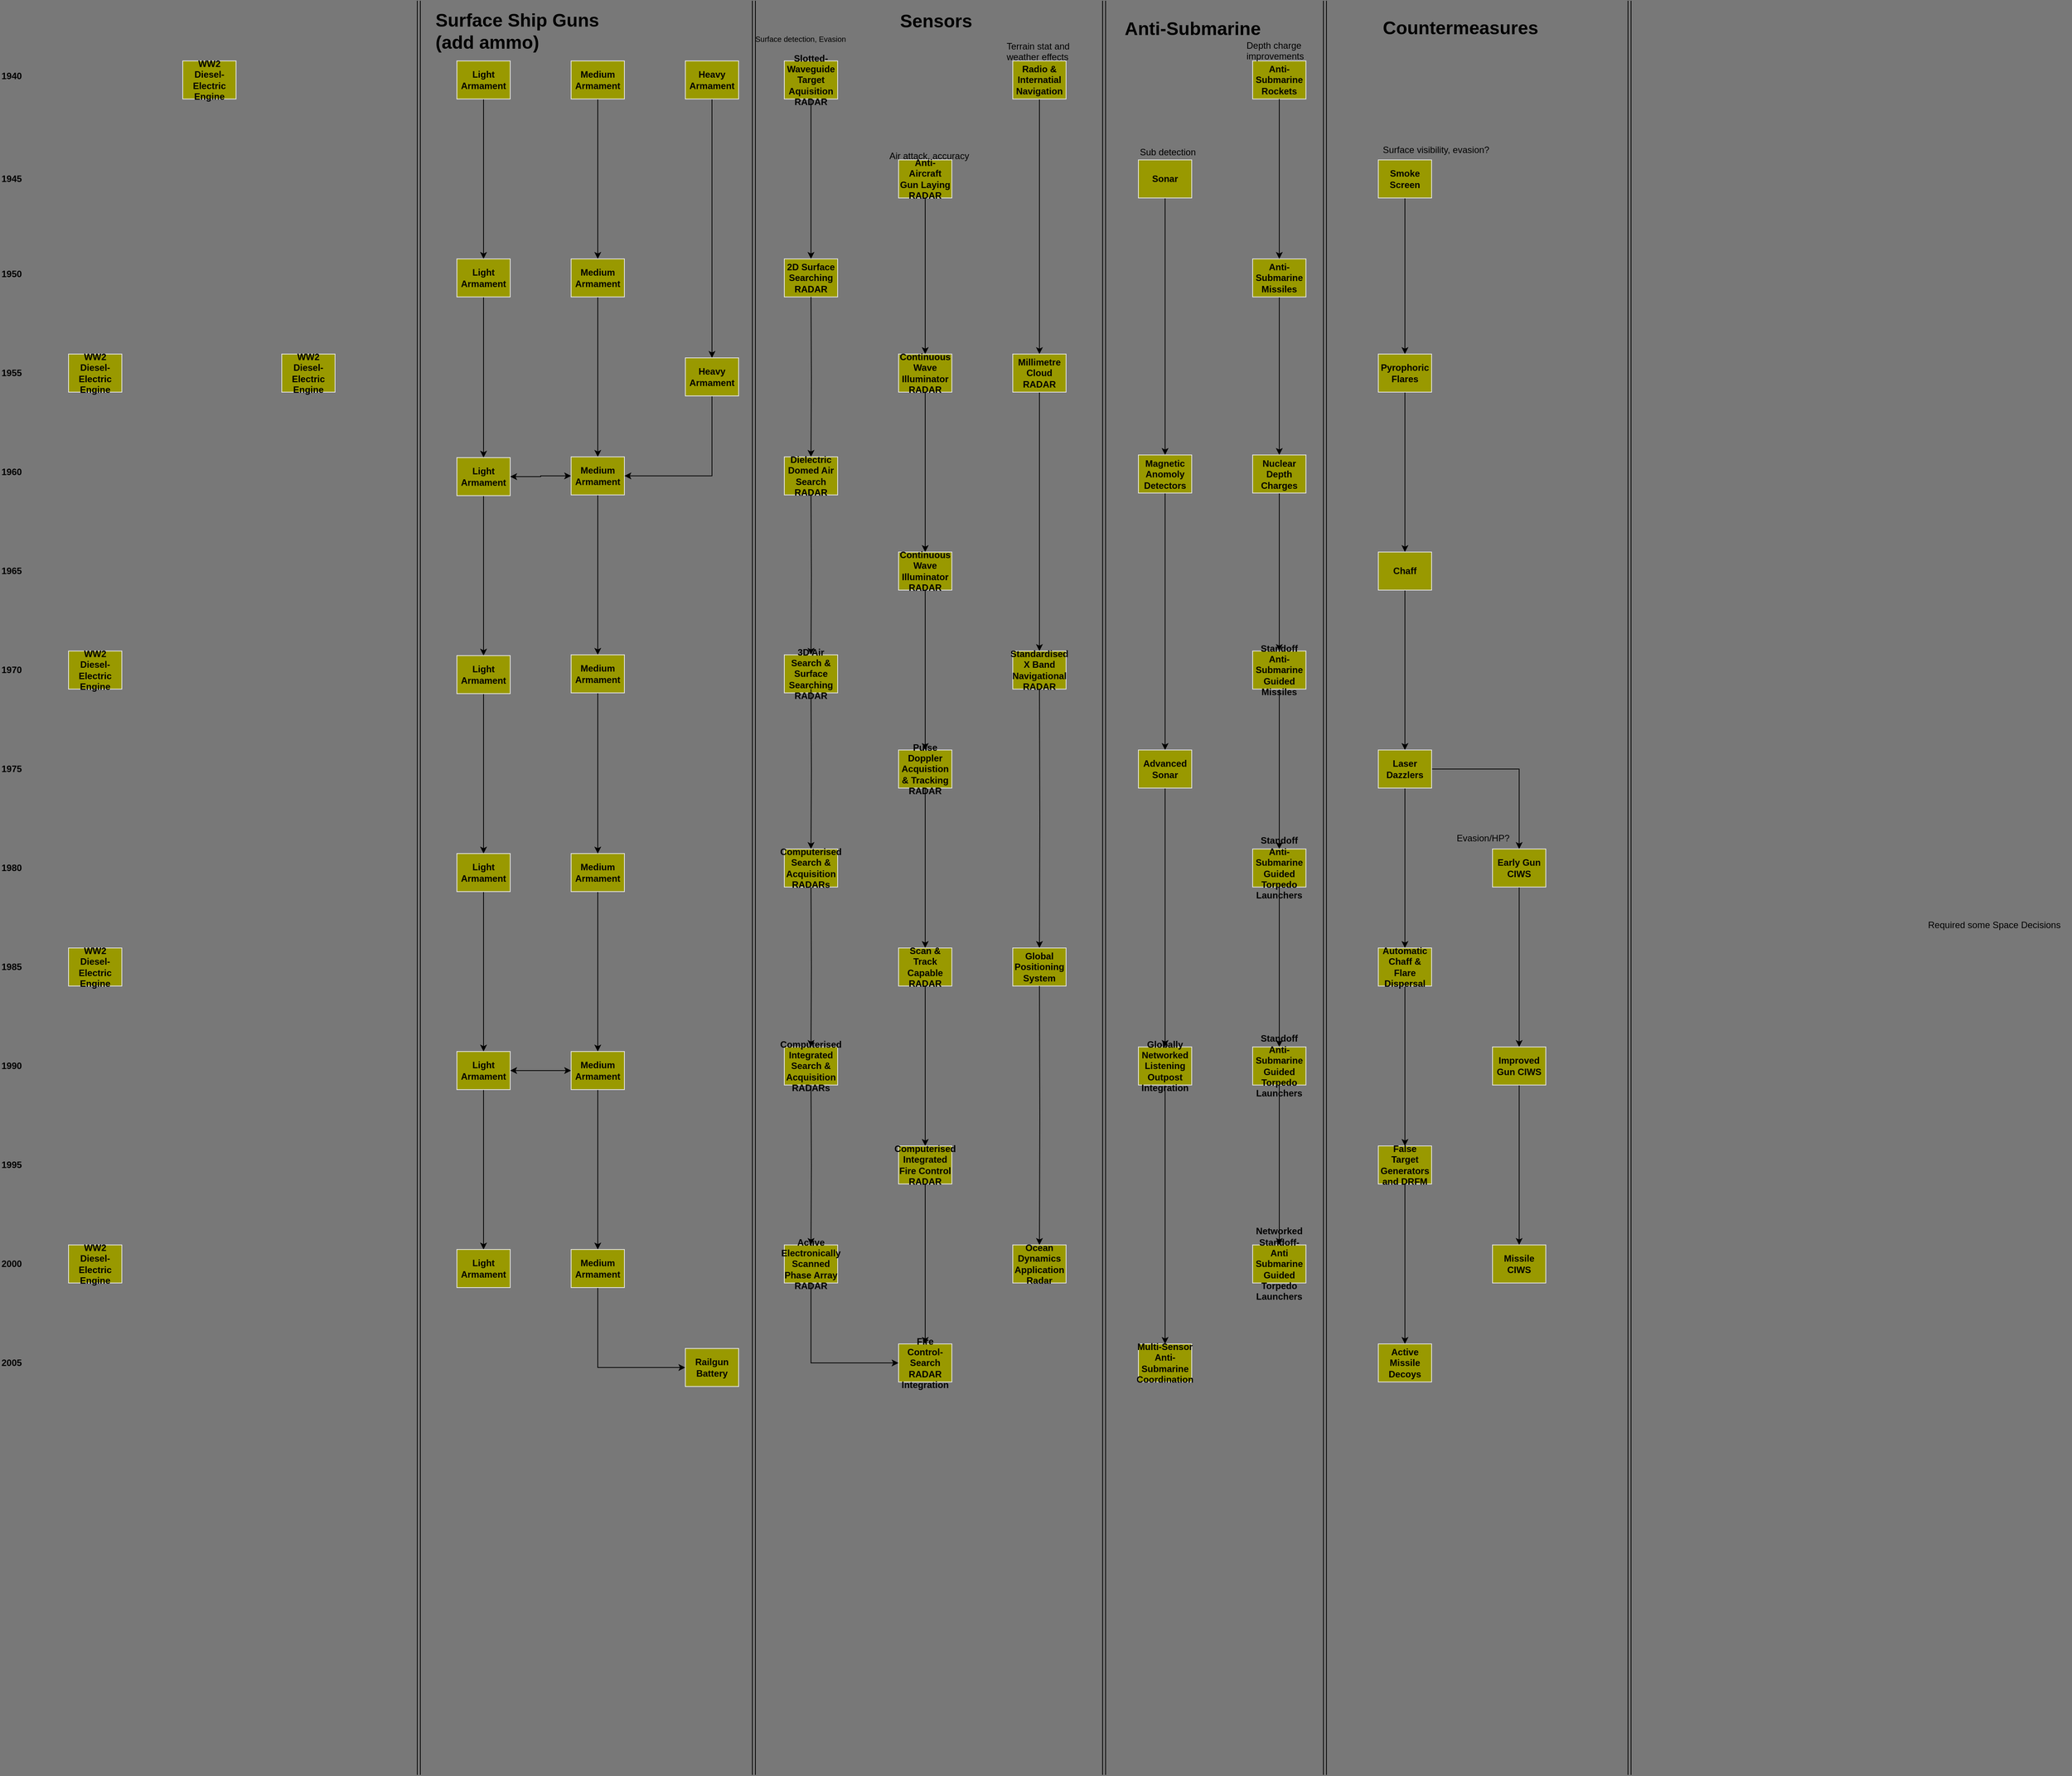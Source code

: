 <mxfile version="14.4.3" type="device" pages="6"><diagram id="PyJxHDHNhFogicHnuIft" name="General Modules"><mxGraphModel dx="4768" dy="1173" grid="1" gridSize="10" guides="1" tooltips="1" connect="1" arrows="1" fold="1" page="1" pageScale="1" pageWidth="827" pageHeight="1169" background="#787878" math="0" shadow="0"><root><mxCell id="3r9ZjMglUMY694kwtUKx-0"/><mxCell id="3r9ZjMglUMY694kwtUKx-1" parent="3r9ZjMglUMY694kwtUKx-0"/><mxCell id="yoRfmcmnq7rlZfYPxpHs-69" value="" style="edgeStyle=orthogonalEdgeStyle;rounded=0;orthogonalLoop=1;jettySize=auto;html=1;" parent="3r9ZjMglUMY694kwtUKx-1" source="yoRfmcmnq7rlZfYPxpHs-66" target="yoRfmcmnq7rlZfYPxpHs-68" edge="1"><mxGeometry relative="1" as="geometry"/></mxCell><mxCell id="yoRfmcmnq7rlZfYPxpHs-66" value="&lt;span&gt;Standoff Anti-Submarine Guided Missiles&lt;/span&gt;&lt;br&gt;" style="rounded=0;whiteSpace=wrap;html=1;strokeColor=#E6E6E6;fillColor=#999900;arcSize=6;fontStyle=1" parent="3r9ZjMglUMY694kwtUKx-1" vertex="1"><mxGeometry x="-1505" y="854" width="70" height="50" as="geometry"/></mxCell><mxCell id="yoRfmcmnq7rlZfYPxpHs-72" value="" style="edgeStyle=orthogonalEdgeStyle;rounded=0;orthogonalLoop=1;jettySize=auto;html=1;" parent="3r9ZjMglUMY694kwtUKx-1" source="yoRfmcmnq7rlZfYPxpHs-68" target="yoRfmcmnq7rlZfYPxpHs-73" edge="1"><mxGeometry relative="1" as="geometry"><mxPoint x="-1470" y="1244" as="targetPoint"/></mxGeometry></mxCell><mxCell id="yoRfmcmnq7rlZfYPxpHs-68" value="&lt;span&gt;Standoff Anti-Submarine Guided Torpedo Launchers&lt;/span&gt;&lt;br&gt;" style="rounded=0;whiteSpace=wrap;html=1;strokeColor=#E6E6E6;fillColor=#999900;arcSize=6;fontStyle=1" parent="3r9ZjMglUMY694kwtUKx-1" vertex="1"><mxGeometry x="-1505" y="1114" width="70" height="50" as="geometry"/></mxCell><mxCell id="yoRfmcmnq7rlZfYPxpHs-79" style="edgeStyle=orthogonalEdgeStyle;rounded=0;orthogonalLoop=1;jettySize=auto;html=1;" parent="3r9ZjMglUMY694kwtUKx-1" source="yoRfmcmnq7rlZfYPxpHs-73" target="yoRfmcmnq7rlZfYPxpHs-58" edge="1"><mxGeometry relative="1" as="geometry"/></mxCell><mxCell id="yoRfmcmnq7rlZfYPxpHs-73" value="&lt;span&gt;Standoff Anti-Submarine Guided Torpedo Launchers&lt;/span&gt;&lt;br&gt;" style="rounded=0;whiteSpace=wrap;html=1;strokeColor=#E6E6E6;fillColor=#999900;arcSize=6;fontStyle=1" parent="3r9ZjMglUMY694kwtUKx-1" vertex="1"><mxGeometry x="-1505" y="1374" width="70" height="50" as="geometry"/></mxCell><mxCell id="yoRfmcmnq7rlZfYPxpHs-6" value="" style="edgeStyle=orthogonalEdgeStyle;rounded=0;orthogonalLoop=1;jettySize=auto;html=1;" parent="3r9ZjMglUMY694kwtUKx-1" source="yoRfmcmnq7rlZfYPxpHs-7" target="yoRfmcmnq7rlZfYPxpHs-11" edge="1"><mxGeometry relative="1" as="geometry"><mxPoint x="-1305" y="344" as="targetPoint"/></mxGeometry></mxCell><mxCell id="yoRfmcmnq7rlZfYPxpHs-7" value="&lt;span&gt;Smoke Screen&lt;/span&gt;&lt;br&gt;" style="rounded=0;whiteSpace=wrap;html=1;strokeColor=#E6E6E6;fillColor=#999900;arcSize=6;fontStyle=1" parent="3r9ZjMglUMY694kwtUKx-1" vertex="1"><mxGeometry x="-1340" y="209" width="70" height="50" as="geometry"/></mxCell><mxCell id="yoRfmcmnq7rlZfYPxpHs-64" value="Anti-Submarine Rockets&lt;br&gt;" style="rounded=0;whiteSpace=wrap;html=1;strokeColor=#E6E6E6;fillColor=#999900;arcSize=6;fontStyle=1" parent="3r9ZjMglUMY694kwtUKx-1" vertex="1"><mxGeometry x="-1505" y="79" width="70" height="50" as="geometry"/></mxCell><mxCell id="yoRfmcmnq7rlZfYPxpHs-85" style="edgeStyle=orthogonalEdgeStyle;rounded=0;orthogonalLoop=1;jettySize=auto;html=1;" parent="3r9ZjMglUMY694kwtUKx-1" source="yoRfmcmnq7rlZfYPxpHs-82" target="yoRfmcmnq7rlZfYPxpHs-84" edge="1"><mxGeometry relative="1" as="geometry"/></mxCell><mxCell id="yoRfmcmnq7rlZfYPxpHs-82" value="Sonar" style="rounded=0;whiteSpace=wrap;html=1;strokeColor=#E6E6E6;fillColor=#999900;arcSize=6;fontStyle=1" parent="3r9ZjMglUMY694kwtUKx-1" vertex="1"><mxGeometry x="-1655" y="209" width="70" height="50" as="geometry"/></mxCell><mxCell id="yoRfmcmnq7rlZfYPxpHs-10" value="" style="edgeStyle=orthogonalEdgeStyle;rounded=0;orthogonalLoop=1;jettySize=auto;html=1;" parent="3r9ZjMglUMY694kwtUKx-1" source="yoRfmcmnq7rlZfYPxpHs-11" target="yoRfmcmnq7rlZfYPxpHs-15" edge="1"><mxGeometry relative="1" as="geometry"><mxPoint x="-1305" y="604" as="targetPoint"/></mxGeometry></mxCell><mxCell id="yoRfmcmnq7rlZfYPxpHs-11" value="&lt;span&gt;Pyrophoric Flares&lt;/span&gt;&lt;br&gt;" style="rounded=0;whiteSpace=wrap;html=1;strokeColor=#E6E6E6;fillColor=#999900;arcSize=6;fontStyle=1" parent="3r9ZjMglUMY694kwtUKx-1" vertex="1"><mxGeometry x="-1340" y="464" width="70" height="50" as="geometry"/></mxCell><mxCell id="yoRfmcmnq7rlZfYPxpHs-14" value="" style="edgeStyle=orthogonalEdgeStyle;rounded=0;orthogonalLoop=1;jettySize=auto;html=1;" parent="3r9ZjMglUMY694kwtUKx-1" source="yoRfmcmnq7rlZfYPxpHs-15" target="yoRfmcmnq7rlZfYPxpHs-23" edge="1"><mxGeometry relative="1" as="geometry"><mxPoint x="-1305" y="864" as="targetPoint"/></mxGeometry></mxCell><mxCell id="yoRfmcmnq7rlZfYPxpHs-15" value="&lt;span&gt;Chaff&lt;/span&gt;&lt;br&gt;" style="rounded=0;whiteSpace=wrap;html=1;strokeColor=#E6E6E6;fillColor=#999900;arcSize=6;fontStyle=1" parent="3r9ZjMglUMY694kwtUKx-1" vertex="1"><mxGeometry x="-1340" y="724" width="70" height="50" as="geometry"/></mxCell><mxCell id="yoRfmcmnq7rlZfYPxpHs-27" value="" style="edgeStyle=orthogonalEdgeStyle;rounded=0;orthogonalLoop=1;jettySize=auto;html=1;" parent="3r9ZjMglUMY694kwtUKx-1" source="yoRfmcmnq7rlZfYPxpHs-23" target="yoRfmcmnq7rlZfYPxpHs-28" edge="1"><mxGeometry relative="1" as="geometry"><mxPoint x="-1305" y="1124" as="targetPoint"/></mxGeometry></mxCell><mxCell id="yoRfmcmnq7rlZfYPxpHs-50" value="" style="edgeStyle=orthogonalEdgeStyle;rounded=0;orthogonalLoop=1;jettySize=auto;html=1;" parent="3r9ZjMglUMY694kwtUKx-1" source="yoRfmcmnq7rlZfYPxpHs-23" target="yoRfmcmnq7rlZfYPxpHs-49" edge="1"><mxGeometry relative="1" as="geometry"/></mxCell><mxCell id="yoRfmcmnq7rlZfYPxpHs-23" value="Laser Dazzlers" style="rounded=0;whiteSpace=wrap;html=1;strokeColor=#E6E6E6;fillColor=#999900;arcSize=6;fontStyle=1" parent="3r9ZjMglUMY694kwtUKx-1" vertex="1"><mxGeometry x="-1340" y="984" width="70" height="50" as="geometry"/></mxCell><mxCell id="yoRfmcmnq7rlZfYPxpHs-52" style="edgeStyle=orthogonalEdgeStyle;rounded=0;orthogonalLoop=1;jettySize=auto;html=1;" parent="3r9ZjMglUMY694kwtUKx-1" source="yoRfmcmnq7rlZfYPxpHs-49" target="yoRfmcmnq7rlZfYPxpHs-51" edge="1"><mxGeometry relative="1" as="geometry"/></mxCell><mxCell id="yoRfmcmnq7rlZfYPxpHs-49" value="Early Gun CIWS" style="rounded=0;whiteSpace=wrap;html=1;strokeColor=#E6E6E6;fillColor=#999900;arcSize=6;fontStyle=1" parent="3r9ZjMglUMY694kwtUKx-1" vertex="1"><mxGeometry x="-1190" y="1114" width="70" height="50" as="geometry"/></mxCell><mxCell id="yoRfmcmnq7rlZfYPxpHs-33" value="" style="edgeStyle=orthogonalEdgeStyle;rounded=0;orthogonalLoop=1;jettySize=auto;html=1;" parent="3r9ZjMglUMY694kwtUKx-1" source="yoRfmcmnq7rlZfYPxpHs-28" target="yoRfmcmnq7rlZfYPxpHs-34" edge="1"><mxGeometry relative="1" as="geometry"><mxPoint x="-1305" y="1384" as="targetPoint"/></mxGeometry></mxCell><mxCell id="yoRfmcmnq7rlZfYPxpHs-28" value="Automatic Chaff &amp;amp; Flare Dispersal" style="rounded=0;whiteSpace=wrap;html=1;strokeColor=#E6E6E6;fillColor=#999900;arcSize=6;fontStyle=1" parent="3r9ZjMglUMY694kwtUKx-1" vertex="1"><mxGeometry x="-1340" y="1244" width="70" height="50" as="geometry"/></mxCell><mxCell id="yoRfmcmnq7rlZfYPxpHs-40" value="" style="edgeStyle=orthogonalEdgeStyle;rounded=0;orthogonalLoop=1;jettySize=auto;html=1;" parent="3r9ZjMglUMY694kwtUKx-1" source="yoRfmcmnq7rlZfYPxpHs-34" target="yoRfmcmnq7rlZfYPxpHs-41" edge="1"><mxGeometry relative="1" as="geometry"><mxPoint x="-1305" y="1644" as="targetPoint"/></mxGeometry></mxCell><mxCell id="yoRfmcmnq7rlZfYPxpHs-34" value="False Target Generators and DRFM" style="rounded=0;whiteSpace=wrap;html=1;strokeColor=#E6E6E6;fillColor=#999900;arcSize=6;fontStyle=1" parent="3r9ZjMglUMY694kwtUKx-1" vertex="1"><mxGeometry x="-1340" y="1504" width="70" height="50" as="geometry"/></mxCell><mxCell id="yoRfmcmnq7rlZfYPxpHs-41" value="Active Missile Decoys" style="rounded=0;whiteSpace=wrap;html=1;strokeColor=#E6E6E6;fillColor=#999900;arcSize=6;fontStyle=1" parent="3r9ZjMglUMY694kwtUKx-1" vertex="1"><mxGeometry x="-1340" y="1764" width="70" height="50" as="geometry"/></mxCell><mxCell id="yoRfmcmnq7rlZfYPxpHs-17" value="&lt;b&gt;1940&lt;/b&gt;" style="text;html=1;resizable=0;points=[];autosize=1;align=left;verticalAlign=top;spacingTop=-4;" parent="3r9ZjMglUMY694kwtUKx-1" vertex="1"><mxGeometry x="-3150" y="89" width="40" height="20" as="geometry"/></mxCell><mxCell id="yoRfmcmnq7rlZfYPxpHs-18" value="&lt;b&gt;1945&lt;/b&gt;" style="text;html=1;resizable=0;points=[];autosize=1;align=left;verticalAlign=top;spacingTop=-4;" parent="3r9ZjMglUMY694kwtUKx-1" vertex="1"><mxGeometry x="-3150" y="224" width="40" height="20" as="geometry"/></mxCell><mxCell id="yoRfmcmnq7rlZfYPxpHs-19" value="&lt;b&gt;1950&lt;/b&gt;" style="text;html=1;resizable=0;points=[];autosize=1;align=left;verticalAlign=top;spacingTop=-4;" parent="3r9ZjMglUMY694kwtUKx-1" vertex="1"><mxGeometry x="-3150" y="349" width="40" height="20" as="geometry"/></mxCell><mxCell id="yoRfmcmnq7rlZfYPxpHs-20" value="&lt;b&gt;1955&lt;/b&gt;" style="text;html=1;resizable=0;points=[];autosize=1;align=left;verticalAlign=top;spacingTop=-4;" parent="3r9ZjMglUMY694kwtUKx-1" vertex="1"><mxGeometry x="-3150" y="479" width="40" height="20" as="geometry"/></mxCell><mxCell id="yoRfmcmnq7rlZfYPxpHs-21" value="&lt;b&gt;1960&lt;/b&gt;" style="text;html=1;resizable=0;points=[];autosize=1;align=left;verticalAlign=top;spacingTop=-4;" parent="3r9ZjMglUMY694kwtUKx-1" vertex="1"><mxGeometry x="-3150" y="609" width="40" height="20" as="geometry"/></mxCell><mxCell id="yoRfmcmnq7rlZfYPxpHs-22" value="&lt;b&gt;1965&lt;/b&gt;" style="text;html=1;resizable=0;points=[];autosize=1;align=left;verticalAlign=top;spacingTop=-4;" parent="3r9ZjMglUMY694kwtUKx-1" vertex="1"><mxGeometry x="-3150" y="739" width="40" height="20" as="geometry"/></mxCell><mxCell id="yoRfmcmnq7rlZfYPxpHs-25" value="&lt;b&gt;1970&lt;/b&gt;" style="text;html=1;resizable=0;points=[];autosize=1;align=left;verticalAlign=top;spacingTop=-4;" parent="3r9ZjMglUMY694kwtUKx-1" vertex="1"><mxGeometry x="-3150" y="869" width="40" height="20" as="geometry"/></mxCell><mxCell id="yoRfmcmnq7rlZfYPxpHs-30" value="&lt;b&gt;1975&lt;/b&gt;" style="text;html=1;resizable=0;points=[];autosize=1;align=left;verticalAlign=top;spacingTop=-4;" parent="3r9ZjMglUMY694kwtUKx-1" vertex="1"><mxGeometry x="-3150" y="999" width="40" height="20" as="geometry"/></mxCell><mxCell id="yoRfmcmnq7rlZfYPxpHs-31" value="&lt;b&gt;1980&lt;/b&gt;" style="text;html=1;resizable=0;points=[];autosize=1;align=left;verticalAlign=top;spacingTop=-4;" parent="3r9ZjMglUMY694kwtUKx-1" vertex="1"><mxGeometry x="-3150" y="1129" width="40" height="20" as="geometry"/></mxCell><mxCell id="yoRfmcmnq7rlZfYPxpHs-36" value="&lt;b&gt;1985&lt;/b&gt;" style="text;html=1;resizable=0;points=[];autosize=1;align=left;verticalAlign=top;spacingTop=-4;" parent="3r9ZjMglUMY694kwtUKx-1" vertex="1"><mxGeometry x="-3150" y="1259" width="40" height="20" as="geometry"/></mxCell><mxCell id="yoRfmcmnq7rlZfYPxpHs-38" value="&lt;b&gt;1990&lt;/b&gt;" style="text;html=1;resizable=0;points=[];autosize=1;align=left;verticalAlign=top;spacingTop=-4;" parent="3r9ZjMglUMY694kwtUKx-1" vertex="1"><mxGeometry x="-3150" y="1389" width="40" height="20" as="geometry"/></mxCell><mxCell id="yoRfmcmnq7rlZfYPxpHs-44" value="&lt;b&gt;1995&lt;/b&gt;" style="text;html=1;resizable=0;points=[];autosize=1;align=left;verticalAlign=top;spacingTop=-4;" parent="3r9ZjMglUMY694kwtUKx-1" vertex="1"><mxGeometry x="-3150" y="1519" width="40" height="20" as="geometry"/></mxCell><mxCell id="yoRfmcmnq7rlZfYPxpHs-45" value="&lt;b&gt;2000&lt;/b&gt;" style="text;html=1;resizable=0;points=[];autosize=1;align=left;verticalAlign=top;spacingTop=-4;" parent="3r9ZjMglUMY694kwtUKx-1" vertex="1"><mxGeometry x="-3150" y="1649" width="40" height="20" as="geometry"/></mxCell><mxCell id="yoRfmcmnq7rlZfYPxpHs-48" value="&lt;b&gt;2005&lt;/b&gt;" style="text;html=1;resizable=0;points=[];autosize=1;align=left;verticalAlign=top;spacingTop=-4;" parent="3r9ZjMglUMY694kwtUKx-1" vertex="1"><mxGeometry x="-3150" y="1779" width="40" height="20" as="geometry"/></mxCell><mxCell id="yoRfmcmnq7rlZfYPxpHs-54" value="" style="edgeStyle=orthogonalEdgeStyle;rounded=0;orthogonalLoop=1;jettySize=auto;html=1;" parent="3r9ZjMglUMY694kwtUKx-1" source="yoRfmcmnq7rlZfYPxpHs-51" target="yoRfmcmnq7rlZfYPxpHs-53" edge="1"><mxGeometry relative="1" as="geometry"/></mxCell><mxCell id="yoRfmcmnq7rlZfYPxpHs-51" value="Improved Gun CIWS" style="rounded=0;whiteSpace=wrap;html=1;strokeColor=#E6E6E6;fillColor=#999900;arcSize=6;fontStyle=1" parent="3r9ZjMglUMY694kwtUKx-1" vertex="1"><mxGeometry x="-1190" y="1374" width="70" height="50" as="geometry"/></mxCell><mxCell id="yoRfmcmnq7rlZfYPxpHs-53" value="Missile CIWS" style="rounded=0;whiteSpace=wrap;html=1;strokeColor=#E6E6E6;fillColor=#999900;arcSize=6;fontStyle=1" parent="3r9ZjMglUMY694kwtUKx-1" vertex="1"><mxGeometry x="-1190" y="1634" width="70" height="50" as="geometry"/></mxCell><mxCell id="yoRfmcmnq7rlZfYPxpHs-55" value="&lt;font style=&quot;font-size: 24px&quot;&gt;&lt;b&gt;Countermeasures&lt;/b&gt;&lt;/font&gt;" style="text;html=1;resizable=0;points=[];autosize=1;align=left;verticalAlign=top;spacingTop=-4;" parent="3r9ZjMglUMY694kwtUKx-1" vertex="1"><mxGeometry x="-1336" y="19" width="220" height="20" as="geometry"/></mxCell><mxCell id="yoRfmcmnq7rlZfYPxpHs-56" value="" style="shape=link;html=1;" parent="3r9ZjMglUMY694kwtUKx-1" edge="1"><mxGeometry width="50" height="50" relative="1" as="geometry"><mxPoint x="-2160" y="2330" as="sourcePoint"/><mxPoint x="-2160" as="targetPoint"/></mxGeometry></mxCell><mxCell id="yoRfmcmnq7rlZfYPxpHs-57" value="&lt;span style=&quot;font-size: 24px&quot;&gt;&lt;b&gt;Anti-Submarine&lt;/b&gt;&lt;/span&gt;" style="text;html=1;resizable=0;points=[];autosize=1;align=left;verticalAlign=top;spacingTop=-4;" parent="3r9ZjMglUMY694kwtUKx-1" vertex="1"><mxGeometry x="-1675" y="20" width="190" height="20" as="geometry"/></mxCell><mxCell id="yoRfmcmnq7rlZfYPxpHs-58" value="Networked Standoff-Anti Submarine Guided Torpedo Launchers" style="rounded=0;whiteSpace=wrap;html=1;strokeColor=#E6E6E6;fillColor=#999900;arcSize=6;fontStyle=1" parent="3r9ZjMglUMY694kwtUKx-1" vertex="1"><mxGeometry x="-1505" y="1634" width="70" height="50" as="geometry"/></mxCell><mxCell id="yoRfmcmnq7rlZfYPxpHs-77" style="edgeStyle=orthogonalEdgeStyle;rounded=0;orthogonalLoop=1;jettySize=auto;html=1;" parent="3r9ZjMglUMY694kwtUKx-1" source="yoRfmcmnq7rlZfYPxpHs-60" target="yoRfmcmnq7rlZfYPxpHs-76" edge="1"><mxGeometry relative="1" as="geometry"/></mxCell><mxCell id="yoRfmcmnq7rlZfYPxpHs-60" value="&lt;span&gt;Anti-Submarine Missiles&lt;/span&gt;&lt;br&gt;" style="rounded=0;whiteSpace=wrap;html=1;strokeColor=#E6E6E6;fillColor=#999900;arcSize=6;fontStyle=1" parent="3r9ZjMglUMY694kwtUKx-1" vertex="1"><mxGeometry x="-1505" y="339" width="70" height="50" as="geometry"/></mxCell><mxCell id="yoRfmcmnq7rlZfYPxpHs-63" style="edgeStyle=orthogonalEdgeStyle;rounded=0;orthogonalLoop=1;jettySize=auto;html=1;exitX=0.5;exitY=1;exitDx=0;exitDy=0;" parent="3r9ZjMglUMY694kwtUKx-1" source="yoRfmcmnq7rlZfYPxpHs-64" target="yoRfmcmnq7rlZfYPxpHs-60" edge="1"><mxGeometry relative="1" as="geometry"><mxPoint x="-1470" y="134" as="sourcePoint"/></mxGeometry></mxCell><mxCell id="yoRfmcmnq7rlZfYPxpHs-78" style="edgeStyle=orthogonalEdgeStyle;rounded=0;orthogonalLoop=1;jettySize=auto;html=1;" parent="3r9ZjMglUMY694kwtUKx-1" source="yoRfmcmnq7rlZfYPxpHs-76" target="yoRfmcmnq7rlZfYPxpHs-66" edge="1"><mxGeometry relative="1" as="geometry"/></mxCell><mxCell id="yoRfmcmnq7rlZfYPxpHs-76" value="&lt;span&gt;Nuclear Depth Charges&lt;/span&gt;&lt;br&gt;" style="rounded=0;whiteSpace=wrap;html=1;strokeColor=#E6E6E6;fillColor=#999900;arcSize=6;fontStyle=1" parent="3r9ZjMglUMY694kwtUKx-1" vertex="1"><mxGeometry x="-1505" y="596.5" width="70" height="50" as="geometry"/></mxCell><mxCell id="yoRfmcmnq7rlZfYPxpHs-92" style="edgeStyle=orthogonalEdgeStyle;rounded=0;orthogonalLoop=1;jettySize=auto;html=1;" parent="3r9ZjMglUMY694kwtUKx-1" source="yoRfmcmnq7rlZfYPxpHs-84" target="yoRfmcmnq7rlZfYPxpHs-86" edge="1"><mxGeometry relative="1" as="geometry"/></mxCell><mxCell id="yoRfmcmnq7rlZfYPxpHs-84" value="Magnetic Anomoly Detectors&lt;br&gt;" style="rounded=0;whiteSpace=wrap;html=1;strokeColor=#E6E6E6;fillColor=#999900;arcSize=6;fontStyle=1" parent="3r9ZjMglUMY694kwtUKx-1" vertex="1"><mxGeometry x="-1655" y="596.5" width="70" height="50" as="geometry"/></mxCell><mxCell id="yoRfmcmnq7rlZfYPxpHs-91" style="edgeStyle=orthogonalEdgeStyle;rounded=0;orthogonalLoop=1;jettySize=auto;html=1;" parent="3r9ZjMglUMY694kwtUKx-1" source="yoRfmcmnq7rlZfYPxpHs-86" target="yoRfmcmnq7rlZfYPxpHs-87" edge="1"><mxGeometry relative="1" as="geometry"/></mxCell><mxCell id="yoRfmcmnq7rlZfYPxpHs-86" value="Advanced Sonar&lt;br&gt;" style="rounded=0;whiteSpace=wrap;html=1;strokeColor=#E6E6E6;fillColor=#999900;arcSize=6;fontStyle=1" parent="3r9ZjMglUMY694kwtUKx-1" vertex="1"><mxGeometry x="-1655" y="984" width="70" height="50" as="geometry"/></mxCell><mxCell id="yoRfmcmnq7rlZfYPxpHs-90" style="edgeStyle=orthogonalEdgeStyle;rounded=0;orthogonalLoop=1;jettySize=auto;html=1;" parent="3r9ZjMglUMY694kwtUKx-1" source="yoRfmcmnq7rlZfYPxpHs-87" target="yoRfmcmnq7rlZfYPxpHs-89" edge="1"><mxGeometry relative="1" as="geometry"/></mxCell><mxCell id="yoRfmcmnq7rlZfYPxpHs-87" value="Globally Networked Listening Outpost Integration&lt;br&gt;" style="rounded=0;whiteSpace=wrap;html=1;strokeColor=#E6E6E6;fillColor=#999900;arcSize=6;fontStyle=1" parent="3r9ZjMglUMY694kwtUKx-1" vertex="1"><mxGeometry x="-1655" y="1374" width="70" height="50" as="geometry"/></mxCell><mxCell id="yoRfmcmnq7rlZfYPxpHs-89" value="Multi-Sensor Anti-Submarine Coordination" style="rounded=0;whiteSpace=wrap;html=1;strokeColor=#E6E6E6;fillColor=#999900;arcSize=6;fontStyle=1" parent="3r9ZjMglUMY694kwtUKx-1" vertex="1"><mxGeometry x="-1655" y="1764" width="70" height="50" as="geometry"/></mxCell><mxCell id="yoRfmcmnq7rlZfYPxpHs-96" value="" style="shape=link;html=1;" parent="3r9ZjMglUMY694kwtUKx-1" edge="1"><mxGeometry width="50" height="50" relative="1" as="geometry"><mxPoint x="-1700.071" y="2330" as="sourcePoint"/><mxPoint x="-1700.071" as="targetPoint"/></mxGeometry></mxCell><mxCell id="yoRfmcmnq7rlZfYPxpHs-105" value="" style="edgeStyle=orthogonalEdgeStyle;rounded=0;orthogonalLoop=1;jettySize=auto;html=1;" parent="3r9ZjMglUMY694kwtUKx-1" source="yoRfmcmnq7rlZfYPxpHs-97" target="yoRfmcmnq7rlZfYPxpHs-104" edge="1"><mxGeometry relative="1" as="geometry"/></mxCell><mxCell id="yoRfmcmnq7rlZfYPxpHs-97" value="Slotted-Waveguide Target Aquisition RADAR" style="rounded=0;whiteSpace=wrap;html=1;strokeColor=#E6E6E6;fillColor=#999900;arcSize=6;fontStyle=1" parent="3r9ZjMglUMY694kwtUKx-1" vertex="1"><mxGeometry x="-2120" y="79" width="70" height="50" as="geometry"/></mxCell><mxCell id="yoRfmcmnq7rlZfYPxpHs-115" value="" style="edgeStyle=orthogonalEdgeStyle;rounded=0;orthogonalLoop=1;jettySize=auto;html=1;" parent="3r9ZjMglUMY694kwtUKx-1" source="yoRfmcmnq7rlZfYPxpHs-108" target="yoRfmcmnq7rlZfYPxpHs-114" edge="1"><mxGeometry relative="1" as="geometry"/></mxCell><mxCell id="yoRfmcmnq7rlZfYPxpHs-108" value="Radio &amp;amp; Internatial Navigation" style="rounded=0;whiteSpace=wrap;html=1;strokeColor=#E6E6E6;fillColor=#999900;arcSize=6;fontStyle=1" parent="3r9ZjMglUMY694kwtUKx-1" vertex="1"><mxGeometry x="-1820" y="79" width="70" height="50" as="geometry"/></mxCell><mxCell id="yoRfmcmnq7rlZfYPxpHs-119" style="edgeStyle=orthogonalEdgeStyle;rounded=0;orthogonalLoop=1;jettySize=auto;html=1;" parent="3r9ZjMglUMY694kwtUKx-1" source="yoRfmcmnq7rlZfYPxpHs-114" target="yoRfmcmnq7rlZfYPxpHs-118" edge="1"><mxGeometry relative="1" as="geometry"/></mxCell><mxCell id="yoRfmcmnq7rlZfYPxpHs-114" value="Millimetre Cloud RADAR" style="rounded=0;whiteSpace=wrap;html=1;strokeColor=#E6E6E6;fillColor=#999900;arcSize=6;fontStyle=1" parent="3r9ZjMglUMY694kwtUKx-1" vertex="1"><mxGeometry x="-1820" y="464" width="70" height="50" as="geometry"/></mxCell><mxCell id="yoRfmcmnq7rlZfYPxpHs-104" value="2D Surface Searching RADAR" style="rounded=0;whiteSpace=wrap;html=1;strokeColor=#E6E6E6;fillColor=#999900;arcSize=6;fontStyle=1" parent="3r9ZjMglUMY694kwtUKx-1" vertex="1"><mxGeometry x="-2120" y="339" width="70" height="50" as="geometry"/></mxCell><mxCell id="yoRfmcmnq7rlZfYPxpHs-111" value="" style="edgeStyle=orthogonalEdgeStyle;rounded=0;orthogonalLoop=1;jettySize=auto;html=1;" parent="3r9ZjMglUMY694kwtUKx-1" source="yoRfmcmnq7rlZfYPxpHs-102" target="yoRfmcmnq7rlZfYPxpHs-110" edge="1"><mxGeometry relative="1" as="geometry"/></mxCell><mxCell id="yoRfmcmnq7rlZfYPxpHs-102" value="Anti-Aircraft Gun Laying RADAR" style="rounded=0;whiteSpace=wrap;html=1;strokeColor=#E6E6E6;fillColor=#999900;arcSize=6;fontStyle=1" parent="3r9ZjMglUMY694kwtUKx-1" vertex="1"><mxGeometry x="-1970" y="209" width="70" height="50" as="geometry"/></mxCell><mxCell id="yoRfmcmnq7rlZfYPxpHs-152" value="" style="edgeStyle=orthogonalEdgeStyle;rounded=0;orthogonalLoop=1;jettySize=auto;html=1;" parent="3r9ZjMglUMY694kwtUKx-1" source="yoRfmcmnq7rlZfYPxpHs-110" target="yoRfmcmnq7rlZfYPxpHs-153" edge="1"><mxGeometry relative="1" as="geometry"><mxPoint x="-1935" y="594" as="targetPoint"/></mxGeometry></mxCell><mxCell id="yoRfmcmnq7rlZfYPxpHs-110" value="Continuous Wave Illuminator RADAR" style="rounded=0;whiteSpace=wrap;html=1;strokeColor=#E6E6E6;fillColor=#999900;arcSize=6;fontStyle=1" parent="3r9ZjMglUMY694kwtUKx-1" vertex="1"><mxGeometry x="-1970" y="464" width="70" height="50" as="geometry"/></mxCell><mxCell id="yoRfmcmnq7rlZfYPxpHs-157" value="" style="edgeStyle=orthogonalEdgeStyle;rounded=0;orthogonalLoop=1;jettySize=auto;html=1;entryX=0.5;entryY=0;entryDx=0;entryDy=0;" parent="3r9ZjMglUMY694kwtUKx-1" source="yoRfmcmnq7rlZfYPxpHs-153" target="yoRfmcmnq7rlZfYPxpHs-158" edge="1"><mxGeometry relative="1" as="geometry"><mxPoint x="-1935" y="854" as="targetPoint"/></mxGeometry></mxCell><mxCell id="yoRfmcmnq7rlZfYPxpHs-153" value="Continuous Wave Illuminator RADAR" style="rounded=0;whiteSpace=wrap;html=1;strokeColor=#E6E6E6;fillColor=#999900;arcSize=6;fontStyle=1" parent="3r9ZjMglUMY694kwtUKx-1" vertex="1"><mxGeometry x="-1970" y="724" width="70" height="50" as="geometry"/></mxCell><mxCell id="yoRfmcmnq7rlZfYPxpHs-160" style="edgeStyle=orthogonalEdgeStyle;rounded=0;orthogonalLoop=1;jettySize=auto;html=1;" parent="3r9ZjMglUMY694kwtUKx-1" source="yoRfmcmnq7rlZfYPxpHs-158" target="yoRfmcmnq7rlZfYPxpHs-149" edge="1"><mxGeometry relative="1" as="geometry"/></mxCell><mxCell id="yoRfmcmnq7rlZfYPxpHs-158" value="Pulse Doppler Acquistion &amp;amp; Tracking RADAR" style="rounded=0;whiteSpace=wrap;html=1;strokeColor=#E6E6E6;fillColor=#999900;arcSize=6;fontStyle=1" parent="3r9ZjMglUMY694kwtUKx-1" vertex="1"><mxGeometry x="-1970" y="984" width="70" height="50" as="geometry"/></mxCell><mxCell id="yoRfmcmnq7rlZfYPxpHs-98" value="&lt;span style=&quot;font-size: 24px&quot;&gt;&lt;b&gt;Sensors&lt;/b&gt;&lt;/span&gt;" style="text;html=1;resizable=0;points=[];autosize=1;align=left;verticalAlign=top;spacingTop=-4;" parent="3r9ZjMglUMY694kwtUKx-1" vertex="1"><mxGeometry x="-1970" y="10" width="110" height="20" as="geometry"/></mxCell><mxCell id="yoRfmcmnq7rlZfYPxpHs-99" value="&lt;font style=&quot;font-size: 10px&quot;&gt;Surface detection, Evasion&amp;nbsp;&lt;/font&gt;" style="text;html=1;resizable=0;points=[];autosize=1;align=left;verticalAlign=top;spacingTop=-4;" parent="3r9ZjMglUMY694kwtUKx-1" vertex="1"><mxGeometry x="-2160" y="40" width="140" height="20" as="geometry"/></mxCell><mxCell id="yoRfmcmnq7rlZfYPxpHs-118" value="Standardised X Band Navigational RADAR" style="rounded=0;whiteSpace=wrap;html=1;strokeColor=#E6E6E6;fillColor=#999900;arcSize=6;fontStyle=1" parent="3r9ZjMglUMY694kwtUKx-1" vertex="1"><mxGeometry x="-1820" y="854" width="70" height="50" as="geometry"/></mxCell><mxCell id="yoRfmcmnq7rlZfYPxpHs-120" style="edgeStyle=orthogonalEdgeStyle;rounded=0;orthogonalLoop=1;jettySize=auto;html=1;" parent="3r9ZjMglUMY694kwtUKx-1" target="yoRfmcmnq7rlZfYPxpHs-121" edge="1"><mxGeometry relative="1" as="geometry"><mxPoint x="-1785" y="904" as="sourcePoint"/></mxGeometry></mxCell><mxCell id="yoRfmcmnq7rlZfYPxpHs-121" value="Global Positioning System" style="rounded=0;whiteSpace=wrap;html=1;strokeColor=#E6E6E6;fillColor=#999900;arcSize=6;fontStyle=1" parent="3r9ZjMglUMY694kwtUKx-1" vertex="1"><mxGeometry x="-1820" y="1244" width="70" height="50" as="geometry"/></mxCell><mxCell id="yoRfmcmnq7rlZfYPxpHs-122" style="edgeStyle=orthogonalEdgeStyle;rounded=0;orthogonalLoop=1;jettySize=auto;html=1;" parent="3r9ZjMglUMY694kwtUKx-1" target="yoRfmcmnq7rlZfYPxpHs-123" edge="1"><mxGeometry relative="1" as="geometry"><mxPoint x="-1785" y="1294" as="sourcePoint"/></mxGeometry></mxCell><mxCell id="yoRfmcmnq7rlZfYPxpHs-123" value="Ocean Dynamics Application Radar" style="rounded=0;whiteSpace=wrap;html=1;strokeColor=#E6E6E6;fillColor=#999900;arcSize=6;fontStyle=1" parent="3r9ZjMglUMY694kwtUKx-1" vertex="1"><mxGeometry x="-1820" y="1634" width="70" height="50" as="geometry"/></mxCell><mxCell id="yoRfmcmnq7rlZfYPxpHs-124" value="Required some Space Decisions" style="text;html=1;resizable=0;points=[];autosize=1;align=left;verticalAlign=top;spacingTop=-4;" parent="3r9ZjMglUMY694kwtUKx-1" vertex="1"><mxGeometry x="-620" y="1204" width="190" height="20" as="geometry"/></mxCell><mxCell id="yoRfmcmnq7rlZfYPxpHs-126" value="" style="edgeStyle=orthogonalEdgeStyle;rounded=0;orthogonalLoop=1;jettySize=auto;html=1;" parent="3r9ZjMglUMY694kwtUKx-1" target="yoRfmcmnq7rlZfYPxpHs-127" edge="1"><mxGeometry relative="1" as="geometry"><mxPoint x="-2085" y="389.0" as="sourcePoint"/></mxGeometry></mxCell><mxCell id="yoRfmcmnq7rlZfYPxpHs-127" value="Dielectric Domed Air Search RADAR" style="rounded=0;whiteSpace=wrap;html=1;strokeColor=#E6E6E6;fillColor=#999900;arcSize=6;fontStyle=1" parent="3r9ZjMglUMY694kwtUKx-1" vertex="1"><mxGeometry x="-2120" y="599" width="70" height="50" as="geometry"/></mxCell><mxCell id="yoRfmcmnq7rlZfYPxpHs-128" value="Air attack, accuracy" style="text;html=1;" parent="3r9ZjMglUMY694kwtUKx-1" vertex="1"><mxGeometry x="-1984.5" y="190" width="50" height="20" as="geometry"/></mxCell><mxCell id="yoRfmcmnq7rlZfYPxpHs-129" value="" style="edgeStyle=orthogonalEdgeStyle;rounded=0;orthogonalLoop=1;jettySize=auto;html=1;" parent="3r9ZjMglUMY694kwtUKx-1" target="yoRfmcmnq7rlZfYPxpHs-130" edge="1"><mxGeometry relative="1" as="geometry"><mxPoint x="-2085" y="649.0" as="sourcePoint"/></mxGeometry></mxCell><mxCell id="yoRfmcmnq7rlZfYPxpHs-130" value="3D Air Search &amp;amp; Surface Searching RADAR" style="rounded=0;whiteSpace=wrap;html=1;strokeColor=#E6E6E6;fillColor=#999900;arcSize=6;fontStyle=1" parent="3r9ZjMglUMY694kwtUKx-1" vertex="1"><mxGeometry x="-2120" y="859" width="70" height="50" as="geometry"/></mxCell><mxCell id="yoRfmcmnq7rlZfYPxpHs-131" value="" style="edgeStyle=orthogonalEdgeStyle;rounded=0;orthogonalLoop=1;jettySize=auto;html=1;" parent="3r9ZjMglUMY694kwtUKx-1" target="yoRfmcmnq7rlZfYPxpHs-132" edge="1"><mxGeometry relative="1" as="geometry"><mxPoint x="-2085" y="904" as="sourcePoint"/></mxGeometry></mxCell><mxCell id="yoRfmcmnq7rlZfYPxpHs-132" value="&lt;span&gt;Computerised Search &amp;amp; Acquisition RADARs&lt;/span&gt;" style="rounded=0;whiteSpace=wrap;html=1;strokeColor=#E6E6E6;fillColor=#999900;arcSize=6;fontStyle=1" parent="3r9ZjMglUMY694kwtUKx-1" vertex="1"><mxGeometry x="-2120" y="1114" width="70" height="50" as="geometry"/></mxCell><mxCell id="yoRfmcmnq7rlZfYPxpHs-155" style="edgeStyle=orthogonalEdgeStyle;rounded=0;orthogonalLoop=1;jettySize=auto;html=1;" parent="3r9ZjMglUMY694kwtUKx-1" source="yoRfmcmnq7rlZfYPxpHs-149" target="yoRfmcmnq7rlZfYPxpHs-139" edge="1"><mxGeometry relative="1" as="geometry"/></mxCell><mxCell id="yoRfmcmnq7rlZfYPxpHs-149" value="Scan &amp;amp; Track Capable RADAR" style="rounded=0;whiteSpace=wrap;html=1;strokeColor=#E6E6E6;fillColor=#999900;arcSize=6;fontStyle=1" parent="3r9ZjMglUMY694kwtUKx-1" vertex="1"><mxGeometry x="-1970" y="1244" width="70" height="50" as="geometry"/></mxCell><mxCell id="yoRfmcmnq7rlZfYPxpHs-133" value="" style="edgeStyle=orthogonalEdgeStyle;rounded=0;orthogonalLoop=1;jettySize=auto;html=1;" parent="3r9ZjMglUMY694kwtUKx-1" target="yoRfmcmnq7rlZfYPxpHs-134" edge="1"><mxGeometry relative="1" as="geometry"><mxPoint x="-2085" y="1164" as="sourcePoint"/></mxGeometry></mxCell><mxCell id="yoRfmcmnq7rlZfYPxpHs-134" value="Computerised Integrated Search &amp;amp; Acquisition RADARs" style="rounded=0;whiteSpace=wrap;html=1;strokeColor=#E6E6E6;fillColor=#999900;arcSize=6;fontStyle=1" parent="3r9ZjMglUMY694kwtUKx-1" vertex="1"><mxGeometry x="-2120" y="1374" width="70" height="50" as="geometry"/></mxCell><mxCell id="yoRfmcmnq7rlZfYPxpHs-146" style="edgeStyle=orthogonalEdgeStyle;rounded=0;orthogonalLoop=1;jettySize=auto;html=1;" parent="3r9ZjMglUMY694kwtUKx-1" source="yoRfmcmnq7rlZfYPxpHs-139" target="yoRfmcmnq7rlZfYPxpHs-143" edge="1"><mxGeometry relative="1" as="geometry"/></mxCell><mxCell id="yoRfmcmnq7rlZfYPxpHs-139" value="Computerised Integrated Fire Control RADAR" style="rounded=0;whiteSpace=wrap;html=1;strokeColor=#E6E6E6;fillColor=#999900;arcSize=6;fontStyle=1" parent="3r9ZjMglUMY694kwtUKx-1" vertex="1"><mxGeometry x="-1970" y="1504" width="70" height="50" as="geometry"/></mxCell><mxCell id="yoRfmcmnq7rlZfYPxpHs-143" value="Fire Control-Search RADAR Integration" style="rounded=0;whiteSpace=wrap;html=1;strokeColor=#E6E6E6;fillColor=#999900;arcSize=6;fontStyle=1" parent="3r9ZjMglUMY694kwtUKx-1" vertex="1"><mxGeometry x="-1970" y="1764" width="70" height="50" as="geometry"/></mxCell><mxCell id="yoRfmcmnq7rlZfYPxpHs-135" value="" style="edgeStyle=orthogonalEdgeStyle;rounded=0;orthogonalLoop=1;jettySize=auto;html=1;" parent="3r9ZjMglUMY694kwtUKx-1" target="yoRfmcmnq7rlZfYPxpHs-136" edge="1"><mxGeometry relative="1" as="geometry"><mxPoint x="-2085" y="1424" as="sourcePoint"/></mxGeometry></mxCell><mxCell id="yoRfmcmnq7rlZfYPxpHs-145" style="edgeStyle=orthogonalEdgeStyle;rounded=0;orthogonalLoop=1;jettySize=auto;html=1;entryX=0;entryY=0.5;entryDx=0;entryDy=0;exitX=0.5;exitY=1;exitDx=0;exitDy=0;" parent="3r9ZjMglUMY694kwtUKx-1" source="yoRfmcmnq7rlZfYPxpHs-136" target="yoRfmcmnq7rlZfYPxpHs-143" edge="1"><mxGeometry relative="1" as="geometry"/></mxCell><mxCell id="yoRfmcmnq7rlZfYPxpHs-136" value="Active Electronically Scanned Phase Array RADAR" style="rounded=0;whiteSpace=wrap;html=1;strokeColor=#E6E6E6;fillColor=#999900;arcSize=6;fontStyle=1" parent="3r9ZjMglUMY694kwtUKx-1" vertex="1"><mxGeometry x="-2120" y="1634" width="70" height="50" as="geometry"/></mxCell><mxCell id="u4aPEaeEGOyBN9bZGaOO-0" value="Terrain stat and&lt;br&gt;weather effects&lt;br&gt;" style="text;html=1;resizable=0;points=[];autosize=1;align=left;verticalAlign=top;spacingTop=-4;" parent="3r9ZjMglUMY694kwtUKx-1" vertex="1"><mxGeometry x="-1830" y="50" width="100" height="30" as="geometry"/></mxCell><mxCell id="u4aPEaeEGOyBN9bZGaOO-1" value="Depth charge&lt;br&gt;improvements&lt;br&gt;" style="text;html=1;resizable=0;points=[];autosize=1;align=left;verticalAlign=top;spacingTop=-4;" parent="3r9ZjMglUMY694kwtUKx-1" vertex="1"><mxGeometry x="-1515" y="49" width="90" height="30" as="geometry"/></mxCell><mxCell id="u4aPEaeEGOyBN9bZGaOO-2" value="Sub detection" style="text;html=1;resizable=0;points=[];autosize=1;align=left;verticalAlign=top;spacingTop=-4;" parent="3r9ZjMglUMY694kwtUKx-1" vertex="1"><mxGeometry x="-1655" y="189" width="90" height="20" as="geometry"/></mxCell><mxCell id="u4aPEaeEGOyBN9bZGaOO-3" value="Surface visibility, evasion?" style="text;html=1;resizable=0;points=[];autosize=1;align=left;verticalAlign=top;spacingTop=-4;" parent="3r9ZjMglUMY694kwtUKx-1" vertex="1"><mxGeometry x="-1336" y="186" width="160" height="20" as="geometry"/></mxCell><mxCell id="u4aPEaeEGOyBN9bZGaOO-4" value="Evasion/HP?" style="text;html=1;resizable=0;points=[];autosize=1;align=left;verticalAlign=top;spacingTop=-4;" parent="3r9ZjMglUMY694kwtUKx-1" vertex="1"><mxGeometry x="-1239" y="1090" width="80" height="20" as="geometry"/></mxCell><mxCell id="JBGZffuzMppJSKzJK_j0-7" value="" style="edgeStyle=orthogonalEdgeStyle;rounded=0;orthogonalLoop=1;jettySize=auto;html=1;entryX=0.5;entryY=0;entryDx=0;entryDy=0;" parent="3r9ZjMglUMY694kwtUKx-1" source="JBGZffuzMppJSKzJK_j0-0" target="JBGZffuzMppJSKzJK_j0-8" edge="1"><mxGeometry relative="1" as="geometry"><mxPoint x="-2515" y="209" as="targetPoint"/></mxGeometry></mxCell><mxCell id="JBGZffuzMppJSKzJK_j0-0" value="Light Armament" style="rounded=0;whiteSpace=wrap;html=1;strokeColor=#E6E6E6;fillColor=#999900;arcSize=6;fontStyle=1" parent="3r9ZjMglUMY694kwtUKx-1" vertex="1"><mxGeometry x="-2550" y="79" width="70" height="50" as="geometry"/></mxCell><mxCell id="JBGZffuzMppJSKzJK_j0-27" value="" style="edgeStyle=orthogonalEdgeStyle;rounded=0;orthogonalLoop=1;jettySize=auto;html=1;" parent="3r9ZjMglUMY694kwtUKx-1" source="JBGZffuzMppJSKzJK_j0-8" target="JBGZffuzMppJSKzJK_j0-26" edge="1"><mxGeometry relative="1" as="geometry"/></mxCell><mxCell id="JBGZffuzMppJSKzJK_j0-8" value="Light Armament" style="rounded=0;whiteSpace=wrap;html=1;strokeColor=#E6E6E6;fillColor=#999900;arcSize=6;fontStyle=1" parent="3r9ZjMglUMY694kwtUKx-1" vertex="1"><mxGeometry x="-2550" y="339" width="70" height="50" as="geometry"/></mxCell><mxCell id="JBGZffuzMppJSKzJK_j0-29" value="" style="edgeStyle=orthogonalEdgeStyle;rounded=0;orthogonalLoop=1;jettySize=auto;html=1;" parent="3r9ZjMglUMY694kwtUKx-1" source="JBGZffuzMppJSKzJK_j0-26" target="JBGZffuzMppJSKzJK_j0-30" edge="1"><mxGeometry relative="1" as="geometry"><mxPoint x="-2515" y="730" as="targetPoint"/></mxGeometry></mxCell><mxCell id="j9fnOyBAl5kMrK5pNeYG-1" value="" style="edgeStyle=orthogonalEdgeStyle;rounded=0;orthogonalLoop=1;jettySize=auto;html=1;" parent="3r9ZjMglUMY694kwtUKx-1" source="JBGZffuzMppJSKzJK_j0-26" target="JBGZffuzMppJSKzJK_j0-22" edge="1"><mxGeometry relative="1" as="geometry"/></mxCell><mxCell id="JBGZffuzMppJSKzJK_j0-26" value="Light Armament" style="rounded=0;whiteSpace=wrap;html=1;strokeColor=#E6E6E6;fillColor=#999900;arcSize=6;fontStyle=1" parent="3r9ZjMglUMY694kwtUKx-1" vertex="1"><mxGeometry x="-2550" y="600" width="70" height="50" as="geometry"/></mxCell><mxCell id="JBGZffuzMppJSKzJK_j0-37" value="" style="edgeStyle=orthogonalEdgeStyle;rounded=0;orthogonalLoop=1;jettySize=auto;html=1;" parent="3r9ZjMglUMY694kwtUKx-1" source="JBGZffuzMppJSKzJK_j0-30" target="JBGZffuzMppJSKzJK_j0-38" edge="1"><mxGeometry relative="1" as="geometry"><mxPoint x="-2515" y="990" as="targetPoint"/></mxGeometry></mxCell><mxCell id="JBGZffuzMppJSKzJK_j0-30" value="Light Armament" style="rounded=0;whiteSpace=wrap;html=1;strokeColor=#E6E6E6;fillColor=#999900;arcSize=6;fontStyle=1" parent="3r9ZjMglUMY694kwtUKx-1" vertex="1"><mxGeometry x="-2550" y="860" width="70" height="50" as="geometry"/></mxCell><mxCell id="JBGZffuzMppJSKzJK_j0-41" value="" style="edgeStyle=orthogonalEdgeStyle;rounded=0;orthogonalLoop=1;jettySize=auto;html=1;" parent="3r9ZjMglUMY694kwtUKx-1" source="JBGZffuzMppJSKzJK_j0-38" target="JBGZffuzMppJSKzJK_j0-42" edge="1"><mxGeometry relative="1" as="geometry"><mxPoint x="-2515" y="1250" as="targetPoint"/></mxGeometry></mxCell><mxCell id="JBGZffuzMppJSKzJK_j0-38" value="Light Armament" style="rounded=0;whiteSpace=wrap;html=1;strokeColor=#E6E6E6;fillColor=#999900;arcSize=6;fontStyle=1" parent="3r9ZjMglUMY694kwtUKx-1" vertex="1"><mxGeometry x="-2550" y="1120" width="70" height="50" as="geometry"/></mxCell><mxCell id="JBGZffuzMppJSKzJK_j0-57" style="edgeStyle=orthogonalEdgeStyle;rounded=0;orthogonalLoop=1;jettySize=auto;html=1;" parent="3r9ZjMglUMY694kwtUKx-1" source="JBGZffuzMppJSKzJK_j0-50" target="JBGZffuzMppJSKzJK_j0-52" edge="1"><mxGeometry relative="1" as="geometry"/></mxCell><mxCell id="JBGZffuzMppJSKzJK_j0-50" value="Medium Armament" style="rounded=0;whiteSpace=wrap;html=1;strokeColor=#E6E6E6;fillColor=#999900;arcSize=6;fontStyle=1" parent="3r9ZjMglUMY694kwtUKx-1" vertex="1"><mxGeometry x="-2400" y="1120" width="70" height="50" as="geometry"/></mxCell><mxCell id="JBGZffuzMppJSKzJK_j0-45" value="" style="edgeStyle=orthogonalEdgeStyle;rounded=0;orthogonalLoop=1;jettySize=auto;html=1;entryX=0.5;entryY=0;entryDx=0;entryDy=0;" parent="3r9ZjMglUMY694kwtUKx-1" source="JBGZffuzMppJSKzJK_j0-42" target="JBGZffuzMppJSKzJK_j0-46" edge="1"><mxGeometry relative="1" as="geometry"><mxPoint x="-2515" y="1510" as="targetPoint"/></mxGeometry></mxCell><mxCell id="j9fnOyBAl5kMrK5pNeYG-4" style="edgeStyle=orthogonalEdgeStyle;rounded=0;orthogonalLoop=1;jettySize=auto;html=1;" parent="3r9ZjMglUMY694kwtUKx-1" source="JBGZffuzMppJSKzJK_j0-42" target="JBGZffuzMppJSKzJK_j0-52" edge="1"><mxGeometry relative="1" as="geometry"/></mxCell><mxCell id="JBGZffuzMppJSKzJK_j0-42" value="Light Armament" style="rounded=0;whiteSpace=wrap;html=1;strokeColor=#E6E6E6;fillColor=#999900;arcSize=6;fontStyle=1" parent="3r9ZjMglUMY694kwtUKx-1" vertex="1"><mxGeometry x="-2550" y="1380" width="70" height="50" as="geometry"/></mxCell><mxCell id="JBGZffuzMppJSKzJK_j0-58" style="edgeStyle=orthogonalEdgeStyle;rounded=0;orthogonalLoop=1;jettySize=auto;html=1;" parent="3r9ZjMglUMY694kwtUKx-1" source="JBGZffuzMppJSKzJK_j0-52" target="JBGZffuzMppJSKzJK_j0-54" edge="1"><mxGeometry relative="1" as="geometry"/></mxCell><mxCell id="j9fnOyBAl5kMrK5pNeYG-3" style="edgeStyle=orthogonalEdgeStyle;rounded=0;orthogonalLoop=1;jettySize=auto;html=1;" parent="3r9ZjMglUMY694kwtUKx-1" source="JBGZffuzMppJSKzJK_j0-52" target="JBGZffuzMppJSKzJK_j0-42" edge="1"><mxGeometry relative="1" as="geometry"/></mxCell><mxCell id="JBGZffuzMppJSKzJK_j0-52" value="Medium Armament" style="rounded=0;whiteSpace=wrap;html=1;strokeColor=#E6E6E6;fillColor=#999900;arcSize=6;fontStyle=1" parent="3r9ZjMglUMY694kwtUKx-1" vertex="1"><mxGeometry x="-2400" y="1380" width="70" height="50" as="geometry"/></mxCell><mxCell id="JBGZffuzMppJSKzJK_j0-46" value="Light Armament" style="rounded=0;whiteSpace=wrap;html=1;strokeColor=#E6E6E6;fillColor=#999900;arcSize=6;fontStyle=1" parent="3r9ZjMglUMY694kwtUKx-1" vertex="1"><mxGeometry x="-2550" y="1640" width="70" height="50" as="geometry"/></mxCell><mxCell id="JBGZffuzMppJSKzJK_j0-63" style="edgeStyle=orthogonalEdgeStyle;rounded=0;orthogonalLoop=1;jettySize=auto;html=1;entryX=0;entryY=0.5;entryDx=0;entryDy=0;exitX=0.5;exitY=1;exitDx=0;exitDy=0;" parent="3r9ZjMglUMY694kwtUKx-1" source="JBGZffuzMppJSKzJK_j0-54" target="JBGZffuzMppJSKzJK_j0-61" edge="1"><mxGeometry relative="1" as="geometry"/></mxCell><mxCell id="JBGZffuzMppJSKzJK_j0-54" value="Medium Armament" style="rounded=0;whiteSpace=wrap;html=1;strokeColor=#E6E6E6;fillColor=#999900;arcSize=6;fontStyle=1" parent="3r9ZjMglUMY694kwtUKx-1" vertex="1"><mxGeometry x="-2400" y="1640" width="70" height="50" as="geometry"/></mxCell><mxCell id="JBGZffuzMppJSKzJK_j0-61" value="Railgun Battery" style="rounded=0;whiteSpace=wrap;html=1;strokeColor=#E6E6E6;fillColor=#999900;arcSize=6;fontStyle=1" parent="3r9ZjMglUMY694kwtUKx-1" vertex="1"><mxGeometry x="-2250" y="1770" width="70" height="50" as="geometry"/></mxCell><mxCell id="JBGZffuzMppJSKzJK_j0-11" value="" style="edgeStyle=orthogonalEdgeStyle;rounded=0;orthogonalLoop=1;jettySize=auto;html=1;" parent="3r9ZjMglUMY694kwtUKx-1" source="JBGZffuzMppJSKzJK_j0-2" target="JBGZffuzMppJSKzJK_j0-12" edge="1"><mxGeometry relative="1" as="geometry"><mxPoint x="-2365" y="209" as="targetPoint"/></mxGeometry></mxCell><mxCell id="JBGZffuzMppJSKzJK_j0-2" value="Medium Armament" style="rounded=0;whiteSpace=wrap;html=1;strokeColor=#E6E6E6;fillColor=#999900;arcSize=6;fontStyle=1" parent="3r9ZjMglUMY694kwtUKx-1" vertex="1"><mxGeometry x="-2400" y="79" width="70" height="50" as="geometry"/></mxCell><mxCell id="JBGZffuzMppJSKzJK_j0-24" style="edgeStyle=orthogonalEdgeStyle;rounded=0;orthogonalLoop=1;jettySize=auto;html=1;" parent="3r9ZjMglUMY694kwtUKx-1" source="JBGZffuzMppJSKzJK_j0-12" target="JBGZffuzMppJSKzJK_j0-22" edge="1"><mxGeometry relative="1" as="geometry"/></mxCell><mxCell id="JBGZffuzMppJSKzJK_j0-12" value="Medium Armament" style="rounded=0;whiteSpace=wrap;html=1;strokeColor=#E6E6E6;fillColor=#999900;arcSize=6;fontStyle=1" parent="3r9ZjMglUMY694kwtUKx-1" vertex="1"><mxGeometry x="-2400" y="339" width="70" height="50" as="geometry"/></mxCell><mxCell id="JBGZffuzMppJSKzJK_j0-33" value="" style="edgeStyle=orthogonalEdgeStyle;rounded=0;orthogonalLoop=1;jettySize=auto;html=1;" parent="3r9ZjMglUMY694kwtUKx-1" source="JBGZffuzMppJSKzJK_j0-22" target="JBGZffuzMppJSKzJK_j0-34" edge="1"><mxGeometry relative="1" as="geometry"><mxPoint x="-2365" y="729" as="targetPoint"/></mxGeometry></mxCell><mxCell id="j9fnOyBAl5kMrK5pNeYG-2" style="edgeStyle=orthogonalEdgeStyle;rounded=0;orthogonalLoop=1;jettySize=auto;html=1;" parent="3r9ZjMglUMY694kwtUKx-1" source="JBGZffuzMppJSKzJK_j0-22" target="JBGZffuzMppJSKzJK_j0-26" edge="1"><mxGeometry relative="1" as="geometry"/></mxCell><mxCell id="JBGZffuzMppJSKzJK_j0-22" value="Medium Armament" style="rounded=0;whiteSpace=wrap;html=1;strokeColor=#E6E6E6;fillColor=#999900;arcSize=6;fontStyle=1" parent="3r9ZjMglUMY694kwtUKx-1" vertex="1"><mxGeometry x="-2400" y="599" width="70" height="50" as="geometry"/></mxCell><mxCell id="JBGZffuzMppJSKzJK_j0-56" style="edgeStyle=orthogonalEdgeStyle;rounded=0;orthogonalLoop=1;jettySize=auto;html=1;" parent="3r9ZjMglUMY694kwtUKx-1" source="JBGZffuzMppJSKzJK_j0-34" target="JBGZffuzMppJSKzJK_j0-50" edge="1"><mxGeometry relative="1" as="geometry"/></mxCell><mxCell id="JBGZffuzMppJSKzJK_j0-34" value="Medium Armament" style="rounded=0;whiteSpace=wrap;html=1;strokeColor=#E6E6E6;fillColor=#999900;arcSize=6;fontStyle=1" parent="3r9ZjMglUMY694kwtUKx-1" vertex="1"><mxGeometry x="-2400" y="859" width="70" height="50" as="geometry"/></mxCell><mxCell id="JBGZffuzMppJSKzJK_j0-15" value="" style="edgeStyle=orthogonalEdgeStyle;rounded=0;orthogonalLoop=1;jettySize=auto;html=1;" parent="3r9ZjMglUMY694kwtUKx-1" source="JBGZffuzMppJSKzJK_j0-4" target="JBGZffuzMppJSKzJK_j0-18" edge="1"><mxGeometry relative="1" as="geometry"><mxPoint x="-2215.0" y="209" as="targetPoint"/></mxGeometry></mxCell><mxCell id="JBGZffuzMppJSKzJK_j0-4" value="Heavy Armament" style="rounded=0;whiteSpace=wrap;html=1;strokeColor=#E6E6E6;fillColor=#999900;arcSize=6;fontStyle=1" parent="3r9ZjMglUMY694kwtUKx-1" vertex="1"><mxGeometry x="-2250" y="79" width="70" height="50" as="geometry"/></mxCell><mxCell id="JBGZffuzMppJSKzJK_j0-25" style="edgeStyle=orthogonalEdgeStyle;rounded=0;orthogonalLoop=1;jettySize=auto;html=1;entryX=1;entryY=0.5;entryDx=0;entryDy=0;exitX=0.5;exitY=1;exitDx=0;exitDy=0;" parent="3r9ZjMglUMY694kwtUKx-1" source="JBGZffuzMppJSKzJK_j0-18" target="JBGZffuzMppJSKzJK_j0-22" edge="1"><mxGeometry relative="1" as="geometry"/></mxCell><mxCell id="JBGZffuzMppJSKzJK_j0-18" value="Heavy Armament" style="rounded=0;whiteSpace=wrap;html=1;strokeColor=#E6E6E6;fillColor=#999900;arcSize=6;fontStyle=1" parent="3r9ZjMglUMY694kwtUKx-1" vertex="1"><mxGeometry x="-2250" y="469" width="70" height="50" as="geometry"/></mxCell><mxCell id="6Veir0jljpgxeGuUBqtt-18" value="&lt;span style=&quot;font-size: 24px&quot;&gt;&lt;b&gt;Surface Ship Guns&lt;br&gt;(add ammo)&lt;br&gt;&lt;/b&gt;&lt;/span&gt;" style="text;html=1;resizable=0;points=[];autosize=1;align=left;verticalAlign=top;spacingTop=-4;" parent="3r9ZjMglUMY694kwtUKx-1" vertex="1"><mxGeometry x="-2580" y="9" width="230" height="40" as="geometry"/></mxCell><mxCell id="lY0dc71tQMwcUq6eZDeh-0" value="" style="shape=link;html=1;" parent="3r9ZjMglUMY694kwtUKx-1" edge="1"><mxGeometry width="50" height="50" relative="1" as="geometry"><mxPoint x="-1410.071" y="2330" as="sourcePoint"/><mxPoint x="-1410.071" as="targetPoint"/></mxGeometry></mxCell><mxCell id="j9fnOyBAl5kMrK5pNeYG-0" value="" style="shape=link;html=1;" parent="3r9ZjMglUMY694kwtUKx-1" edge="1"><mxGeometry width="50" height="50" relative="1" as="geometry"><mxPoint x="-1010.071" y="2330" as="sourcePoint"/><mxPoint x="-1010.071" as="targetPoint"/></mxGeometry></mxCell><mxCell id="lh5f6sIpykfkCF8Mc7j_-0" value="" style="shape=link;html=1;" parent="3r9ZjMglUMY694kwtUKx-1" edge="1"><mxGeometry width="50" height="50" relative="1" as="geometry"><mxPoint x="-2600" y="2330" as="sourcePoint"/><mxPoint x="-2600" as="targetPoint"/></mxGeometry></mxCell><mxCell id="lh5f6sIpykfkCF8Mc7j_-1" value="WW2 Diesel-Electric Engine" style="rounded=0;whiteSpace=wrap;html=1;strokeColor=#E6E6E6;fillColor=#999900;arcSize=6;fontStyle=1" parent="3r9ZjMglUMY694kwtUKx-1" vertex="1"><mxGeometry x="-2910" y="79" width="70" height="50" as="geometry"/></mxCell><mxCell id="7U_lft0T5EYKlv1Kfa5b-0" value="WW2 Diesel-Electric Engine" style="rounded=0;whiteSpace=wrap;html=1;strokeColor=#E6E6E6;fillColor=#999900;arcSize=6;fontStyle=1" parent="3r9ZjMglUMY694kwtUKx-1" vertex="1"><mxGeometry x="-3060" y="464" width="70" height="50" as="geometry"/></mxCell><mxCell id="PkhTo_8Pk6VNOzfPYJrc-0" value="WW2 Diesel-Electric Engine" style="rounded=0;whiteSpace=wrap;html=1;strokeColor=#E6E6E6;fillColor=#999900;arcSize=6;fontStyle=1" parent="3r9ZjMglUMY694kwtUKx-1" vertex="1"><mxGeometry x="-3060" y="854" width="70" height="50" as="geometry"/></mxCell><mxCell id="ZRC0AMvwiO8I39JXk_RQ-0" value="WW2 Diesel-Electric Engine" style="rounded=0;whiteSpace=wrap;html=1;strokeColor=#E6E6E6;fillColor=#999900;arcSize=6;fontStyle=1" parent="3r9ZjMglUMY694kwtUKx-1" vertex="1"><mxGeometry x="-3060" y="1244" width="70" height="50" as="geometry"/></mxCell><mxCell id="bZv8MF7lgMC-7IpN6GbC-0" value="WW2 Diesel-Electric Engine" style="rounded=0;whiteSpace=wrap;html=1;strokeColor=#E6E6E6;fillColor=#999900;arcSize=6;fontStyle=1" parent="3r9ZjMglUMY694kwtUKx-1" vertex="1"><mxGeometry x="-3060" y="1634" width="70" height="50" as="geometry"/></mxCell><mxCell id="bZv8MF7lgMC-7IpN6GbC-1" value="WW2 Diesel-Electric Engine" style="rounded=0;whiteSpace=wrap;html=1;strokeColor=#E6E6E6;fillColor=#999900;arcSize=6;fontStyle=1" parent="3r9ZjMglUMY694kwtUKx-1" vertex="1"><mxGeometry x="-2780" y="464" width="70" height="50" as="geometry"/></mxCell></root></mxGraphModel></diagram><diagram id="K9heJ-4PvEDeXro9QyEV" name="Old Light Ships &amp; Subs"><mxGraphModel dx="4199" dy="1380" grid="1" gridSize="10" guides="1" tooltips="1" connect="1" arrows="1" fold="1" page="1" pageScale="1" pageWidth="827" pageHeight="1169" background="#787878" math="0" shadow="0"><root><mxCell id="xjQau4ttkqS3gyiU99mf-0"/><mxCell id="xjQau4ttkqS3gyiU99mf-1" parent="xjQau4ttkqS3gyiU99mf-0"/><mxCell id="Lhi1iZgNST6hx45Rwuku-170" value="Heavy Torpedo" style="rounded=0;whiteSpace=wrap;html=1;strokeColor=#E6E6E6;fillColor=#999900;arcSize=6;fontStyle=1" parent="xjQau4ttkqS3gyiU99mf-1" vertex="1"><mxGeometry x="-2210" y="719.5" width="70" height="50" as="geometry"/></mxCell><mxCell id="Lhi1iZgNST6hx45Rwuku-27" style="edgeStyle=orthogonalEdgeStyle;rounded=0;orthogonalLoop=1;jettySize=auto;html=1;" parent="xjQau4ttkqS3gyiU99mf-1" source="ovTQw6ibww2p4XPAZ3MC-0" target="1LSqmSeBzsId6oXZhGxr-3" edge="1"><mxGeometry relative="1" as="geometry"/></mxCell><mxCell id="Lhi1iZgNST6hx45Rwuku-82" style="edgeStyle=orthogonalEdgeStyle;rounded=0;orthogonalLoop=1;jettySize=auto;html=1;" parent="xjQau4ttkqS3gyiU99mf-1" source="ovTQw6ibww2p4XPAZ3MC-0" target="Lhi1iZgNST6hx45Rwuku-1" edge="1"><mxGeometry relative="1" as="geometry"/></mxCell><mxCell id="Lhi1iZgNST6hx45Rwuku-83" style="edgeStyle=orthogonalEdgeStyle;rounded=0;orthogonalLoop=1;jettySize=auto;html=1;" parent="xjQau4ttkqS3gyiU99mf-1" source="ovTQw6ibww2p4XPAZ3MC-0" target="Lhi1iZgNST6hx45Rwuku-20" edge="1"><mxGeometry relative="1" as="geometry"/></mxCell><mxCell id="ovTQw6ibww2p4XPAZ3MC-0" value="&lt;b&gt;Destroyer Hull&lt;br&gt;&lt;/b&gt;" style="rounded=1;whiteSpace=wrap;html=1;arcSize=6;fillColor=#999900;strokeColor=#E6E6E6;" parent="xjQau4ttkqS3gyiU99mf-1" vertex="1"><mxGeometry x="-1270" y="209" width="120" height="60" as="geometry"/></mxCell><mxCell id="Lhi1iZgNST6hx45Rwuku-57" style="edgeStyle=orthogonalEdgeStyle;rounded=0;orthogonalLoop=1;jettySize=auto;html=1;" parent="xjQau4ttkqS3gyiU99mf-1" source="1LSqmSeBzsId6oXZhGxr-3" target="Lhi1iZgNST6hx45Rwuku-43" edge="1"><mxGeometry relative="1" as="geometry"/></mxCell><mxCell id="Lhi1iZgNST6hx45Rwuku-58" style="edgeStyle=orthogonalEdgeStyle;rounded=0;orthogonalLoop=1;jettySize=auto;html=1;" parent="xjQau4ttkqS3gyiU99mf-1" source="1LSqmSeBzsId6oXZhGxr-3" target="Lhi1iZgNST6hx45Rwuku-42" edge="1"><mxGeometry relative="1" as="geometry"/></mxCell><mxCell id="1LSqmSeBzsId6oXZhGxr-3" value="&lt;b&gt;Destroyer Hull&lt;br&gt;&lt;/b&gt;" style="rounded=1;whiteSpace=wrap;html=1;arcSize=6;fillColor=#999900;strokeColor=#E6E6E6;" parent="xjQau4ttkqS3gyiU99mf-1" vertex="1"><mxGeometry x="-1270" y="589" width="120" height="60" as="geometry"/></mxCell><mxCell id="Lhi1iZgNST6hx45Rwuku-55" style="edgeStyle=orthogonalEdgeStyle;rounded=0;orthogonalLoop=1;jettySize=auto;html=1;" parent="xjQau4ttkqS3gyiU99mf-1" source="1LSqmSeBzsId6oXZhGxr-6" target="1LSqmSeBzsId6oXZhGxr-8" edge="1"><mxGeometry relative="1" as="geometry"/></mxCell><mxCell id="1LSqmSeBzsId6oXZhGxr-6" value="&lt;b&gt;Destroyer Hull&lt;br&gt;&lt;/b&gt;" style="rounded=1;whiteSpace=wrap;html=1;arcSize=6;fillColor=#999900;strokeColor=#E6E6E6;" parent="xjQau4ttkqS3gyiU99mf-1" vertex="1"><mxGeometry x="-1270" y="978.879" width="120" height="60" as="geometry"/></mxCell><mxCell id="Lhi1iZgNST6hx45Rwuku-56" style="edgeStyle=orthogonalEdgeStyle;rounded=0;orthogonalLoop=1;jettySize=auto;html=1;" parent="xjQau4ttkqS3gyiU99mf-1" source="1LSqmSeBzsId6oXZhGxr-8" target="1LSqmSeBzsId6oXZhGxr-9" edge="1"><mxGeometry relative="1" as="geometry"/></mxCell><mxCell id="1LSqmSeBzsId6oXZhGxr-8" value="&lt;b&gt;Destroyer Hull&lt;br&gt;&lt;/b&gt;" style="rounded=1;whiteSpace=wrap;html=1;arcSize=6;fillColor=#999900;strokeColor=#E6E6E6;" parent="xjQau4ttkqS3gyiU99mf-1" vertex="1"><mxGeometry x="-1270" y="1368.948" width="120" height="60" as="geometry"/></mxCell><mxCell id="1LSqmSeBzsId6oXZhGxr-9" value="&lt;b&gt;Destroyer Hull&lt;br&gt;&lt;/b&gt;" style="rounded=1;whiteSpace=wrap;html=1;arcSize=6;fillColor=#999900;strokeColor=#E6E6E6;" parent="xjQau4ttkqS3gyiU99mf-1" vertex="1"><mxGeometry x="-1270" y="1759" width="120" height="60" as="geometry"/></mxCell><mxCell id="1LSqmSeBzsId6oXZhGxr-10" value="" style="edgeStyle=orthogonalEdgeStyle;rounded=0;orthogonalLoop=1;jettySize=auto;html=1;" parent="xjQau4ttkqS3gyiU99mf-1" source="1LSqmSeBzsId6oXZhGxr-11" target="1LSqmSeBzsId6oXZhGxr-13" edge="1"><mxGeometry relative="1" as="geometry"/></mxCell><mxCell id="1LSqmSeBzsId6oXZhGxr-11" value="&lt;b&gt;Frigate Hull&lt;br&gt;&lt;/b&gt;" style="rounded=1;whiteSpace=wrap;html=1;arcSize=6;fillColor=#999900;strokeColor=#E6E6E6;" parent="xjQau4ttkqS3gyiU99mf-1" vertex="1"><mxGeometry x="-1510" y="69" width="120" height="60" as="geometry"/></mxCell><mxCell id="1LSqmSeBzsId6oXZhGxr-12" value="" style="edgeStyle=orthogonalEdgeStyle;rounded=0;orthogonalLoop=1;jettySize=auto;html=1;" parent="xjQau4ttkqS3gyiU99mf-1" source="1LSqmSeBzsId6oXZhGxr-13" target="1LSqmSeBzsId6oXZhGxr-16" edge="1"><mxGeometry relative="1" as="geometry"/></mxCell><mxCell id="Lhi1iZgNST6hx45Rwuku-39" value="" style="edgeStyle=orthogonalEdgeStyle;rounded=0;orthogonalLoop=1;jettySize=auto;html=1;" parent="xjQau4ttkqS3gyiU99mf-1" source="1LSqmSeBzsId6oXZhGxr-13" target="Lhi1iZgNST6hx45Rwuku-1" edge="1"><mxGeometry relative="1" as="geometry"/></mxCell><mxCell id="1LSqmSeBzsId6oXZhGxr-13" value="&lt;b&gt;Frigate Hull&lt;br&gt;&lt;/b&gt;" style="rounded=1;whiteSpace=wrap;html=1;arcSize=6;fillColor=#999900;strokeColor=#E6E6E6;" parent="xjQau4ttkqS3gyiU99mf-1" vertex="1"><mxGeometry x="-1510" y="459" width="120" height="60" as="geometry"/></mxCell><mxCell id="1LSqmSeBzsId6oXZhGxr-14" value="" style="edgeStyle=orthogonalEdgeStyle;rounded=0;orthogonalLoop=1;jettySize=auto;html=1;" parent="xjQau4ttkqS3gyiU99mf-1" source="1LSqmSeBzsId6oXZhGxr-16" target="1LSqmSeBzsId6oXZhGxr-18" edge="1"><mxGeometry relative="1" as="geometry"/></mxCell><mxCell id="1LSqmSeBzsId6oXZhGxr-16" value="&lt;b&gt;Frigate Hull&lt;br&gt;&lt;/b&gt;" style="rounded=1;whiteSpace=wrap;html=1;arcSize=6;fillColor=#999900;strokeColor=#E6E6E6;" parent="xjQau4ttkqS3gyiU99mf-1" vertex="1"><mxGeometry x="-1510" y="848.879" width="120" height="60" as="geometry"/></mxCell><mxCell id="1LSqmSeBzsId6oXZhGxr-17" value="" style="edgeStyle=orthogonalEdgeStyle;rounded=0;orthogonalLoop=1;jettySize=auto;html=1;" parent="xjQau4ttkqS3gyiU99mf-1" source="1LSqmSeBzsId6oXZhGxr-18" target="1LSqmSeBzsId6oXZhGxr-19" edge="1"><mxGeometry relative="1" as="geometry"/></mxCell><mxCell id="1LSqmSeBzsId6oXZhGxr-18" value="&lt;b&gt;Frigate Hull&lt;br&gt;&lt;/b&gt;" style="rounded=1;whiteSpace=wrap;html=1;arcSize=6;fillColor=#999900;strokeColor=#E6E6E6;" parent="xjQau4ttkqS3gyiU99mf-1" vertex="1"><mxGeometry x="-1510" y="1238.948" width="120" height="60" as="geometry"/></mxCell><mxCell id="1LSqmSeBzsId6oXZhGxr-19" value="&lt;b&gt;Frigate Hull&lt;br&gt;&lt;/b&gt;" style="rounded=1;whiteSpace=wrap;html=1;arcSize=6;fillColor=#999900;strokeColor=#E6E6E6;" parent="xjQau4ttkqS3gyiU99mf-1" vertex="1"><mxGeometry x="-1510" y="1629" width="120" height="60" as="geometry"/></mxCell><mxCell id="1LSqmSeBzsId6oXZhGxr-20" value="" style="edgeStyle=orthogonalEdgeStyle;rounded=0;orthogonalLoop=1;jettySize=auto;html=1;" parent="xjQau4ttkqS3gyiU99mf-1" source="1LSqmSeBzsId6oXZhGxr-21" target="1LSqmSeBzsId6oXZhGxr-23" edge="1"><mxGeometry relative="1" as="geometry"/></mxCell><mxCell id="1LSqmSeBzsId6oXZhGxr-21" value="&lt;b&gt;Cruiser Hull&lt;br&gt;&lt;/b&gt;" style="rounded=1;whiteSpace=wrap;html=1;arcSize=6;fillColor=#999900;strokeColor=#E6E6E6;" parent="xjQau4ttkqS3gyiU99mf-1" vertex="1"><mxGeometry x="-1030" y="69" width="120" height="60" as="geometry"/></mxCell><mxCell id="1LSqmSeBzsId6oXZhGxr-22" value="" style="edgeStyle=orthogonalEdgeStyle;rounded=0;orthogonalLoop=1;jettySize=auto;html=1;" parent="xjQau4ttkqS3gyiU99mf-1" source="1LSqmSeBzsId6oXZhGxr-23" target="1LSqmSeBzsId6oXZhGxr-25" edge="1"><mxGeometry relative="1" as="geometry"/></mxCell><mxCell id="Lhi1iZgNST6hx45Rwuku-28" value="" style="edgeStyle=orthogonalEdgeStyle;rounded=0;orthogonalLoop=1;jettySize=auto;html=1;" parent="xjQau4ttkqS3gyiU99mf-1" source="1LSqmSeBzsId6oXZhGxr-23" target="Lhi1iZgNST6hx45Rwuku-20" edge="1"><mxGeometry relative="1" as="geometry"/></mxCell><mxCell id="1LSqmSeBzsId6oXZhGxr-23" value="&lt;b&gt;Cruiser Hull&lt;br&gt;&lt;/b&gt;" style="rounded=1;whiteSpace=wrap;html=1;arcSize=6;fillColor=#999900;strokeColor=#E6E6E6;" parent="xjQau4ttkqS3gyiU99mf-1" vertex="1"><mxGeometry x="-1030" y="459" width="120" height="60" as="geometry"/></mxCell><mxCell id="1LSqmSeBzsId6oXZhGxr-24" value="" style="edgeStyle=orthogonalEdgeStyle;rounded=0;orthogonalLoop=1;jettySize=auto;html=1;" parent="xjQau4ttkqS3gyiU99mf-1" source="1LSqmSeBzsId6oXZhGxr-25" target="1LSqmSeBzsId6oXZhGxr-27" edge="1"><mxGeometry relative="1" as="geometry"/></mxCell><mxCell id="1LSqmSeBzsId6oXZhGxr-25" value="&lt;b&gt;Cruiser Hull&lt;br&gt;&lt;/b&gt;" style="rounded=1;whiteSpace=wrap;html=1;arcSize=6;fillColor=#999900;strokeColor=#E6E6E6;" parent="xjQau4ttkqS3gyiU99mf-1" vertex="1"><mxGeometry x="-1030" y="848.879" width="120" height="60" as="geometry"/></mxCell><mxCell id="1LSqmSeBzsId6oXZhGxr-26" value="" style="edgeStyle=orthogonalEdgeStyle;rounded=0;orthogonalLoop=1;jettySize=auto;html=1;" parent="xjQau4ttkqS3gyiU99mf-1" source="1LSqmSeBzsId6oXZhGxr-27" target="1LSqmSeBzsId6oXZhGxr-28" edge="1"><mxGeometry relative="1" as="geometry"/></mxCell><mxCell id="1LSqmSeBzsId6oXZhGxr-27" value="&lt;b&gt;Cruiser Hull&lt;br&gt;&lt;/b&gt;" style="rounded=1;whiteSpace=wrap;html=1;arcSize=6;fillColor=#999900;strokeColor=#E6E6E6;" parent="xjQau4ttkqS3gyiU99mf-1" vertex="1"><mxGeometry x="-1030" y="1238.948" width="120" height="60" as="geometry"/></mxCell><mxCell id="1LSqmSeBzsId6oXZhGxr-28" value="&lt;b&gt;Cruiser Hull&lt;br&gt;&lt;/b&gt;" style="rounded=1;whiteSpace=wrap;html=1;arcSize=6;fillColor=#999900;strokeColor=#E6E6E6;" parent="xjQau4ttkqS3gyiU99mf-1" vertex="1"><mxGeometry x="-1030" y="1629" width="120" height="60" as="geometry"/></mxCell><mxCell id="KSUWWuu3-3uoiVM1fwux-0" value="&lt;b&gt;1940&lt;/b&gt;" style="text;html=1;resizable=0;points=[];autosize=1;align=left;verticalAlign=top;spacingTop=-4;" parent="xjQau4ttkqS3gyiU99mf-1" vertex="1"><mxGeometry x="-2481" y="89" width="40" height="20" as="geometry"/></mxCell><mxCell id="KSUWWuu3-3uoiVM1fwux-1" value="&lt;b&gt;1945&lt;/b&gt;" style="text;html=1;resizable=0;points=[];autosize=1;align=left;verticalAlign=top;spacingTop=-4;" parent="xjQau4ttkqS3gyiU99mf-1" vertex="1"><mxGeometry x="-2481" y="224" width="40" height="20" as="geometry"/></mxCell><mxCell id="KSUWWuu3-3uoiVM1fwux-2" value="&lt;b&gt;1950&lt;/b&gt;" style="text;html=1;resizable=0;points=[];autosize=1;align=left;verticalAlign=top;spacingTop=-4;" parent="xjQau4ttkqS3gyiU99mf-1" vertex="1"><mxGeometry x="-2481" y="349" width="40" height="20" as="geometry"/></mxCell><mxCell id="KSUWWuu3-3uoiVM1fwux-3" value="&lt;b&gt;1955&lt;/b&gt;" style="text;html=1;resizable=0;points=[];autosize=1;align=left;verticalAlign=top;spacingTop=-4;" parent="xjQau4ttkqS3gyiU99mf-1" vertex="1"><mxGeometry x="-2481" y="479" width="40" height="20" as="geometry"/></mxCell><mxCell id="KSUWWuu3-3uoiVM1fwux-4" value="&lt;b&gt;1960&lt;/b&gt;" style="text;html=1;resizable=0;points=[];autosize=1;align=left;verticalAlign=top;spacingTop=-4;" parent="xjQau4ttkqS3gyiU99mf-1" vertex="1"><mxGeometry x="-2481" y="609" width="40" height="20" as="geometry"/></mxCell><mxCell id="KSUWWuu3-3uoiVM1fwux-5" value="&lt;b&gt;1965&lt;/b&gt;" style="text;html=1;resizable=0;points=[];autosize=1;align=left;verticalAlign=top;spacingTop=-4;" parent="xjQau4ttkqS3gyiU99mf-1" vertex="1"><mxGeometry x="-2481" y="739" width="40" height="20" as="geometry"/></mxCell><mxCell id="KSUWWuu3-3uoiVM1fwux-6" value="&lt;b&gt;1970&lt;/b&gt;" style="text;html=1;resizable=0;points=[];autosize=1;align=left;verticalAlign=top;spacingTop=-4;" parent="xjQau4ttkqS3gyiU99mf-1" vertex="1"><mxGeometry x="-2481" y="869" width="40" height="20" as="geometry"/></mxCell><mxCell id="KSUWWuu3-3uoiVM1fwux-7" value="&lt;b&gt;1975&lt;/b&gt;" style="text;html=1;resizable=0;points=[];autosize=1;align=left;verticalAlign=top;spacingTop=-4;" parent="xjQau4ttkqS3gyiU99mf-1" vertex="1"><mxGeometry x="-2481" y="999" width="40" height="20" as="geometry"/></mxCell><mxCell id="KSUWWuu3-3uoiVM1fwux-8" value="&lt;b&gt;1980&lt;/b&gt;" style="text;html=1;resizable=0;points=[];autosize=1;align=left;verticalAlign=top;spacingTop=-4;" parent="xjQau4ttkqS3gyiU99mf-1" vertex="1"><mxGeometry x="-2481" y="1129" width="40" height="20" as="geometry"/></mxCell><mxCell id="KSUWWuu3-3uoiVM1fwux-9" value="&lt;b&gt;1985&lt;/b&gt;" style="text;html=1;resizable=0;points=[];autosize=1;align=left;verticalAlign=top;spacingTop=-4;" parent="xjQau4ttkqS3gyiU99mf-1" vertex="1"><mxGeometry x="-2481" y="1259" width="40" height="20" as="geometry"/></mxCell><mxCell id="KSUWWuu3-3uoiVM1fwux-10" value="&lt;b&gt;1990&lt;/b&gt;" style="text;html=1;resizable=0;points=[];autosize=1;align=left;verticalAlign=top;spacingTop=-4;" parent="xjQau4ttkqS3gyiU99mf-1" vertex="1"><mxGeometry x="-2481" y="1389" width="40" height="20" as="geometry"/></mxCell><mxCell id="KSUWWuu3-3uoiVM1fwux-11" value="&lt;b&gt;1995&lt;/b&gt;" style="text;html=1;resizable=0;points=[];autosize=1;align=left;verticalAlign=top;spacingTop=-4;" parent="xjQau4ttkqS3gyiU99mf-1" vertex="1"><mxGeometry x="-2481" y="1519" width="40" height="20" as="geometry"/></mxCell><mxCell id="KSUWWuu3-3uoiVM1fwux-12" value="&lt;b&gt;2000&lt;/b&gt;" style="text;html=1;resizable=0;points=[];autosize=1;align=left;verticalAlign=top;spacingTop=-4;" parent="xjQau4ttkqS3gyiU99mf-1" vertex="1"><mxGeometry x="-2481" y="1649" width="40" height="20" as="geometry"/></mxCell><mxCell id="KSUWWuu3-3uoiVM1fwux-13" value="&lt;b&gt;2005&lt;/b&gt;" style="text;html=1;resizable=0;points=[];autosize=1;align=left;verticalAlign=top;spacingTop=-4;" parent="xjQau4ttkqS3gyiU99mf-1" vertex="1"><mxGeometry x="-2481" y="1779" width="40" height="20" as="geometry"/></mxCell><mxCell id="Lhi1iZgNST6hx45Rwuku-118" style="edgeStyle=orthogonalEdgeStyle;rounded=0;orthogonalLoop=1;jettySize=auto;html=1;" parent="xjQau4ttkqS3gyiU99mf-1" source="JjRDq4eeBZOUiHMLKf0c-1" target="Lhi1iZgNST6hx45Rwuku-111" edge="1"><mxGeometry relative="1" as="geometry"/></mxCell><mxCell id="JjRDq4eeBZOUiHMLKf0c-1" value="&lt;b&gt;Single Small Hull&lt;/b&gt;&lt;b&gt;&lt;br&gt;&lt;/b&gt;" style="rounded=1;whiteSpace=wrap;html=1;arcSize=6;fillColor=#999900;strokeColor=#E6E6E6;" parent="xjQau4ttkqS3gyiU99mf-1" vertex="1"><mxGeometry x="-2400" y="584.5" width="120" height="60" as="geometry"/></mxCell><mxCell id="Lhi1iZgNST6hx45Rwuku-131" style="edgeStyle=orthogonalEdgeStyle;rounded=0;orthogonalLoop=1;jettySize=auto;html=1;" parent="xjQau4ttkqS3gyiU99mf-1" source="Lhi1iZgNST6hx45Rwuku-128" target="JjRDq4eeBZOUiHMLKf0c-1" edge="1"><mxGeometry relative="1" as="geometry"/></mxCell><mxCell id="Lhi1iZgNST6hx45Rwuku-128" value="&lt;b&gt;Single Small Hull&lt;/b&gt;&lt;b&gt;&lt;br&gt;&lt;/b&gt;" style="rounded=1;whiteSpace=wrap;html=1;arcSize=6;fillColor=#999900;strokeColor=#E6E6E6;" parent="xjQau4ttkqS3gyiU99mf-1" vertex="1"><mxGeometry x="-2400" y="204" width="120" height="60" as="geometry"/></mxCell><mxCell id="Lhi1iZgNST6hx45Rwuku-103" value="" style="edgeStyle=orthogonalEdgeStyle;rounded=0;orthogonalLoop=1;jettySize=auto;html=1;" parent="xjQau4ttkqS3gyiU99mf-1" source="Lhi1iZgNST6hx45Rwuku-88" target="Lhi1iZgNST6hx45Rwuku-102" edge="1"><mxGeometry relative="1" as="geometry"/></mxCell><mxCell id="Lhi1iZgNST6hx45Rwuku-88" value="&lt;b&gt;Single Large Hull&lt;br&gt;&lt;/b&gt;" style="rounded=1;whiteSpace=wrap;html=1;arcSize=6;fillColor=#999900;strokeColor=#E6E6E6;" parent="xjQau4ttkqS3gyiU99mf-1" vertex="1"><mxGeometry x="-2130" y="70" width="120" height="60" as="geometry"/></mxCell><mxCell id="Lhi1iZgNST6hx45Rwuku-105" style="edgeStyle=orthogonalEdgeStyle;rounded=0;orthogonalLoop=1;jettySize=auto;html=1;" parent="xjQau4ttkqS3gyiU99mf-1" source="Lhi1iZgNST6hx45Rwuku-102" target="Lhi1iZgNST6hx45Rwuku-104" edge="1"><mxGeometry relative="1" as="geometry"/></mxCell><mxCell id="Lhi1iZgNST6hx45Rwuku-166" style="edgeStyle=orthogonalEdgeStyle;rounded=0;orthogonalLoop=1;jettySize=auto;html=1;entryX=0.5;entryY=0;entryDx=0;entryDy=0;" parent="xjQau4ttkqS3gyiU99mf-1" source="Lhi1iZgNST6hx45Rwuku-102" target="Lhi1iZgNST6hx45Rwuku-162" edge="1"><mxGeometry relative="1" as="geometry"/></mxCell><mxCell id="Lhi1iZgNST6hx45Rwuku-169" style="edgeStyle=orthogonalEdgeStyle;rounded=0;orthogonalLoop=1;jettySize=auto;html=1;" parent="xjQau4ttkqS3gyiU99mf-1" source="Lhi1iZgNST6hx45Rwuku-102" target="Lhi1iZgNST6hx45Rwuku-168" edge="1"><mxGeometry relative="1" as="geometry"/></mxCell><mxCell id="Lhi1iZgNST6hx45Rwuku-102" value="&lt;b&gt;Single Large Hull&lt;br&gt;&lt;/b&gt;" style="rounded=1;whiteSpace=wrap;html=1;arcSize=6;fillColor=#999900;strokeColor=#E6E6E6;" parent="xjQau4ttkqS3gyiU99mf-1" vertex="1"><mxGeometry x="-2130" y="459" width="120" height="60" as="geometry"/></mxCell><mxCell id="Lhi1iZgNST6hx45Rwuku-119" style="edgeStyle=orthogonalEdgeStyle;rounded=0;orthogonalLoop=1;jettySize=auto;html=1;" parent="xjQau4ttkqS3gyiU99mf-1" source="Lhi1iZgNST6hx45Rwuku-90" target="Lhi1iZgNST6hx45Rwuku-112" edge="1"><mxGeometry relative="1" as="geometry"/></mxCell><mxCell id="Lhi1iZgNST6hx45Rwuku-90" value="&lt;b&gt;Dobule Large Hull&lt;/b&gt;&lt;b&gt;&lt;br&gt;&lt;/b&gt;" style="rounded=1;whiteSpace=wrap;html=1;arcSize=6;fillColor=#999900;strokeColor=#E6E6E6;" parent="xjQau4ttkqS3gyiU99mf-1" vertex="1"><mxGeometry x="-1890" y="584.5" width="120" height="60" as="geometry"/></mxCell><mxCell id="x9TCcjxl6TksUk2XHH-K-0" value="&lt;b&gt;&lt;span style=&quot;font-size: 24px&quot;&gt;Heavy Torpedos&lt;/span&gt;&lt;br&gt;&lt;font style=&quot;font-size: 14px&quot;&gt;(for ships/subs, anti-ship)&lt;/font&gt;&lt;br&gt;&lt;/b&gt;" style="text;html=1;resizable=0;points=[];autosize=1;align=left;verticalAlign=top;spacingTop=-4;" parent="xjQau4ttkqS3gyiU99mf-1" vertex="1"><mxGeometry x="-2430" y="20" width="200" height="30" as="geometry"/></mxCell><mxCell id="Lhi1iZgNST6hx45Rwuku-62" style="edgeStyle=orthogonalEdgeStyle;rounded=0;orthogonalLoop=1;jettySize=auto;html=1;entryX=0;entryY=0.5;entryDx=0;entryDy=0;exitX=0.5;exitY=1;exitDx=0;exitDy=0;" parent="xjQau4ttkqS3gyiU99mf-1" source="Lhi1iZgNST6hx45Rwuku-1" target="1LSqmSeBzsId6oXZhGxr-3" edge="1"><mxGeometry relative="1" as="geometry"/></mxCell><mxCell id="Lhi1iZgNST6hx45Rwuku-1" value="RHIB Launch Facilities" style="rounded=0;whiteSpace=wrap;html=1;strokeColor=#E6E6E6;fillColor=#999900;arcSize=6;fontStyle=1" parent="xjQau4ttkqS3gyiU99mf-1" vertex="1"><mxGeometry x="-1350" y="464" width="70" height="50" as="geometry"/></mxCell><mxCell id="Lhi1iZgNST6hx45Rwuku-61" style="edgeStyle=orthogonalEdgeStyle;rounded=0;orthogonalLoop=1;jettySize=auto;html=1;entryX=1;entryY=0.5;entryDx=0;entryDy=0;exitX=0.5;exitY=1;exitDx=0;exitDy=0;" parent="xjQau4ttkqS3gyiU99mf-1" source="Lhi1iZgNST6hx45Rwuku-20" target="1LSqmSeBzsId6oXZhGxr-3" edge="1"><mxGeometry relative="1" as="geometry"/></mxCell><mxCell id="Lhi1iZgNST6hx45Rwuku-20" value="Aviation Facilities" style="rounded=0;whiteSpace=wrap;html=1;strokeColor=#E6E6E6;fillColor=#999900;arcSize=6;fontStyle=1" parent="xjQau4ttkqS3gyiU99mf-1" vertex="1"><mxGeometry x="-1140" y="464" width="70" height="50" as="geometry"/></mxCell><mxCell id="Lhi1iZgNST6hx45Rwuku-40" value="" style="edgeStyle=orthogonalEdgeStyle;rounded=0;orthogonalLoop=1;jettySize=auto;html=1;" parent="xjQau4ttkqS3gyiU99mf-1" target="Lhi1iZgNST6hx45Rwuku-42" edge="1"><mxGeometry relative="1" as="geometry"><mxPoint x="-1390.0" y="879.172" as="sourcePoint"/></mxGeometry></mxCell><mxCell id="Lhi1iZgNST6hx45Rwuku-41" value="" style="edgeStyle=orthogonalEdgeStyle;rounded=0;orthogonalLoop=1;jettySize=auto;html=1;" parent="xjQau4ttkqS3gyiU99mf-1" target="Lhi1iZgNST6hx45Rwuku-43" edge="1"><mxGeometry relative="1" as="geometry"><mxPoint x="-1030.0" y="879.172" as="sourcePoint"/></mxGeometry></mxCell><mxCell id="Lhi1iZgNST6hx45Rwuku-59" style="edgeStyle=orthogonalEdgeStyle;rounded=0;orthogonalLoop=1;jettySize=auto;html=1;entryX=0;entryY=0.5;entryDx=0;entryDy=0;exitX=0.5;exitY=1;exitDx=0;exitDy=0;" parent="xjQau4ttkqS3gyiU99mf-1" source="Lhi1iZgNST6hx45Rwuku-42" target="1LSqmSeBzsId6oXZhGxr-6" edge="1"><mxGeometry relative="1" as="geometry"/></mxCell><mxCell id="Lhi1iZgNST6hx45Rwuku-74" style="edgeStyle=orthogonalEdgeStyle;rounded=0;orthogonalLoop=1;jettySize=auto;html=1;" parent="xjQau4ttkqS3gyiU99mf-1" source="Lhi1iZgNST6hx45Rwuku-42" target="Lhi1iZgNST6hx45Rwuku-47" edge="1"><mxGeometry relative="1" as="geometry"/></mxCell><mxCell id="Lhi1iZgNST6hx45Rwuku-42" value="RHIB Launch Facilities" style="rounded=0;whiteSpace=wrap;html=1;strokeColor=#E6E6E6;fillColor=#999900;arcSize=6;fontStyle=1" parent="xjQau4ttkqS3gyiU99mf-1" vertex="1"><mxGeometry x="-1350" y="854" width="70" height="50" as="geometry"/></mxCell><mxCell id="Lhi1iZgNST6hx45Rwuku-60" style="edgeStyle=orthogonalEdgeStyle;rounded=0;orthogonalLoop=1;jettySize=auto;html=1;entryX=1;entryY=0.5;entryDx=0;entryDy=0;exitX=0.5;exitY=1;exitDx=0;exitDy=0;" parent="xjQau4ttkqS3gyiU99mf-1" source="Lhi1iZgNST6hx45Rwuku-43" target="1LSqmSeBzsId6oXZhGxr-6" edge="1"><mxGeometry relative="1" as="geometry"/></mxCell><mxCell id="Lhi1iZgNST6hx45Rwuku-73" style="edgeStyle=orthogonalEdgeStyle;rounded=0;orthogonalLoop=1;jettySize=auto;html=1;" parent="xjQau4ttkqS3gyiU99mf-1" source="Lhi1iZgNST6hx45Rwuku-43" target="Lhi1iZgNST6hx45Rwuku-48" edge="1"><mxGeometry relative="1" as="geometry"/></mxCell><mxCell id="Lhi1iZgNST6hx45Rwuku-43" value="Aviation Facilities" style="rounded=0;whiteSpace=wrap;html=1;strokeColor=#E6E6E6;fillColor=#999900;arcSize=6;fontStyle=1" parent="xjQau4ttkqS3gyiU99mf-1" vertex="1"><mxGeometry x="-1140" y="854" width="70" height="50" as="geometry"/></mxCell><mxCell id="Lhi1iZgNST6hx45Rwuku-45" value="" style="edgeStyle=orthogonalEdgeStyle;rounded=0;orthogonalLoop=1;jettySize=auto;html=1;" parent="xjQau4ttkqS3gyiU99mf-1" target="Lhi1iZgNST6hx45Rwuku-47" edge="1"><mxGeometry relative="1" as="geometry"><mxPoint x="-1390.0" y="1269.172" as="sourcePoint"/></mxGeometry></mxCell><mxCell id="Lhi1iZgNST6hx45Rwuku-46" value="" style="edgeStyle=orthogonalEdgeStyle;rounded=0;orthogonalLoop=1;jettySize=auto;html=1;" parent="xjQau4ttkqS3gyiU99mf-1" target="Lhi1iZgNST6hx45Rwuku-48" edge="1"><mxGeometry relative="1" as="geometry"><mxPoint x="-1030.0" y="1269.172" as="sourcePoint"/></mxGeometry></mxCell><mxCell id="Lhi1iZgNST6hx45Rwuku-75" style="edgeStyle=orthogonalEdgeStyle;rounded=0;orthogonalLoop=1;jettySize=auto;html=1;entryX=0;entryY=0.5;entryDx=0;entryDy=0;exitX=0.5;exitY=1;exitDx=0;exitDy=0;" parent="xjQau4ttkqS3gyiU99mf-1" source="Lhi1iZgNST6hx45Rwuku-47" target="1LSqmSeBzsId6oXZhGxr-8" edge="1"><mxGeometry relative="1" as="geometry"/></mxCell><mxCell id="Lhi1iZgNST6hx45Rwuku-78" style="edgeStyle=orthogonalEdgeStyle;rounded=0;orthogonalLoop=1;jettySize=auto;html=1;" parent="xjQau4ttkqS3gyiU99mf-1" source="Lhi1iZgNST6hx45Rwuku-47" target="Lhi1iZgNST6hx45Rwuku-52" edge="1"><mxGeometry relative="1" as="geometry"/></mxCell><mxCell id="Lhi1iZgNST6hx45Rwuku-47" value="RHIB Launch Facilities" style="rounded=0;whiteSpace=wrap;html=1;strokeColor=#E6E6E6;fillColor=#999900;arcSize=6;fontStyle=1" parent="xjQau4ttkqS3gyiU99mf-1" vertex="1"><mxGeometry x="-1350" y="1244" width="70" height="50" as="geometry"/></mxCell><mxCell id="Lhi1iZgNST6hx45Rwuku-76" style="edgeStyle=orthogonalEdgeStyle;rounded=0;orthogonalLoop=1;jettySize=auto;html=1;entryX=1;entryY=0.5;entryDx=0;entryDy=0;exitX=0.5;exitY=1;exitDx=0;exitDy=0;" parent="xjQau4ttkqS3gyiU99mf-1" source="Lhi1iZgNST6hx45Rwuku-48" target="1LSqmSeBzsId6oXZhGxr-8" edge="1"><mxGeometry relative="1" as="geometry"/></mxCell><mxCell id="Lhi1iZgNST6hx45Rwuku-77" style="edgeStyle=orthogonalEdgeStyle;rounded=0;orthogonalLoop=1;jettySize=auto;html=1;" parent="xjQau4ttkqS3gyiU99mf-1" source="Lhi1iZgNST6hx45Rwuku-48" target="Lhi1iZgNST6hx45Rwuku-53" edge="1"><mxGeometry relative="1" as="geometry"/></mxCell><mxCell id="Lhi1iZgNST6hx45Rwuku-48" value="Aviation Facilities" style="rounded=0;whiteSpace=wrap;html=1;strokeColor=#E6E6E6;fillColor=#999900;arcSize=6;fontStyle=1" parent="xjQau4ttkqS3gyiU99mf-1" vertex="1"><mxGeometry x="-1140" y="1244" width="70" height="50" as="geometry"/></mxCell><mxCell id="Lhi1iZgNST6hx45Rwuku-50" value="" style="edgeStyle=orthogonalEdgeStyle;rounded=0;orthogonalLoop=1;jettySize=auto;html=1;" parent="xjQau4ttkqS3gyiU99mf-1" target="Lhi1iZgNST6hx45Rwuku-52" edge="1"><mxGeometry relative="1" as="geometry"><mxPoint x="-1390.0" y="1660.172" as="sourcePoint"/></mxGeometry></mxCell><mxCell id="Lhi1iZgNST6hx45Rwuku-51" value="" style="edgeStyle=orthogonalEdgeStyle;rounded=0;orthogonalLoop=1;jettySize=auto;html=1;" parent="xjQau4ttkqS3gyiU99mf-1" target="Lhi1iZgNST6hx45Rwuku-53" edge="1"><mxGeometry relative="1" as="geometry"><mxPoint x="-1030.0" y="1660.172" as="sourcePoint"/></mxGeometry></mxCell><mxCell id="Lhi1iZgNST6hx45Rwuku-79" style="edgeStyle=orthogonalEdgeStyle;rounded=0;orthogonalLoop=1;jettySize=auto;html=1;entryX=0;entryY=0.5;entryDx=0;entryDy=0;exitX=0.5;exitY=1;exitDx=0;exitDy=0;" parent="xjQau4ttkqS3gyiU99mf-1" source="Lhi1iZgNST6hx45Rwuku-52" target="1LSqmSeBzsId6oXZhGxr-9" edge="1"><mxGeometry relative="1" as="geometry"/></mxCell><mxCell id="Lhi1iZgNST6hx45Rwuku-52" value="RHIB Launch Facilities" style="rounded=0;whiteSpace=wrap;html=1;strokeColor=#E6E6E6;fillColor=#999900;arcSize=6;fontStyle=1" parent="xjQau4ttkqS3gyiU99mf-1" vertex="1"><mxGeometry x="-1350" y="1635" width="70" height="50" as="geometry"/></mxCell><mxCell id="Lhi1iZgNST6hx45Rwuku-80" style="edgeStyle=orthogonalEdgeStyle;rounded=0;orthogonalLoop=1;jettySize=auto;html=1;entryX=1;entryY=0.5;entryDx=0;entryDy=0;exitX=0.5;exitY=1;exitDx=0;exitDy=0;" parent="xjQau4ttkqS3gyiU99mf-1" source="Lhi1iZgNST6hx45Rwuku-53" target="1LSqmSeBzsId6oXZhGxr-9" edge="1"><mxGeometry relative="1" as="geometry"/></mxCell><mxCell id="Lhi1iZgNST6hx45Rwuku-53" value="Aviation Facilities" style="rounded=0;whiteSpace=wrap;html=1;strokeColor=#E6E6E6;fillColor=#999900;arcSize=6;fontStyle=1" parent="xjQau4ttkqS3gyiU99mf-1" vertex="1"><mxGeometry x="-1140" y="1635" width="70" height="50" as="geometry"/></mxCell><mxCell id="Lhi1iZgNST6hx45Rwuku-109" style="edgeStyle=orthogonalEdgeStyle;rounded=0;orthogonalLoop=1;jettySize=auto;html=1;" parent="xjQau4ttkqS3gyiU99mf-1" source="Lhi1iZgNST6hx45Rwuku-104" target="Lhi1iZgNST6hx45Rwuku-106" edge="1"><mxGeometry relative="1" as="geometry"/></mxCell><mxCell id="Lhi1iZgNST6hx45Rwuku-104" value="&lt;b&gt;Single Large Hull&lt;br&gt;&lt;/b&gt;" style="rounded=1;whiteSpace=wrap;html=1;arcSize=6;fillColor=#999900;strokeColor=#E6E6E6;" parent="xjQau4ttkqS3gyiU99mf-1" vertex="1"><mxGeometry x="-2130" y="849" width="120" height="60" as="geometry"/></mxCell><mxCell id="Lhi1iZgNST6hx45Rwuku-110" style="edgeStyle=orthogonalEdgeStyle;rounded=0;orthogonalLoop=1;jettySize=auto;html=1;" parent="xjQau4ttkqS3gyiU99mf-1" source="Lhi1iZgNST6hx45Rwuku-106" target="Lhi1iZgNST6hx45Rwuku-107" edge="1"><mxGeometry relative="1" as="geometry"/></mxCell><mxCell id="Lhi1iZgNST6hx45Rwuku-106" value="&lt;b&gt;Single Large Hull&lt;br&gt;&lt;/b&gt;" style="rounded=1;whiteSpace=wrap;html=1;arcSize=6;fillColor=#999900;strokeColor=#E6E6E6;" parent="xjQau4ttkqS3gyiU99mf-1" vertex="1"><mxGeometry x="-2130" y="1239" width="120" height="60" as="geometry"/></mxCell><mxCell id="Lhi1iZgNST6hx45Rwuku-107" value="&lt;b&gt;Single Large Hull&lt;br&gt;&lt;/b&gt;" style="rounded=1;whiteSpace=wrap;html=1;arcSize=6;fillColor=#999900;strokeColor=#E6E6E6;" parent="xjQau4ttkqS3gyiU99mf-1" vertex="1"><mxGeometry x="-2130" y="1629" width="120" height="60" as="geometry"/></mxCell><mxCell id="Lhi1iZgNST6hx45Rwuku-133" style="edgeStyle=orthogonalEdgeStyle;rounded=0;orthogonalLoop=1;jettySize=auto;html=1;" parent="xjQau4ttkqS3gyiU99mf-1" source="Lhi1iZgNST6hx45Rwuku-111" target="Lhi1iZgNST6hx45Rwuku-113" edge="1"><mxGeometry relative="1" as="geometry"/></mxCell><mxCell id="Lhi1iZgNST6hx45Rwuku-111" value="&lt;b&gt;Single Small Hull&lt;/b&gt;&lt;b&gt;&lt;br&gt;&lt;/b&gt;" style="rounded=1;whiteSpace=wrap;html=1;arcSize=6;fillColor=#999900;strokeColor=#E6E6E6;" parent="xjQau4ttkqS3gyiU99mf-1" vertex="1"><mxGeometry x="-2400" y="974.5" width="120" height="60" as="geometry"/></mxCell><mxCell id="Lhi1iZgNST6hx45Rwuku-120" style="edgeStyle=orthogonalEdgeStyle;rounded=0;orthogonalLoop=1;jettySize=auto;html=1;" parent="xjQau4ttkqS3gyiU99mf-1" source="Lhi1iZgNST6hx45Rwuku-112" target="Lhi1iZgNST6hx45Rwuku-114" edge="1"><mxGeometry relative="1" as="geometry"/></mxCell><mxCell id="Lhi1iZgNST6hx45Rwuku-112" value="&lt;b&gt;Dobule Large Hull&lt;/b&gt;&lt;b&gt;&lt;br&gt;&lt;/b&gt;" style="rounded=1;whiteSpace=wrap;html=1;arcSize=6;fillColor=#999900;strokeColor=#E6E6E6;" parent="xjQau4ttkqS3gyiU99mf-1" vertex="1"><mxGeometry x="-1890" y="980" width="120" height="60" as="geometry"/></mxCell><mxCell id="Lhi1iZgNST6hx45Rwuku-134" style="edgeStyle=orthogonalEdgeStyle;rounded=0;orthogonalLoop=1;jettySize=auto;html=1;" parent="xjQau4ttkqS3gyiU99mf-1" source="Lhi1iZgNST6hx45Rwuku-113" target="Lhi1iZgNST6hx45Rwuku-115" edge="1"><mxGeometry relative="1" as="geometry"/></mxCell><mxCell id="Lhi1iZgNST6hx45Rwuku-113" value="&lt;b&gt;Single Small Hull&lt;/b&gt;&lt;b&gt;&lt;br&gt;&lt;/b&gt;" style="rounded=1;whiteSpace=wrap;html=1;arcSize=6;fillColor=#999900;strokeColor=#E6E6E6;" parent="xjQau4ttkqS3gyiU99mf-1" vertex="1"><mxGeometry x="-2400" y="1364.5" width="120" height="60" as="geometry"/></mxCell><mxCell id="Lhi1iZgNST6hx45Rwuku-121" style="edgeStyle=orthogonalEdgeStyle;rounded=0;orthogonalLoop=1;jettySize=auto;html=1;" parent="xjQau4ttkqS3gyiU99mf-1" source="Lhi1iZgNST6hx45Rwuku-114" target="Lhi1iZgNST6hx45Rwuku-116" edge="1"><mxGeometry relative="1" as="geometry"/></mxCell><mxCell id="Lhi1iZgNST6hx45Rwuku-114" value="&lt;b&gt;Dobule Large Hull&lt;/b&gt;&lt;b&gt;&lt;br&gt;&lt;/b&gt;" style="rounded=1;whiteSpace=wrap;html=1;arcSize=6;fillColor=#999900;strokeColor=#E6E6E6;" parent="xjQau4ttkqS3gyiU99mf-1" vertex="1"><mxGeometry x="-1890" y="1369" width="120" height="60" as="geometry"/></mxCell><mxCell id="Lhi1iZgNST6hx45Rwuku-115" value="&lt;b&gt;Single Small Hull&lt;/b&gt;&lt;b&gt;&lt;br&gt;&lt;/b&gt;" style="rounded=1;whiteSpace=wrap;html=1;arcSize=6;fillColor=#999900;strokeColor=#E6E6E6;" parent="xjQau4ttkqS3gyiU99mf-1" vertex="1"><mxGeometry x="-2400" y="1754.5" width="120" height="60" as="geometry"/></mxCell><mxCell id="Lhi1iZgNST6hx45Rwuku-116" value="&lt;b&gt;Dobule Large Hull&lt;/b&gt;&lt;b&gt;&lt;br&gt;&lt;/b&gt;" style="rounded=1;whiteSpace=wrap;html=1;arcSize=6;fillColor=#999900;strokeColor=#E6E6E6;" parent="xjQau4ttkqS3gyiU99mf-1" vertex="1"><mxGeometry x="-1890" y="1759" width="120" height="60" as="geometry"/></mxCell><mxCell id="Lhi1iZgNST6hx45Rwuku-132" style="edgeStyle=orthogonalEdgeStyle;rounded=0;orthogonalLoop=1;jettySize=auto;html=1;" parent="xjQau4ttkqS3gyiU99mf-1" source="Lhi1iZgNST6hx45Rwuku-130" target="Lhi1iZgNST6hx45Rwuku-90" edge="1"><mxGeometry relative="1" as="geometry"/></mxCell><mxCell id="Lhi1iZgNST6hx45Rwuku-130" value="&lt;b&gt;Dobule Large Hull&lt;/b&gt;&lt;b&gt;&lt;br&gt;&lt;/b&gt;" style="rounded=1;whiteSpace=wrap;html=1;arcSize=6;fillColor=#999900;strokeColor=#E6E6E6;" parent="xjQau4ttkqS3gyiU99mf-1" vertex="1"><mxGeometry x="-1890" y="204" width="120" height="60" as="geometry"/></mxCell><mxCell id="Lhi1iZgNST6hx45Rwuku-157" value="&lt;b&gt;Attack Sub&lt;/b&gt;" style="text;html=1;resizable=0;points=[];autosize=1;align=left;verticalAlign=top;spacingTop=-4;" parent="xjQau4ttkqS3gyiU99mf-1" vertex="1"><mxGeometry x="-2376" y="182" width="80" height="20" as="geometry"/></mxCell><mxCell id="Lhi1iZgNST6hx45Rwuku-158" value="&lt;b&gt;Large SSBN&lt;/b&gt;" style="text;html=1;resizable=0;points=[];autosize=1;align=left;verticalAlign=top;spacingTop=-4;" parent="xjQau4ttkqS3gyiU99mf-1" vertex="1"><mxGeometry x="-1870" y="180" width="80" height="20" as="geometry"/></mxCell><mxCell id="Lhi1iZgNST6hx45Rwuku-162" value="SLBM Tubes" style="rounded=0;whiteSpace=wrap;html=1;strokeColor=#E6E6E6;fillColor=#999900;arcSize=6;fontStyle=1" parent="xjQau4ttkqS3gyiU99mf-1" vertex="1"><mxGeometry x="-2000" y="589.5" width="70" height="50" as="geometry"/></mxCell><mxCell id="Lhi1iZgNST6hx45Rwuku-171" value="" style="edgeStyle=orthogonalEdgeStyle;rounded=0;orthogonalLoop=1;jettySize=auto;html=1;" parent="xjQau4ttkqS3gyiU99mf-1" source="Lhi1iZgNST6hx45Rwuku-168" target="Lhi1iZgNST6hx45Rwuku-170" edge="1"><mxGeometry relative="1" as="geometry"/></mxCell><mxCell id="Lhi1iZgNST6hx45Rwuku-168" value="Torpedo Tubes" style="rounded=0;whiteSpace=wrap;html=1;strokeColor=#E6E6E6;fillColor=#999900;arcSize=6;fontStyle=1" parent="xjQau4ttkqS3gyiU99mf-1" vertex="1"><mxGeometry x="-2210" y="589.5" width="70" height="50" as="geometry"/></mxCell><mxCell id="Lhi1iZgNST6hx45Rwuku-172" style="edgeStyle=orthogonalEdgeStyle;rounded=0;orthogonalLoop=1;jettySize=auto;html=1;entryX=0.5;entryY=0;entryDx=0;entryDy=0;" parent="xjQau4ttkqS3gyiU99mf-1" target="Lhi1iZgNST6hx45Rwuku-174" edge="1"><mxGeometry relative="1" as="geometry"><mxPoint x="-2010" y="878.667" as="sourcePoint"/></mxGeometry></mxCell><mxCell id="Lhi1iZgNST6hx45Rwuku-173" style="edgeStyle=orthogonalEdgeStyle;rounded=0;orthogonalLoop=1;jettySize=auto;html=1;" parent="xjQau4ttkqS3gyiU99mf-1" target="Lhi1iZgNST6hx45Rwuku-176" edge="1"><mxGeometry relative="1" as="geometry"><mxPoint x="-2130" y="878.667" as="sourcePoint"/></mxGeometry></mxCell><mxCell id="Lhi1iZgNST6hx45Rwuku-174" value="SLBM Tubes" style="rounded=0;whiteSpace=wrap;html=1;strokeColor=#E6E6E6;fillColor=#999900;arcSize=6;fontStyle=1" parent="xjQau4ttkqS3gyiU99mf-1" vertex="1"><mxGeometry x="-2000" y="979.5" width="70" height="50" as="geometry"/></mxCell><mxCell id="Lhi1iZgNST6hx45Rwuku-175" value="" style="edgeStyle=orthogonalEdgeStyle;rounded=0;orthogonalLoop=1;jettySize=auto;html=1;" parent="xjQau4ttkqS3gyiU99mf-1" source="Lhi1iZgNST6hx45Rwuku-176" target="Lhi1iZgNST6hx45Rwuku-177" edge="1"><mxGeometry relative="1" as="geometry"/></mxCell><mxCell id="Lhi1iZgNST6hx45Rwuku-176" value="Torpedo Tubes" style="rounded=0;whiteSpace=wrap;html=1;strokeColor=#E6E6E6;fillColor=#999900;arcSize=6;fontStyle=1" parent="xjQau4ttkqS3gyiU99mf-1" vertex="1"><mxGeometry x="-2210" y="979.5" width="70" height="50" as="geometry"/></mxCell><mxCell id="Lhi1iZgNST6hx45Rwuku-177" value="Heavy Torpedo" style="rounded=0;whiteSpace=wrap;html=1;strokeColor=#E6E6E6;fillColor=#999900;arcSize=6;fontStyle=1" parent="xjQau4ttkqS3gyiU99mf-1" vertex="1"><mxGeometry x="-2210" y="1109.5" width="70" height="50" as="geometry"/></mxCell><mxCell id="Lhi1iZgNST6hx45Rwuku-178" style="edgeStyle=orthogonalEdgeStyle;rounded=0;orthogonalLoop=1;jettySize=auto;html=1;entryX=0.5;entryY=0;entryDx=0;entryDy=0;" parent="xjQau4ttkqS3gyiU99mf-1" target="Lhi1iZgNST6hx45Rwuku-180" edge="1"><mxGeometry relative="1" as="geometry"><mxPoint x="-2010" y="1268.667" as="sourcePoint"/></mxGeometry></mxCell><mxCell id="Lhi1iZgNST6hx45Rwuku-179" style="edgeStyle=orthogonalEdgeStyle;rounded=0;orthogonalLoop=1;jettySize=auto;html=1;" parent="xjQau4ttkqS3gyiU99mf-1" target="Lhi1iZgNST6hx45Rwuku-182" edge="1"><mxGeometry relative="1" as="geometry"><mxPoint x="-2130" y="1268.667" as="sourcePoint"/></mxGeometry></mxCell><mxCell id="Lhi1iZgNST6hx45Rwuku-180" value="SLBM Tubes" style="rounded=0;whiteSpace=wrap;html=1;strokeColor=#E6E6E6;fillColor=#999900;arcSize=6;fontStyle=1" parent="xjQau4ttkqS3gyiU99mf-1" vertex="1"><mxGeometry x="-2000" y="1369.5" width="70" height="50" as="geometry"/></mxCell><mxCell id="Lhi1iZgNST6hx45Rwuku-181" value="" style="edgeStyle=orthogonalEdgeStyle;rounded=0;orthogonalLoop=1;jettySize=auto;html=1;" parent="xjQau4ttkqS3gyiU99mf-1" source="Lhi1iZgNST6hx45Rwuku-182" target="Lhi1iZgNST6hx45Rwuku-183" edge="1"><mxGeometry relative="1" as="geometry"/></mxCell><mxCell id="Lhi1iZgNST6hx45Rwuku-182" value="Torpedo Tubes" style="rounded=0;whiteSpace=wrap;html=1;strokeColor=#E6E6E6;fillColor=#999900;arcSize=6;fontStyle=1" parent="xjQau4ttkqS3gyiU99mf-1" vertex="1"><mxGeometry x="-2210" y="1369.5" width="70" height="50" as="geometry"/></mxCell><mxCell id="Lhi1iZgNST6hx45Rwuku-183" value="Heavy Torpedo" style="rounded=0;whiteSpace=wrap;html=1;strokeColor=#E6E6E6;fillColor=#999900;arcSize=6;fontStyle=1" parent="xjQau4ttkqS3gyiU99mf-1" vertex="1"><mxGeometry x="-2210" y="1499.5" width="70" height="50" as="geometry"/></mxCell><mxCell id="Lhi1iZgNST6hx45Rwuku-184" style="edgeStyle=orthogonalEdgeStyle;rounded=0;orthogonalLoop=1;jettySize=auto;html=1;entryX=0.5;entryY=0;entryDx=0;entryDy=0;" parent="xjQau4ttkqS3gyiU99mf-1" target="Lhi1iZgNST6hx45Rwuku-186" edge="1"><mxGeometry relative="1" as="geometry"><mxPoint x="-2010" y="1658.667" as="sourcePoint"/></mxGeometry></mxCell><mxCell id="Lhi1iZgNST6hx45Rwuku-185" style="edgeStyle=orthogonalEdgeStyle;rounded=0;orthogonalLoop=1;jettySize=auto;html=1;" parent="xjQau4ttkqS3gyiU99mf-1" target="Lhi1iZgNST6hx45Rwuku-188" edge="1"><mxGeometry relative="1" as="geometry"><mxPoint x="-2130" y="1658.667" as="sourcePoint"/></mxGeometry></mxCell><mxCell id="Lhi1iZgNST6hx45Rwuku-186" value="SLBM Tubes" style="rounded=0;whiteSpace=wrap;html=1;strokeColor=#E6E6E6;fillColor=#999900;arcSize=6;fontStyle=1" parent="xjQau4ttkqS3gyiU99mf-1" vertex="1"><mxGeometry x="-2000" y="1759.5" width="70" height="50" as="geometry"/></mxCell><mxCell id="Lhi1iZgNST6hx45Rwuku-187" value="" style="edgeStyle=orthogonalEdgeStyle;rounded=0;orthogonalLoop=1;jettySize=auto;html=1;" parent="xjQau4ttkqS3gyiU99mf-1" source="Lhi1iZgNST6hx45Rwuku-188" target="Lhi1iZgNST6hx45Rwuku-189" edge="1"><mxGeometry relative="1" as="geometry"/></mxCell><mxCell id="Lhi1iZgNST6hx45Rwuku-188" value="Torpedo Tubes" style="rounded=0;whiteSpace=wrap;html=1;strokeColor=#E6E6E6;fillColor=#999900;arcSize=6;fontStyle=1" parent="xjQau4ttkqS3gyiU99mf-1" vertex="1"><mxGeometry x="-2210" y="1759.5" width="70" height="50" as="geometry"/></mxCell><mxCell id="Lhi1iZgNST6hx45Rwuku-189" value="Heavy Torpedo" style="rounded=0;whiteSpace=wrap;html=1;strokeColor=#E6E6E6;fillColor=#999900;arcSize=6;fontStyle=1" parent="xjQau4ttkqS3gyiU99mf-1" vertex="1"><mxGeometry x="-2210" y="1889.5" width="70" height="50" as="geometry"/></mxCell><mxCell id="Lhi1iZgNST6hx45Rwuku-190" style="edgeStyle=orthogonalEdgeStyle;rounded=0;orthogonalLoop=1;jettySize=auto;html=1;" parent="xjQau4ttkqS3gyiU99mf-1" target="Lhi1iZgNST6hx45Rwuku-192" edge="1"><mxGeometry relative="1" as="geometry"><mxPoint x="-2130" y="100.103" as="sourcePoint"/></mxGeometry></mxCell><mxCell id="Lhi1iZgNST6hx45Rwuku-191" value="" style="edgeStyle=orthogonalEdgeStyle;rounded=0;orthogonalLoop=1;jettySize=auto;html=1;" parent="xjQau4ttkqS3gyiU99mf-1" source="Lhi1iZgNST6hx45Rwuku-192" target="Lhi1iZgNST6hx45Rwuku-193" edge="1"><mxGeometry relative="1" as="geometry"/></mxCell><mxCell id="Lhi1iZgNST6hx45Rwuku-192" value="Torpedo Tubes" style="rounded=0;whiteSpace=wrap;html=1;strokeColor=#E6E6E6;fillColor=#999900;arcSize=6;fontStyle=1" parent="xjQau4ttkqS3gyiU99mf-1" vertex="1"><mxGeometry x="-2210" y="200.431" width="70" height="50" as="geometry"/></mxCell><mxCell id="Lhi1iZgNST6hx45Rwuku-193" value="Heavy Torpedo" style="rounded=0;whiteSpace=wrap;html=1;strokeColor=#E6E6E6;fillColor=#999900;arcSize=6;fontStyle=1" parent="xjQau4ttkqS3gyiU99mf-1" vertex="1"><mxGeometry x="-2210" y="330.431" width="70" height="50" as="geometry"/></mxCell></root></mxGraphModel></diagram><diagram id="H_yliQrP20jgfxpKqCZi" name="Old Heavy Surface Ships"><mxGraphModel dx="3698" dy="978" grid="1" gridSize="10" guides="1" tooltips="1" connect="1" arrows="1" fold="1" page="1" pageScale="1" pageWidth="827" pageHeight="1169" background="#787878" math="0" shadow="0"><root><mxCell id="Ak5Hg_j2lno5umnXxKjk-0"/><mxCell id="Ak5Hg_j2lno5umnXxKjk-1" parent="Ak5Hg_j2lno5umnXxKjk-0"/><mxCell id="aS7wKGua5O-8ii1IHcwm-0" value="&lt;b&gt;1940&lt;/b&gt;" style="text;html=1;resizable=0;points=[];autosize=1;align=left;verticalAlign=top;spacingTop=-4;" parent="Ak5Hg_j2lno5umnXxKjk-1" vertex="1"><mxGeometry x="-2481" y="89" width="40" height="20" as="geometry"/></mxCell><mxCell id="aS7wKGua5O-8ii1IHcwm-1" value="&lt;b&gt;1945&lt;/b&gt;" style="text;html=1;resizable=0;points=[];autosize=1;align=left;verticalAlign=top;spacingTop=-4;" parent="Ak5Hg_j2lno5umnXxKjk-1" vertex="1"><mxGeometry x="-2481" y="224" width="40" height="20" as="geometry"/></mxCell><mxCell id="aS7wKGua5O-8ii1IHcwm-2" value="&lt;b&gt;1950&lt;/b&gt;" style="text;html=1;resizable=0;points=[];autosize=1;align=left;verticalAlign=top;spacingTop=-4;" parent="Ak5Hg_j2lno5umnXxKjk-1" vertex="1"><mxGeometry x="-2481" y="349" width="40" height="20" as="geometry"/></mxCell><mxCell id="aS7wKGua5O-8ii1IHcwm-3" value="&lt;b&gt;1955&lt;/b&gt;" style="text;html=1;resizable=0;points=[];autosize=1;align=left;verticalAlign=top;spacingTop=-4;" parent="Ak5Hg_j2lno5umnXxKjk-1" vertex="1"><mxGeometry x="-2481" y="479" width="40" height="20" as="geometry"/></mxCell><mxCell id="aS7wKGua5O-8ii1IHcwm-4" value="&lt;b&gt;1960&lt;/b&gt;" style="text;html=1;resizable=0;points=[];autosize=1;align=left;verticalAlign=top;spacingTop=-4;" parent="Ak5Hg_j2lno5umnXxKjk-1" vertex="1"><mxGeometry x="-2481" y="609" width="40" height="20" as="geometry"/></mxCell><mxCell id="aS7wKGua5O-8ii1IHcwm-5" value="&lt;b&gt;1965&lt;/b&gt;" style="text;html=1;resizable=0;points=[];autosize=1;align=left;verticalAlign=top;spacingTop=-4;" parent="Ak5Hg_j2lno5umnXxKjk-1" vertex="1"><mxGeometry x="-2481" y="739" width="40" height="20" as="geometry"/></mxCell><mxCell id="aS7wKGua5O-8ii1IHcwm-6" value="&lt;b&gt;1970&lt;/b&gt;" style="text;html=1;resizable=0;points=[];autosize=1;align=left;verticalAlign=top;spacingTop=-4;" parent="Ak5Hg_j2lno5umnXxKjk-1" vertex="1"><mxGeometry x="-2481" y="869" width="40" height="20" as="geometry"/></mxCell><mxCell id="aS7wKGua5O-8ii1IHcwm-7" value="&lt;b&gt;1975&lt;/b&gt;" style="text;html=1;resizable=0;points=[];autosize=1;align=left;verticalAlign=top;spacingTop=-4;" parent="Ak5Hg_j2lno5umnXxKjk-1" vertex="1"><mxGeometry x="-2481" y="999" width="40" height="20" as="geometry"/></mxCell><mxCell id="aS7wKGua5O-8ii1IHcwm-8" value="&lt;b&gt;1980&lt;/b&gt;" style="text;html=1;resizable=0;points=[];autosize=1;align=left;verticalAlign=top;spacingTop=-4;" parent="Ak5Hg_j2lno5umnXxKjk-1" vertex="1"><mxGeometry x="-2481" y="1129" width="40" height="20" as="geometry"/></mxCell><mxCell id="aS7wKGua5O-8ii1IHcwm-9" value="&lt;b&gt;1985&lt;/b&gt;" style="text;html=1;resizable=0;points=[];autosize=1;align=left;verticalAlign=top;spacingTop=-4;" parent="Ak5Hg_j2lno5umnXxKjk-1" vertex="1"><mxGeometry x="-2481" y="1259" width="40" height="20" as="geometry"/></mxCell><mxCell id="aS7wKGua5O-8ii1IHcwm-10" value="&lt;b&gt;1990&lt;/b&gt;" style="text;html=1;resizable=0;points=[];autosize=1;align=left;verticalAlign=top;spacingTop=-4;" parent="Ak5Hg_j2lno5umnXxKjk-1" vertex="1"><mxGeometry x="-2481" y="1389" width="40" height="20" as="geometry"/></mxCell><mxCell id="aS7wKGua5O-8ii1IHcwm-11" value="&lt;b&gt;1995&lt;/b&gt;" style="text;html=1;resizable=0;points=[];autosize=1;align=left;verticalAlign=top;spacingTop=-4;" parent="Ak5Hg_j2lno5umnXxKjk-1" vertex="1"><mxGeometry x="-2481" y="1519" width="40" height="20" as="geometry"/></mxCell><mxCell id="aS7wKGua5O-8ii1IHcwm-12" value="&lt;b&gt;2000&lt;/b&gt;" style="text;html=1;resizable=0;points=[];autosize=1;align=left;verticalAlign=top;spacingTop=-4;" parent="Ak5Hg_j2lno5umnXxKjk-1" vertex="1"><mxGeometry x="-2481" y="1649" width="40" height="20" as="geometry"/></mxCell><mxCell id="aS7wKGua5O-8ii1IHcwm-13" value="&lt;b&gt;2005&lt;/b&gt;" style="text;html=1;resizable=0;points=[];autosize=1;align=left;verticalAlign=top;spacingTop=-4;" parent="Ak5Hg_j2lno5umnXxKjk-1" vertex="1"><mxGeometry x="-2481" y="1779" width="40" height="20" as="geometry"/></mxCell><mxCell id="G573lvZ2EyL2B46D2peo-0" value="" style="edgeStyle=orthogonalEdgeStyle;rounded=0;orthogonalLoop=1;jettySize=auto;html=1;" parent="Ak5Hg_j2lno5umnXxKjk-1" source="G573lvZ2EyL2B46D2peo-1" target="G573lvZ2EyL2B46D2peo-31" edge="1"><mxGeometry relative="1" as="geometry"/></mxCell><mxCell id="G573lvZ2EyL2B46D2peo-1" value="&lt;b&gt;Battlecruiser&lt;br&gt;&lt;/b&gt;" style="rounded=1;whiteSpace=wrap;html=1;arcSize=6;fillColor=#999900;strokeColor=#E6E6E6;" parent="Ak5Hg_j2lno5umnXxKjk-1" vertex="1"><mxGeometry x="-2400" y="69" width="120" height="60" as="geometry"/></mxCell><mxCell id="49Cbu3WVh_5V9kNvsFtz-2" style="edgeStyle=orthogonalEdgeStyle;rounded=0;orthogonalLoop=1;jettySize=auto;html=1;" parent="Ak5Hg_j2lno5umnXxKjk-1" source="G573lvZ2EyL2B46D2peo-3" target="49Cbu3WVh_5V9kNvsFtz-1" edge="1"><mxGeometry relative="1" as="geometry"/></mxCell><mxCell id="WELBQTER3GNG7_zjnaf7-17" style="edgeStyle=orthogonalEdgeStyle;rounded=0;orthogonalLoop=1;jettySize=auto;html=1;" parent="Ak5Hg_j2lno5umnXxKjk-1" source="G573lvZ2EyL2B46D2peo-3" target="WELBQTER3GNG7_zjnaf7-13" edge="1"><mxGeometry relative="1" as="geometry"/></mxCell><mxCell id="G573lvZ2EyL2B46D2peo-3" value="&lt;b&gt;Light Carrier&lt;br&gt;&lt;/b&gt;" style="rounded=1;whiteSpace=wrap;html=1;arcSize=6;fillColor=#999900;strokeColor=#E6E6E6;" parent="Ak5Hg_j2lno5umnXxKjk-1" vertex="1"><mxGeometry x="-1930" y="329" width="120" height="60" as="geometry"/></mxCell><mxCell id="zKCRnh4QEWI4MSrPD6RY-0" style="edgeStyle=orthogonalEdgeStyle;rounded=0;orthogonalLoop=1;jettySize=auto;html=1;" parent="Ak5Hg_j2lno5umnXxKjk-1" source="G573lvZ2EyL2B46D2peo-13" target="WELBQTER3GNG7_zjnaf7-1" edge="1"><mxGeometry relative="1" as="geometry"/></mxCell><mxCell id="G573lvZ2EyL2B46D2peo-13" value="&lt;b&gt;Carrier&lt;br&gt;&lt;/b&gt;" style="rounded=1;whiteSpace=wrap;html=1;arcSize=6;fillColor=#999900;strokeColor=#E6E6E6;" parent="Ak5Hg_j2lno5umnXxKjk-1" vertex="1"><mxGeometry x="-1730" y="69" width="120" height="60" as="geometry"/></mxCell><mxCell id="BuTiAb0vlG8GJ988-Cwg-0" style="edgeStyle=orthogonalEdgeStyle;rounded=0;orthogonalLoop=1;jettySize=auto;html=1;" parent="Ak5Hg_j2lno5umnXxKjk-1" source="oKAVM7i6qTTHVB5zvK6r-14" target="WELBQTER3GNG7_zjnaf7-21" edge="1"><mxGeometry relative="1" as="geometry"/></mxCell><mxCell id="oKAVM7i6qTTHVB5zvK6r-14" value="&lt;b&gt;Super Carrier&lt;br&gt;&lt;/b&gt;" style="rounded=1;whiteSpace=wrap;html=1;arcSize=6;fillColor=#999900;strokeColor=#E6E6E6;" parent="Ak5Hg_j2lno5umnXxKjk-1" vertex="1"><mxGeometry x="-1530" y="589" width="120" height="60" as="geometry"/></mxCell><mxCell id="G573lvZ2EyL2B46D2peo-30" value="" style="edgeStyle=orthogonalEdgeStyle;rounded=0;orthogonalLoop=1;jettySize=auto;html=1;" parent="Ak5Hg_j2lno5umnXxKjk-1" source="G573lvZ2EyL2B46D2peo-31" target="G573lvZ2EyL2B46D2peo-33" edge="1"><mxGeometry relative="1" as="geometry"/></mxCell><mxCell id="G573lvZ2EyL2B46D2peo-31" value="&lt;b&gt;Battlecruiser&lt;br&gt;&lt;/b&gt;" style="rounded=1;whiteSpace=wrap;html=1;arcSize=6;fillColor=#999900;strokeColor=#E6E6E6;" parent="Ak5Hg_j2lno5umnXxKjk-1" vertex="1"><mxGeometry x="-2400" y="460.071" width="120" height="60" as="geometry"/></mxCell><mxCell id="G573lvZ2EyL2B46D2peo-32" value="" style="edgeStyle=orthogonalEdgeStyle;rounded=0;orthogonalLoop=1;jettySize=auto;html=1;" parent="Ak5Hg_j2lno5umnXxKjk-1" source="G573lvZ2EyL2B46D2peo-33" target="G573lvZ2EyL2B46D2peo-35" edge="1"><mxGeometry relative="1" as="geometry"/></mxCell><mxCell id="G573lvZ2EyL2B46D2peo-33" value="&lt;b&gt;Battlecruiser&lt;br&gt;&lt;/b&gt;" style="rounded=1;whiteSpace=wrap;html=1;arcSize=6;fillColor=#999900;strokeColor=#E6E6E6;" parent="Ak5Hg_j2lno5umnXxKjk-1" vertex="1"><mxGeometry x="-2400" y="850.071" width="120" height="60" as="geometry"/></mxCell><mxCell id="G573lvZ2EyL2B46D2peo-34" value="" style="edgeStyle=orthogonalEdgeStyle;rounded=0;orthogonalLoop=1;jettySize=auto;html=1;" parent="Ak5Hg_j2lno5umnXxKjk-1" source="G573lvZ2EyL2B46D2peo-35" target="G573lvZ2EyL2B46D2peo-36" edge="1"><mxGeometry relative="1" as="geometry"/></mxCell><mxCell id="G573lvZ2EyL2B46D2peo-35" value="&lt;b&gt;Battlecruiser&lt;br&gt;&lt;/b&gt;" style="rounded=1;whiteSpace=wrap;html=1;arcSize=6;fillColor=#999900;strokeColor=#E6E6E6;" parent="Ak5Hg_j2lno5umnXxKjk-1" vertex="1"><mxGeometry x="-2400" y="1239.071" width="120" height="60" as="geometry"/></mxCell><mxCell id="G573lvZ2EyL2B46D2peo-36" value="&lt;b&gt;Battlecruiser&lt;br&gt;&lt;/b&gt;" style="rounded=1;whiteSpace=wrap;html=1;arcSize=6;fillColor=#999900;strokeColor=#E6E6E6;" parent="Ak5Hg_j2lno5umnXxKjk-1" vertex="1"><mxGeometry x="-2400" y="1628.071" width="120" height="60" as="geometry"/></mxCell><mxCell id="rhltsz1IIFBP6djiPlDK-4" style="edgeStyle=orthogonalEdgeStyle;rounded=0;orthogonalLoop=1;jettySize=auto;html=1;" parent="Ak5Hg_j2lno5umnXxKjk-1" source="49Cbu3WVh_5V9kNvsFtz-1" target="WELBQTER3GNG7_zjnaf7-15" edge="1"><mxGeometry relative="1" as="geometry"/></mxCell><mxCell id="49Cbu3WVh_5V9kNvsFtz-1" value="Amphibious Landing Bay" style="rounded=0;whiteSpace=wrap;html=1;strokeColor=#E6E6E6;fillColor=#999900;arcSize=6;fontStyle=1" parent="Ak5Hg_j2lno5umnXxKjk-1" vertex="1"><mxGeometry x="-2010" y="465" width="70" height="50" as="geometry"/></mxCell><mxCell id="WELBQTER3GNG7_zjnaf7-7" style="edgeStyle=orthogonalEdgeStyle;rounded=0;orthogonalLoop=1;jettySize=auto;html=1;" parent="Ak5Hg_j2lno5umnXxKjk-1" source="49Cbu3WVh_5V9kNvsFtz-4" target="WELBQTER3GNG7_zjnaf7-6" edge="1"><mxGeometry relative="1" as="geometry"/></mxCell><mxCell id="WELBQTER3GNG7_zjnaf7-8" style="edgeStyle=orthogonalEdgeStyle;rounded=0;orthogonalLoop=1;jettySize=auto;html=1;" parent="Ak5Hg_j2lno5umnXxKjk-1" source="49Cbu3WVh_5V9kNvsFtz-4" target="WELBQTER3GNG7_zjnaf7-5" edge="1"><mxGeometry relative="1" as="geometry"/></mxCell><mxCell id="49Cbu3WVh_5V9kNvsFtz-4" value="&lt;b&gt;Carrier&lt;br&gt;&lt;/b&gt;" style="rounded=1;whiteSpace=wrap;html=1;arcSize=6;fillColor=#999900;strokeColor=#E6E6E6;" parent="Ak5Hg_j2lno5umnXxKjk-1" vertex="1"><mxGeometry x="-1730" y="459" width="120" height="60" as="geometry"/></mxCell><mxCell id="WELBQTER3GNG7_zjnaf7-36" style="edgeStyle=orthogonalEdgeStyle;rounded=0;orthogonalLoop=1;jettySize=auto;html=1;" parent="Ak5Hg_j2lno5umnXxKjk-1" source="WELBQTER3GNG7_zjnaf7-0" target="WELBQTER3GNG7_zjnaf7-30" edge="1"><mxGeometry relative="1" as="geometry"/></mxCell><mxCell id="WELBQTER3GNG7_zjnaf7-37" style="edgeStyle=orthogonalEdgeStyle;rounded=0;orthogonalLoop=1;jettySize=auto;html=1;" parent="Ak5Hg_j2lno5umnXxKjk-1" source="WELBQTER3GNG7_zjnaf7-0" target="WELBQTER3GNG7_zjnaf7-31" edge="1"><mxGeometry relative="1" as="geometry"/></mxCell><mxCell id="WELBQTER3GNG7_zjnaf7-0" value="&lt;b&gt;Carrier&lt;br&gt;&lt;/b&gt;" style="rounded=1;whiteSpace=wrap;html=1;arcSize=6;fillColor=#999900;strokeColor=#E6E6E6;" parent="Ak5Hg_j2lno5umnXxKjk-1" vertex="1"><mxGeometry x="-1730" y="850" width="120" height="60" as="geometry"/></mxCell><mxCell id="WELBQTER3GNG7_zjnaf7-55" style="edgeStyle=orthogonalEdgeStyle;rounded=0;orthogonalLoop=1;jettySize=auto;html=1;" parent="Ak5Hg_j2lno5umnXxKjk-1" source="WELBQTER3GNG7_zjnaf7-18" target="WELBQTER3GNG7_zjnaf7-48" edge="1"><mxGeometry relative="1" as="geometry"/></mxCell><mxCell id="WELBQTER3GNG7_zjnaf7-56" style="edgeStyle=orthogonalEdgeStyle;rounded=0;orthogonalLoop=1;jettySize=auto;html=1;" parent="Ak5Hg_j2lno5umnXxKjk-1" source="WELBQTER3GNG7_zjnaf7-18" target="WELBQTER3GNG7_zjnaf7-51" edge="1"><mxGeometry relative="1" as="geometry"/></mxCell><mxCell id="WELBQTER3GNG7_zjnaf7-18" value="&lt;b&gt;Carrier&lt;br&gt;&lt;/b&gt;" style="rounded=1;whiteSpace=wrap;html=1;arcSize=6;fillColor=#999900;strokeColor=#E6E6E6;" parent="Ak5Hg_j2lno5umnXxKjk-1" vertex="1"><mxGeometry x="-1730" y="1239" width="120" height="60" as="geometry"/></mxCell><mxCell id="WELBQTER3GNG7_zjnaf7-2" style="edgeStyle=orthogonalEdgeStyle;rounded=0;orthogonalLoop=1;jettySize=auto;html=1;" parent="Ak5Hg_j2lno5umnXxKjk-1" source="WELBQTER3GNG7_zjnaf7-1" target="49Cbu3WVh_5V9kNvsFtz-4" edge="1"><mxGeometry relative="1" as="geometry"/></mxCell><mxCell id="WELBQTER3GNG7_zjnaf7-3" style="edgeStyle=orthogonalEdgeStyle;rounded=0;orthogonalLoop=1;jettySize=auto;html=1;entryX=1;entryY=0.5;entryDx=0;entryDy=0;" parent="Ak5Hg_j2lno5umnXxKjk-1" source="WELBQTER3GNG7_zjnaf7-1" target="G573lvZ2EyL2B46D2peo-3" edge="1"><mxGeometry relative="1" as="geometry"/></mxCell><mxCell id="WELBQTER3GNG7_zjnaf7-1" value="Light Deck Systems" style="rounded=0;whiteSpace=wrap;html=1;strokeColor=#E6E6E6;fillColor=#999900;arcSize=6;fontStyle=1" parent="Ak5Hg_j2lno5umnXxKjk-1" vertex="1"><mxGeometry x="-1705" y="334" width="70" height="50" as="geometry"/></mxCell><mxCell id="WELBQTER3GNG7_zjnaf7-9" value="" style="edgeStyle=orthogonalEdgeStyle;rounded=0;orthogonalLoop=1;jettySize=auto;html=1;" parent="Ak5Hg_j2lno5umnXxKjk-1" source="WELBQTER3GNG7_zjnaf7-5" target="oKAVM7i6qTTHVB5zvK6r-14" edge="1"><mxGeometry relative="1" as="geometry"/></mxCell><mxCell id="WELBQTER3GNG7_zjnaf7-11" style="edgeStyle=orthogonalEdgeStyle;rounded=0;orthogonalLoop=1;jettySize=auto;html=1;" parent="Ak5Hg_j2lno5umnXxKjk-1" source="WELBQTER3GNG7_zjnaf7-5" target="WELBQTER3GNG7_zjnaf7-0" edge="1"><mxGeometry relative="1" as="geometry"/></mxCell><mxCell id="WELBQTER3GNG7_zjnaf7-5" value="Heavy Deck Systems" style="rounded=0;whiteSpace=wrap;html=1;strokeColor=#E6E6E6;fillColor=#999900;arcSize=6;fontStyle=1" parent="Ak5Hg_j2lno5umnXxKjk-1" vertex="1"><mxGeometry x="-1635" y="594" width="70" height="50" as="geometry"/></mxCell><mxCell id="WELBQTER3GNG7_zjnaf7-12" style="edgeStyle=orthogonalEdgeStyle;rounded=0;orthogonalLoop=1;jettySize=auto;html=1;" parent="Ak5Hg_j2lno5umnXxKjk-1" source="WELBQTER3GNG7_zjnaf7-6" target="WELBQTER3GNG7_zjnaf7-0" edge="1"><mxGeometry relative="1" as="geometry"/></mxCell><mxCell id="WELBQTER3GNG7_zjnaf7-16" value="" style="edgeStyle=orthogonalEdgeStyle;rounded=0;orthogonalLoop=1;jettySize=auto;html=1;" parent="Ak5Hg_j2lno5umnXxKjk-1" source="WELBQTER3GNG7_zjnaf7-6" target="WELBQTER3GNG7_zjnaf7-13" edge="1"><mxGeometry relative="1" as="geometry"/></mxCell><mxCell id="WELBQTER3GNG7_zjnaf7-6" value="Light Deck Systems" style="rounded=0;whiteSpace=wrap;html=1;strokeColor=#E6E6E6;fillColor=#999900;arcSize=6;fontStyle=1" parent="Ak5Hg_j2lno5umnXxKjk-1" vertex="1"><mxGeometry x="-1770" y="594" width="70" height="50" as="geometry"/></mxCell><mxCell id="WELBQTER3GNG7_zjnaf7-13" value="&lt;b&gt;Light Carrier&lt;br&gt;&lt;/b&gt;" style="rounded=1;whiteSpace=wrap;html=1;arcSize=6;fillColor=#999900;strokeColor=#E6E6E6;" parent="Ak5Hg_j2lno5umnXxKjk-1" vertex="1"><mxGeometry x="-1930" y="589" width="120" height="60" as="geometry"/></mxCell><mxCell id="WELBQTER3GNG7_zjnaf7-15" value="Amphibious Landing Bay" style="rounded=0;whiteSpace=wrap;html=1;strokeColor=#E6E6E6;fillColor=#999900;arcSize=6;fontStyle=1" parent="Ak5Hg_j2lno5umnXxKjk-1" vertex="1"><mxGeometry x="-2010" y="720" width="70" height="50" as="geometry"/></mxCell><mxCell id="BuTiAb0vlG8GJ988-Cwg-4" style="edgeStyle=orthogonalEdgeStyle;rounded=0;orthogonalLoop=1;jettySize=auto;html=1;" parent="Ak5Hg_j2lno5umnXxKjk-1" source="WELBQTER3GNG7_zjnaf7-20" target="WELBQTER3GNG7_zjnaf7-40" edge="1"><mxGeometry relative="1" as="geometry"/></mxCell><mxCell id="WELBQTER3GNG7_zjnaf7-20" value="&lt;b&gt;Light Carrier&lt;br&gt;&lt;/b&gt;" style="rounded=1;whiteSpace=wrap;html=1;arcSize=6;fillColor=#999900;strokeColor=#E6E6E6;" parent="Ak5Hg_j2lno5umnXxKjk-1" vertex="1"><mxGeometry x="-1930" y="980" width="120" height="60" as="geometry"/></mxCell><mxCell id="BuTiAb0vlG8GJ988-Cwg-1" style="edgeStyle=orthogonalEdgeStyle;rounded=0;orthogonalLoop=1;jettySize=auto;html=1;" parent="Ak5Hg_j2lno5umnXxKjk-1" source="WELBQTER3GNG7_zjnaf7-21" target="WELBQTER3GNG7_zjnaf7-41" edge="1"><mxGeometry relative="1" as="geometry"/></mxCell><mxCell id="WELBQTER3GNG7_zjnaf7-21" value="&lt;b&gt;Super Carrier&lt;br&gt;&lt;/b&gt;" style="rounded=1;whiteSpace=wrap;html=1;arcSize=6;fillColor=#999900;strokeColor=#E6E6E6;" parent="Ak5Hg_j2lno5umnXxKjk-1" vertex="1"><mxGeometry x="-1530" y="980" width="120" height="60" as="geometry"/></mxCell><mxCell id="WELBQTER3GNG7_zjnaf7-22" style="edgeStyle=orthogonalEdgeStyle;rounded=0;orthogonalLoop=1;jettySize=auto;html=1;" parent="Ak5Hg_j2lno5umnXxKjk-1" target="WELBQTER3GNG7_zjnaf7-23" edge="1"><mxGeometry relative="1" as="geometry"><mxPoint x="-1930" y="1010.118" as="sourcePoint"/></mxGeometry></mxCell><mxCell id="rhltsz1IIFBP6djiPlDK-5" style="edgeStyle=orthogonalEdgeStyle;rounded=0;orthogonalLoop=1;jettySize=auto;html=1;" parent="Ak5Hg_j2lno5umnXxKjk-1" source="WELBQTER3GNG7_zjnaf7-23" target="WELBQTER3GNG7_zjnaf7-43" edge="1"><mxGeometry relative="1" as="geometry"/></mxCell><mxCell id="WELBQTER3GNG7_zjnaf7-23" value="Amphibious Vehicle Bay" style="rounded=0;whiteSpace=wrap;html=1;strokeColor=#E6E6E6;fillColor=#999900;arcSize=6;fontStyle=1" parent="Ak5Hg_j2lno5umnXxKjk-1" vertex="1"><mxGeometry x="-2010" y="1114" width="70" height="50" as="geometry"/></mxCell><mxCell id="WELBQTER3GNG7_zjnaf7-24" style="edgeStyle=orthogonalEdgeStyle;rounded=0;orthogonalLoop=1;jettySize=auto;html=1;" parent="Ak5Hg_j2lno5umnXxKjk-1" target="WELBQTER3GNG7_zjnaf7-25" edge="1"><mxGeometry relative="1" as="geometry"><mxPoint x="-1410" y="1009.118" as="sourcePoint"/></mxGeometry></mxCell><mxCell id="rhltsz1IIFBP6djiPlDK-6" style="edgeStyle=orthogonalEdgeStyle;rounded=0;orthogonalLoop=1;jettySize=auto;html=1;" parent="Ak5Hg_j2lno5umnXxKjk-1" source="WELBQTER3GNG7_zjnaf7-25" target="WELBQTER3GNG7_zjnaf7-45" edge="1"><mxGeometry relative="1" as="geometry"/></mxCell><mxCell id="WELBQTER3GNG7_zjnaf7-25" value="Massive Launch Cell Clustering&lt;br&gt;" style="rounded=0;whiteSpace=wrap;html=1;strokeColor=#E6E6E6;fillColor=#999900;arcSize=6;fontStyle=1" parent="Ak5Hg_j2lno5umnXxKjk-1" vertex="1"><mxGeometry x="-1400" y="1114" width="70" height="50" as="geometry"/></mxCell><mxCell id="WELBQTER3GNG7_zjnaf7-33" value="" style="edgeStyle=orthogonalEdgeStyle;rounded=0;orthogonalLoop=1;jettySize=auto;html=1;" parent="Ak5Hg_j2lno5umnXxKjk-1" source="WELBQTER3GNG7_zjnaf7-30" target="WELBQTER3GNG7_zjnaf7-20" edge="1"><mxGeometry relative="1" as="geometry"/></mxCell><mxCell id="WELBQTER3GNG7_zjnaf7-34" style="edgeStyle=orthogonalEdgeStyle;rounded=0;orthogonalLoop=1;jettySize=auto;html=1;" parent="Ak5Hg_j2lno5umnXxKjk-1" source="WELBQTER3GNG7_zjnaf7-30" target="WELBQTER3GNG7_zjnaf7-18" edge="1"><mxGeometry relative="1" as="geometry"/></mxCell><mxCell id="WELBQTER3GNG7_zjnaf7-30" value="Light Deck Systems" style="rounded=0;whiteSpace=wrap;html=1;strokeColor=#E6E6E6;fillColor=#999900;arcSize=6;fontStyle=1" parent="Ak5Hg_j2lno5umnXxKjk-1" vertex="1"><mxGeometry x="-1770" y="985" width="70" height="50" as="geometry"/></mxCell><mxCell id="WELBQTER3GNG7_zjnaf7-32" value="" style="edgeStyle=orthogonalEdgeStyle;rounded=0;orthogonalLoop=1;jettySize=auto;html=1;" parent="Ak5Hg_j2lno5umnXxKjk-1" source="WELBQTER3GNG7_zjnaf7-31" target="WELBQTER3GNG7_zjnaf7-21" edge="1"><mxGeometry relative="1" as="geometry"/></mxCell><mxCell id="WELBQTER3GNG7_zjnaf7-35" style="edgeStyle=orthogonalEdgeStyle;rounded=0;orthogonalLoop=1;jettySize=auto;html=1;" parent="Ak5Hg_j2lno5umnXxKjk-1" source="WELBQTER3GNG7_zjnaf7-31" target="WELBQTER3GNG7_zjnaf7-18" edge="1"><mxGeometry relative="1" as="geometry"/></mxCell><mxCell id="WELBQTER3GNG7_zjnaf7-31" value="Heavy Deck Systems" style="rounded=0;whiteSpace=wrap;html=1;strokeColor=#E6E6E6;fillColor=#999900;arcSize=6;fontStyle=1" parent="Ak5Hg_j2lno5umnXxKjk-1" vertex="1"><mxGeometry x="-1635" y="985" width="70" height="50" as="geometry"/></mxCell><mxCell id="BuTiAb0vlG8GJ988-Cwg-3" style="edgeStyle=orthogonalEdgeStyle;rounded=0;orthogonalLoop=1;jettySize=auto;html=1;" parent="Ak5Hg_j2lno5umnXxKjk-1" source="WELBQTER3GNG7_zjnaf7-40" target="WELBQTER3GNG7_zjnaf7-64" edge="1"><mxGeometry relative="1" as="geometry"/></mxCell><mxCell id="WELBQTER3GNG7_zjnaf7-40" value="&lt;b&gt;Light Carrier&lt;br&gt;&lt;/b&gt;" style="rounded=1;whiteSpace=wrap;html=1;arcSize=6;fillColor=#999900;strokeColor=#E6E6E6;" parent="Ak5Hg_j2lno5umnXxKjk-1" vertex="1"><mxGeometry x="-1930" y="1369" width="120" height="60" as="geometry"/></mxCell><mxCell id="BuTiAb0vlG8GJ988-Cwg-2" style="edgeStyle=orthogonalEdgeStyle;rounded=0;orthogonalLoop=1;jettySize=auto;html=1;" parent="Ak5Hg_j2lno5umnXxKjk-1" source="WELBQTER3GNG7_zjnaf7-41" target="WELBQTER3GNG7_zjnaf7-62" edge="1"><mxGeometry relative="1" as="geometry"/></mxCell><mxCell id="WELBQTER3GNG7_zjnaf7-41" value="&lt;b&gt;Super Carrier&lt;br&gt;&lt;/b&gt;" style="rounded=1;whiteSpace=wrap;html=1;arcSize=6;fillColor=#999900;strokeColor=#E6E6E6;" parent="Ak5Hg_j2lno5umnXxKjk-1" vertex="1"><mxGeometry x="-1530" y="1369" width="120" height="60" as="geometry"/></mxCell><mxCell id="WELBQTER3GNG7_zjnaf7-43" value="Amphibious Vehicle Bay" style="rounded=0;whiteSpace=wrap;html=1;strokeColor=#E6E6E6;fillColor=#999900;arcSize=6;fontStyle=1" parent="Ak5Hg_j2lno5umnXxKjk-1" vertex="1"><mxGeometry x="-2010" y="1503" width="70" height="50" as="geometry"/></mxCell><mxCell id="WELBQTER3GNG7_zjnaf7-45" value="Massive Launch Cell Clustering" style="rounded=0;whiteSpace=wrap;html=1;strokeColor=#E6E6E6;fillColor=#999900;arcSize=6;fontStyle=1" parent="Ak5Hg_j2lno5umnXxKjk-1" vertex="1"><mxGeometry x="-1400" y="1503" width="70" height="50" as="geometry"/></mxCell><mxCell id="WELBQTER3GNG7_zjnaf7-46" value="" style="edgeStyle=orthogonalEdgeStyle;rounded=0;orthogonalLoop=1;jettySize=auto;html=1;" parent="Ak5Hg_j2lno5umnXxKjk-1" source="WELBQTER3GNG7_zjnaf7-48" target="WELBQTER3GNG7_zjnaf7-40" edge="1"><mxGeometry relative="1" as="geometry"/></mxCell><mxCell id="WELBQTER3GNG7_zjnaf7-54" style="edgeStyle=orthogonalEdgeStyle;rounded=0;orthogonalLoop=1;jettySize=auto;html=1;" parent="Ak5Hg_j2lno5umnXxKjk-1" source="WELBQTER3GNG7_zjnaf7-48" target="WELBQTER3GNG7_zjnaf7-52" edge="1"><mxGeometry relative="1" as="geometry"/></mxCell><mxCell id="WELBQTER3GNG7_zjnaf7-48" value="Light Deck Systems" style="rounded=0;whiteSpace=wrap;html=1;strokeColor=#E6E6E6;fillColor=#999900;arcSize=6;fontStyle=1" parent="Ak5Hg_j2lno5umnXxKjk-1" vertex="1"><mxGeometry x="-1770" y="1374" width="70" height="50" as="geometry"/></mxCell><mxCell id="WELBQTER3GNG7_zjnaf7-49" value="" style="edgeStyle=orthogonalEdgeStyle;rounded=0;orthogonalLoop=1;jettySize=auto;html=1;" parent="Ak5Hg_j2lno5umnXxKjk-1" source="WELBQTER3GNG7_zjnaf7-51" target="WELBQTER3GNG7_zjnaf7-41" edge="1"><mxGeometry relative="1" as="geometry"/></mxCell><mxCell id="WELBQTER3GNG7_zjnaf7-53" style="edgeStyle=orthogonalEdgeStyle;rounded=0;orthogonalLoop=1;jettySize=auto;html=1;" parent="Ak5Hg_j2lno5umnXxKjk-1" source="WELBQTER3GNG7_zjnaf7-51" target="WELBQTER3GNG7_zjnaf7-52" edge="1"><mxGeometry relative="1" as="geometry"/></mxCell><mxCell id="WELBQTER3GNG7_zjnaf7-51" value="Heavy Deck Systems" style="rounded=0;whiteSpace=wrap;html=1;strokeColor=#E6E6E6;fillColor=#999900;arcSize=6;fontStyle=1" parent="Ak5Hg_j2lno5umnXxKjk-1" vertex="1"><mxGeometry x="-1635" y="1374" width="70" height="50" as="geometry"/></mxCell><mxCell id="WELBQTER3GNG7_zjnaf7-59" style="edgeStyle=orthogonalEdgeStyle;rounded=0;orthogonalLoop=1;jettySize=auto;html=1;" parent="Ak5Hg_j2lno5umnXxKjk-1" source="WELBQTER3GNG7_zjnaf7-52" target="WELBQTER3GNG7_zjnaf7-57" edge="1"><mxGeometry relative="1" as="geometry"/></mxCell><mxCell id="WELBQTER3GNG7_zjnaf7-60" style="edgeStyle=orthogonalEdgeStyle;rounded=0;orthogonalLoop=1;jettySize=auto;html=1;" parent="Ak5Hg_j2lno5umnXxKjk-1" source="WELBQTER3GNG7_zjnaf7-52" target="WELBQTER3GNG7_zjnaf7-58" edge="1"><mxGeometry relative="1" as="geometry"/></mxCell><mxCell id="WELBQTER3GNG7_zjnaf7-52" value="&lt;b&gt;Carrier&lt;br&gt;&lt;/b&gt;" style="rounded=1;whiteSpace=wrap;html=1;arcSize=6;fillColor=#999900;strokeColor=#E6E6E6;" parent="Ak5Hg_j2lno5umnXxKjk-1" vertex="1"><mxGeometry x="-1730" y="1628" width="120" height="60" as="geometry"/></mxCell><mxCell id="WELBQTER3GNG7_zjnaf7-57" value="Heavy Deck Systems" style="rounded=0;whiteSpace=wrap;html=1;strokeColor=#E6E6E6;fillColor=#999900;arcSize=6;fontStyle=1" parent="Ak5Hg_j2lno5umnXxKjk-1" vertex="1"><mxGeometry x="-1635" y="1739" width="70" height="50" as="geometry"/></mxCell><mxCell id="WELBQTER3GNG7_zjnaf7-58" value="Light Deck Systems" style="rounded=0;whiteSpace=wrap;html=1;strokeColor=#E6E6E6;fillColor=#999900;arcSize=6;fontStyle=1" parent="Ak5Hg_j2lno5umnXxKjk-1" vertex="1"><mxGeometry x="-1770" y="1739" width="70" height="50" as="geometry"/></mxCell><mxCell id="WELBQTER3GNG7_zjnaf7-61" value="" style="edgeStyle=orthogonalEdgeStyle;rounded=0;orthogonalLoop=1;jettySize=auto;html=1;" parent="Ak5Hg_j2lno5umnXxKjk-1" target="WELBQTER3GNG7_zjnaf7-62" edge="1"><mxGeometry relative="1" as="geometry"><mxPoint x="-1565" y="1764.118" as="sourcePoint"/></mxGeometry></mxCell><mxCell id="WELBQTER3GNG7_zjnaf7-62" value="&lt;b&gt;Super Carrier&lt;br&gt;&lt;/b&gt;" style="rounded=1;whiteSpace=wrap;html=1;arcSize=6;fillColor=#999900;strokeColor=#E6E6E6;" parent="Ak5Hg_j2lno5umnXxKjk-1" vertex="1"><mxGeometry x="-1530" y="1734" width="120" height="60" as="geometry"/></mxCell><mxCell id="WELBQTER3GNG7_zjnaf7-63" value="" style="edgeStyle=orthogonalEdgeStyle;rounded=0;orthogonalLoop=1;jettySize=auto;html=1;" parent="Ak5Hg_j2lno5umnXxKjk-1" target="WELBQTER3GNG7_zjnaf7-64" edge="1"><mxGeometry relative="1" as="geometry"><mxPoint x="-1770" y="1764" as="sourcePoint"/></mxGeometry></mxCell><mxCell id="WELBQTER3GNG7_zjnaf7-64" value="&lt;b&gt;Light Carrier&lt;br&gt;&lt;/b&gt;" style="rounded=1;whiteSpace=wrap;html=1;arcSize=6;fillColor=#999900;strokeColor=#E6E6E6;" parent="Ak5Hg_j2lno5umnXxKjk-1" vertex="1"><mxGeometry x="-1930" y="1734" width="120" height="60" as="geometry"/></mxCell><mxCell id="WELBQTER3GNG7_zjnaf7-65" value="Massive attack and&lt;br&gt;shore bombardment&lt;br&gt;" style="text;html=1;resizable=0;points=[];autosize=1;align=left;verticalAlign=top;spacingTop=-4;" parent="Ak5Hg_j2lno5umnXxKjk-1" vertex="1"><mxGeometry x="-1350" y="1084" width="120" height="30" as="geometry"/></mxCell></root></mxGraphModel></diagram><diagram id="k4AfZQAEBGvkmUJgl98D" name="New Submarine Stuff"><mxGraphModel dx="5257" dy="809" grid="1" gridSize="10" guides="1" tooltips="1" connect="1" arrows="1" fold="1" page="1" pageScale="1" pageWidth="850" pageHeight="1100" background="#4D4D4D" math="0" shadow="0"><root><mxCell id="C5WFhDKt-ld-f9tAi8IY-0"/><mxCell id="C5WFhDKt-ld-f9tAi8IY-1" parent="C5WFhDKt-ld-f9tAi8IY-0"/><mxCell id="CP9UFO7GNS88F_ZE5ED8-22" style="edgeStyle=orthogonalEdgeStyle;rounded=0;orthogonalLoop=1;jettySize=auto;html=1;" parent="C5WFhDKt-ld-f9tAi8IY-1" source="sj7dAhnWm8pT44hadIcP-0" target="CP9UFO7GNS88F_ZE5ED8-19" edge="1"><mxGeometry relative="1" as="geometry"/></mxCell><mxCell id="sj7dAhnWm8pT44hadIcP-0" value="Small&amp;nbsp;" style="rounded=0;whiteSpace=wrap;html=1;strokeColor=#E6E6E6;fillColor=#999900;arcSize=6;fontStyle=1" parent="C5WFhDKt-ld-f9tAi8IY-1" vertex="1"><mxGeometry x="-2020" y="330" width="50" height="50" as="geometry"/></mxCell><mxCell id="CP9UFO7GNS88F_ZE5ED8-21" style="edgeStyle=orthogonalEdgeStyle;rounded=0;orthogonalLoop=1;jettySize=auto;html=1;" parent="C5WFhDKt-ld-f9tAi8IY-1" source="sj7dAhnWm8pT44hadIcP-1" target="CP9UFO7GNS88F_ZE5ED8-20" edge="1"><mxGeometry relative="1" as="geometry"/></mxCell><mxCell id="sj7dAhnWm8pT44hadIcP-1" value="Large" style="rounded=0;whiteSpace=wrap;html=1;strokeColor=#E6E6E6;fillColor=#999900;arcSize=6;fontStyle=1" parent="C5WFhDKt-ld-f9tAi8IY-1" vertex="1"><mxGeometry x="-1840" y="330" width="50" height="50" as="geometry"/></mxCell><mxCell id="CP9UFO7GNS88F_ZE5ED8-0" value="&lt;b&gt;1940&lt;/b&gt;" style="text;html=1;resizable=0;points=[];autosize=1;align=left;verticalAlign=top;spacingTop=-4;" parent="C5WFhDKt-ld-f9tAi8IY-1" vertex="1"><mxGeometry x="-4230" y="89" width="40" height="20" as="geometry"/></mxCell><mxCell id="CP9UFO7GNS88F_ZE5ED8-1" value="&lt;b&gt;1945&lt;/b&gt;" style="text;html=1;resizable=0;points=[];autosize=1;align=left;verticalAlign=top;spacingTop=-4;" parent="C5WFhDKt-ld-f9tAi8IY-1" vertex="1"><mxGeometry x="-4230" y="224" width="40" height="20" as="geometry"/></mxCell><mxCell id="CP9UFO7GNS88F_ZE5ED8-2" value="&lt;b&gt;1950&lt;/b&gt;" style="text;html=1;resizable=0;points=[];autosize=1;align=left;verticalAlign=top;spacingTop=-4;" parent="C5WFhDKt-ld-f9tAi8IY-1" vertex="1"><mxGeometry x="-4230" y="349" width="40" height="20" as="geometry"/></mxCell><mxCell id="CP9UFO7GNS88F_ZE5ED8-3" value="&lt;b&gt;1955&lt;/b&gt;" style="text;html=1;resizable=0;points=[];autosize=1;align=left;verticalAlign=top;spacingTop=-4;" parent="C5WFhDKt-ld-f9tAi8IY-1" vertex="1"><mxGeometry x="-4230" y="479" width="40" height="20" as="geometry"/></mxCell><mxCell id="CP9UFO7GNS88F_ZE5ED8-4" value="&lt;b&gt;1960&lt;/b&gt;" style="text;html=1;resizable=0;points=[];autosize=1;align=left;verticalAlign=top;spacingTop=-4;" parent="C5WFhDKt-ld-f9tAi8IY-1" vertex="1"><mxGeometry x="-4230" y="609" width="40" height="20" as="geometry"/></mxCell><mxCell id="CP9UFO7GNS88F_ZE5ED8-5" value="&lt;b&gt;1965&lt;/b&gt;" style="text;html=1;resizable=0;points=[];autosize=1;align=left;verticalAlign=top;spacingTop=-4;" parent="C5WFhDKt-ld-f9tAi8IY-1" vertex="1"><mxGeometry x="-4230" y="739" width="40" height="20" as="geometry"/></mxCell><mxCell id="CP9UFO7GNS88F_ZE5ED8-6" value="&lt;b&gt;1970&lt;/b&gt;" style="text;html=1;resizable=0;points=[];autosize=1;align=left;verticalAlign=top;spacingTop=-4;" parent="C5WFhDKt-ld-f9tAi8IY-1" vertex="1"><mxGeometry x="-4230" y="869" width="40" height="20" as="geometry"/></mxCell><mxCell id="CP9UFO7GNS88F_ZE5ED8-7" value="&lt;b&gt;1975&lt;/b&gt;" style="text;html=1;resizable=0;points=[];autosize=1;align=left;verticalAlign=top;spacingTop=-4;" parent="C5WFhDKt-ld-f9tAi8IY-1" vertex="1"><mxGeometry x="-4230" y="999" width="40" height="20" as="geometry"/></mxCell><mxCell id="CP9UFO7GNS88F_ZE5ED8-8" value="&lt;b&gt;1980&lt;/b&gt;" style="text;html=1;resizable=0;points=[];autosize=1;align=left;verticalAlign=top;spacingTop=-4;" parent="C5WFhDKt-ld-f9tAi8IY-1" vertex="1"><mxGeometry x="-4230" y="1129" width="40" height="20" as="geometry"/></mxCell><mxCell id="CP9UFO7GNS88F_ZE5ED8-9" value="&lt;b&gt;1985&lt;/b&gt;" style="text;html=1;resizable=0;points=[];autosize=1;align=left;verticalAlign=top;spacingTop=-4;" parent="C5WFhDKt-ld-f9tAi8IY-1" vertex="1"><mxGeometry x="-4230" y="1259" width="40" height="20" as="geometry"/></mxCell><mxCell id="CP9UFO7GNS88F_ZE5ED8-10" value="&lt;b&gt;1990&lt;/b&gt;" style="text;html=1;resizable=0;points=[];autosize=1;align=left;verticalAlign=top;spacingTop=-4;" parent="C5WFhDKt-ld-f9tAi8IY-1" vertex="1"><mxGeometry x="-4230" y="1389" width="40" height="20" as="geometry"/></mxCell><mxCell id="CP9UFO7GNS88F_ZE5ED8-11" value="&lt;b&gt;1995&lt;/b&gt;" style="text;html=1;resizable=0;points=[];autosize=1;align=left;verticalAlign=top;spacingTop=-4;" parent="C5WFhDKt-ld-f9tAi8IY-1" vertex="1"><mxGeometry x="-4230" y="1519" width="40" height="20" as="geometry"/></mxCell><mxCell id="CP9UFO7GNS88F_ZE5ED8-12" value="&lt;b&gt;2000&lt;/b&gt;" style="text;html=1;resizable=0;points=[];autosize=1;align=left;verticalAlign=top;spacingTop=-4;" parent="C5WFhDKt-ld-f9tAi8IY-1" vertex="1"><mxGeometry x="-4230" y="1649" width="40" height="20" as="geometry"/></mxCell><mxCell id="CP9UFO7GNS88F_ZE5ED8-13" value="&lt;b&gt;2005&lt;/b&gt;" style="text;html=1;resizable=0;points=[];autosize=1;align=left;verticalAlign=top;spacingTop=-4;" parent="C5WFhDKt-ld-f9tAi8IY-1" vertex="1"><mxGeometry x="-4230" y="1779" width="40" height="20" as="geometry"/></mxCell><mxCell id="CP9UFO7GNS88F_ZE5ED8-15" style="edgeStyle=orthogonalEdgeStyle;rounded=0;orthogonalLoop=1;jettySize=auto;html=1;" parent="C5WFhDKt-ld-f9tAi8IY-1" source="CP9UFO7GNS88F_ZE5ED8-14" target="sj7dAhnWm8pT44hadIcP-0" edge="1"><mxGeometry relative="1" as="geometry"/></mxCell><mxCell id="CP9UFO7GNS88F_ZE5ED8-16" style="edgeStyle=orthogonalEdgeStyle;rounded=0;orthogonalLoop=1;jettySize=auto;html=1;" parent="C5WFhDKt-ld-f9tAi8IY-1" source="CP9UFO7GNS88F_ZE5ED8-14" target="sj7dAhnWm8pT44hadIcP-1" edge="1"><mxGeometry relative="1" as="geometry"/></mxCell><mxCell id="idUyZN2KKD0iHVpQir82-14" style="edgeStyle=orthogonalEdgeStyle;rounded=0;orthogonalLoop=1;jettySize=auto;html=1;" parent="C5WFhDKt-ld-f9tAi8IY-1" source="CP9UFO7GNS88F_ZE5ED8-14" target="idUyZN2KKD0iHVpQir82-0" edge="1"><mxGeometry relative="1" as="geometry"/></mxCell><mxCell id="CP9UFO7GNS88F_ZE5ED8-14" value="Basic Small&amp;nbsp;" style="rounded=0;whiteSpace=wrap;html=1;strokeColor=#E6E6E6;fillColor=#999900;arcSize=6;fontStyle=1" parent="C5WFhDKt-ld-f9tAi8IY-1" vertex="1"><mxGeometry x="-2020" y="74" width="50" height="50" as="geometry"/></mxCell><mxCell id="vhZU52meD8vUy6PAUd2d-130" style="edgeStyle=orthogonalEdgeStyle;rounded=0;orthogonalLoop=1;jettySize=auto;html=1;" parent="C5WFhDKt-ld-f9tAi8IY-1" source="CP9UFO7GNS88F_ZE5ED8-19" target="CP9UFO7GNS88F_ZE5ED8-25" edge="1"><mxGeometry relative="1" as="geometry"/></mxCell><mxCell id="CP9UFO7GNS88F_ZE5ED8-19" value="Small&amp;nbsp;" style="rounded=0;whiteSpace=wrap;html=1;strokeColor=#E6E6E6;fillColor=#999900;arcSize=6;fontStyle=1" parent="C5WFhDKt-ld-f9tAi8IY-1" vertex="1"><mxGeometry x="-2020" y="720" width="50" height="50" as="geometry"/></mxCell><mxCell id="vhZU52meD8vUy6PAUd2d-131" style="edgeStyle=orthogonalEdgeStyle;rounded=0;orthogonalLoop=1;jettySize=auto;html=1;" parent="C5WFhDKt-ld-f9tAi8IY-1" source="CP9UFO7GNS88F_ZE5ED8-20" target="CP9UFO7GNS88F_ZE5ED8-26" edge="1"><mxGeometry relative="1" as="geometry"/></mxCell><mxCell id="vhZU52meD8vUy6PAUd2d-132" style="edgeStyle=orthogonalEdgeStyle;rounded=0;orthogonalLoop=1;jettySize=auto;html=1;" parent="C5WFhDKt-ld-f9tAi8IY-1" source="CP9UFO7GNS88F_ZE5ED8-20" target="CP9UFO7GNS88F_ZE5ED8-40" edge="1"><mxGeometry relative="1" as="geometry"/></mxCell><mxCell id="CP9UFO7GNS88F_ZE5ED8-20" value="Large" style="rounded=0;whiteSpace=wrap;html=1;strokeColor=#E6E6E6;fillColor=#999900;arcSize=6;fontStyle=1" parent="C5WFhDKt-ld-f9tAi8IY-1" vertex="1"><mxGeometry x="-1840" y="720" width="50" height="50" as="geometry"/></mxCell><mxCell id="CP9UFO7GNS88F_ZE5ED8-39" style="edgeStyle=orthogonalEdgeStyle;rounded=0;orthogonalLoop=1;jettySize=auto;html=1;" parent="C5WFhDKt-ld-f9tAi8IY-1" source="CP9UFO7GNS88F_ZE5ED8-25" target="CP9UFO7GNS88F_ZE5ED8-27" edge="1"><mxGeometry relative="1" as="geometry"/></mxCell><mxCell id="CP9UFO7GNS88F_ZE5ED8-25" value="Small&amp;nbsp;" style="rounded=0;whiteSpace=wrap;html=1;strokeColor=#E6E6E6;fillColor=#999900;arcSize=6;fontStyle=1" parent="C5WFhDKt-ld-f9tAi8IY-1" vertex="1"><mxGeometry x="-2020" y="1110" width="50" height="50" as="geometry"/></mxCell><mxCell id="CP9UFO7GNS88F_ZE5ED8-38" style="edgeStyle=orthogonalEdgeStyle;rounded=0;orthogonalLoop=1;jettySize=auto;html=1;" parent="C5WFhDKt-ld-f9tAi8IY-1" source="CP9UFO7GNS88F_ZE5ED8-26" target="CP9UFO7GNS88F_ZE5ED8-28" edge="1"><mxGeometry relative="1" as="geometry"/></mxCell><mxCell id="CP9UFO7GNS88F_ZE5ED8-26" value="Large" style="rounded=0;whiteSpace=wrap;html=1;strokeColor=#E6E6E6;fillColor=#999900;arcSize=6;fontStyle=1" parent="C5WFhDKt-ld-f9tAi8IY-1" vertex="1"><mxGeometry x="-1840" y="1110" width="50" height="50" as="geometry"/></mxCell><mxCell id="CP9UFO7GNS88F_ZE5ED8-32" style="edgeStyle=orthogonalEdgeStyle;rounded=0;orthogonalLoop=1;jettySize=auto;html=1;entryX=0;entryY=0.5;entryDx=0;entryDy=0;exitX=0.5;exitY=1;exitDx=0;exitDy=0;" parent="C5WFhDKt-ld-f9tAi8IY-1" source="CP9UFO7GNS88F_ZE5ED8-27" target="CP9UFO7GNS88F_ZE5ED8-31" edge="1"><mxGeometry relative="1" as="geometry"/></mxCell><mxCell id="CP9UFO7GNS88F_ZE5ED8-27" value="Small&amp;nbsp;" style="rounded=0;whiteSpace=wrap;html=1;strokeColor=#E6E6E6;fillColor=#999900;arcSize=6;fontStyle=1" parent="C5WFhDKt-ld-f9tAi8IY-1" vertex="1"><mxGeometry x="-2020" y="1500" width="50" height="50" as="geometry"/></mxCell><mxCell id="CP9UFO7GNS88F_ZE5ED8-33" style="edgeStyle=orthogonalEdgeStyle;rounded=0;orthogonalLoop=1;jettySize=auto;html=1;entryX=1;entryY=0.5;entryDx=0;entryDy=0;exitX=0.5;exitY=1;exitDx=0;exitDy=0;" parent="C5WFhDKt-ld-f9tAi8IY-1" source="CP9UFO7GNS88F_ZE5ED8-28" target="CP9UFO7GNS88F_ZE5ED8-31" edge="1"><mxGeometry relative="1" as="geometry"/></mxCell><mxCell id="CP9UFO7GNS88F_ZE5ED8-28" value="Large" style="rounded=0;whiteSpace=wrap;html=1;strokeColor=#E6E6E6;fillColor=#999900;arcSize=6;fontStyle=1" parent="C5WFhDKt-ld-f9tAi8IY-1" vertex="1"><mxGeometry x="-1840" y="1500" width="50" height="50" as="geometry"/></mxCell><mxCell id="CP9UFO7GNS88F_ZE5ED8-31" value="Advanced Torpedo" style="rounded=0;whiteSpace=wrap;html=1;strokeColor=#E6E6E6;fillColor=#999900;arcSize=6;fontStyle=1" parent="C5WFhDKt-ld-f9tAi8IY-1" vertex="1"><mxGeometry x="-1930" y="1770" width="50" height="50" as="geometry"/></mxCell><mxCell id="CP9UFO7GNS88F_ZE5ED8-43" style="edgeStyle=orthogonalEdgeStyle;rounded=0;orthogonalLoop=1;jettySize=auto;html=1;" parent="C5WFhDKt-ld-f9tAi8IY-1" source="CP9UFO7GNS88F_ZE5ED8-40" target="CP9UFO7GNS88F_ZE5ED8-42" edge="1"><mxGeometry relative="1" as="geometry"/></mxCell><mxCell id="CP9UFO7GNS88F_ZE5ED8-40" value="Supercavitating Torpedoes" style="rounded=0;whiteSpace=wrap;html=1;strokeColor=#E6E6E6;fillColor=#999900;arcSize=6;fontStyle=1" parent="C5WFhDKt-ld-f9tAi8IY-1" vertex="1"><mxGeometry x="-1700" y="980" width="50" height="50" as="geometry"/></mxCell><mxCell id="CP9UFO7GNS88F_ZE5ED8-42" value="Supercavitating Torpedoes" style="rounded=0;whiteSpace=wrap;html=1;strokeColor=#E6E6E6;fillColor=#999900;arcSize=6;fontStyle=1" parent="C5WFhDKt-ld-f9tAi8IY-1" vertex="1"><mxGeometry x="-1700" y="1640" width="50" height="50" as="geometry"/></mxCell><mxCell id="vhZU52meD8vUy6PAUd2d-6" value="" style="edgeStyle=orthogonalEdgeStyle;rounded=0;orthogonalLoop=1;jettySize=auto;html=1;" parent="C5WFhDKt-ld-f9tAi8IY-1" source="vhZU52meD8vUy6PAUd2d-7" target="vhZU52meD8vUy6PAUd2d-12" edge="1"><mxGeometry relative="1" as="geometry"><mxPoint x="141" y="215" as="targetPoint"/></mxGeometry></mxCell><mxCell id="vhZU52meD8vUy6PAUd2d-7" value="&lt;span&gt;Smoke Screen&lt;/span&gt;&lt;br&gt;" style="rounded=0;whiteSpace=wrap;html=1;strokeColor=#E6E6E6;fillColor=#999900;arcSize=6;fontStyle=1" parent="C5WFhDKt-ld-f9tAi8IY-1" vertex="1"><mxGeometry x="106" y="80" width="70" height="50" as="geometry"/></mxCell><mxCell id="vhZU52meD8vUy6PAUd2d-11" value="" style="edgeStyle=orthogonalEdgeStyle;rounded=0;orthogonalLoop=1;jettySize=auto;html=1;" parent="C5WFhDKt-ld-f9tAi8IY-1" source="vhZU52meD8vUy6PAUd2d-12" target="vhZU52meD8vUy6PAUd2d-14" edge="1"><mxGeometry relative="1" as="geometry"><mxPoint x="141" y="475" as="targetPoint"/></mxGeometry></mxCell><mxCell id="vhZU52meD8vUy6PAUd2d-12" value="Chaff/Pyrophoric Flares" style="rounded=0;whiteSpace=wrap;html=1;strokeColor=#E6E6E6;fillColor=#999900;arcSize=6;fontStyle=1" parent="C5WFhDKt-ld-f9tAi8IY-1" vertex="1"><mxGeometry x="106" y="335" width="70" height="50" as="geometry"/></mxCell><mxCell id="vhZU52meD8vUy6PAUd2d-13" value="" style="edgeStyle=orthogonalEdgeStyle;rounded=0;orthogonalLoop=1;jettySize=auto;html=1;" parent="C5WFhDKt-ld-f9tAi8IY-1" source="vhZU52meD8vUy6PAUd2d-14" target="vhZU52meD8vUy6PAUd2d-17" edge="1"><mxGeometry relative="1" as="geometry"><mxPoint x="141" y="735" as="targetPoint"/></mxGeometry></mxCell><mxCell id="vhZU52meD8vUy6PAUd2d-14" value="Barrage Jamming" style="rounded=0;whiteSpace=wrap;html=1;strokeColor=#E6E6E6;fillColor=#999900;arcSize=6;fontStyle=1" parent="C5WFhDKt-ld-f9tAi8IY-1" vertex="1"><mxGeometry x="106" y="595" width="70" height="50" as="geometry"/></mxCell><mxCell id="vhZU52meD8vUy6PAUd2d-15" value="" style="edgeStyle=orthogonalEdgeStyle;rounded=0;orthogonalLoop=1;jettySize=auto;html=1;" parent="C5WFhDKt-ld-f9tAi8IY-1" source="vhZU52meD8vUy6PAUd2d-17" target="vhZU52meD8vUy6PAUd2d-21" edge="1"><mxGeometry relative="1" as="geometry"><mxPoint x="141" y="995" as="targetPoint"/></mxGeometry></mxCell><mxCell id="vhZU52meD8vUy6PAUd2d-17" value="Automatic Chaff &amp;amp; Flare Dispersal" style="rounded=0;whiteSpace=wrap;html=1;strokeColor=#E6E6E6;fillColor=#999900;arcSize=6;fontStyle=1" parent="C5WFhDKt-ld-f9tAi8IY-1" vertex="1"><mxGeometry x="106" y="855" width="70" height="50" as="geometry"/></mxCell><mxCell id="vhZU52meD8vUy6PAUd2d-20" value="" style="edgeStyle=orthogonalEdgeStyle;rounded=0;orthogonalLoop=1;jettySize=auto;html=1;" parent="C5WFhDKt-ld-f9tAi8IY-1" source="vhZU52meD8vUy6PAUd2d-21" target="vhZU52meD8vUy6PAUd2d-23" edge="1"><mxGeometry relative="1" as="geometry"><mxPoint x="141" y="1255" as="targetPoint"/></mxGeometry></mxCell><mxCell id="vhZU52meD8vUy6PAUd2d-21" value="Automatic Digital Jamming" style="rounded=0;whiteSpace=wrap;html=1;strokeColor=#E6E6E6;fillColor=#999900;arcSize=6;fontStyle=1" parent="C5WFhDKt-ld-f9tAi8IY-1" vertex="1"><mxGeometry x="106" y="1115" width="70" height="50" as="geometry"/></mxCell><mxCell id="vhZU52meD8vUy6PAUd2d-22" value="" style="edgeStyle=orthogonalEdgeStyle;rounded=0;orthogonalLoop=1;jettySize=auto;html=1;" parent="C5WFhDKt-ld-f9tAi8IY-1" source="vhZU52meD8vUy6PAUd2d-23" target="vhZU52meD8vUy6PAUd2d-24" edge="1"><mxGeometry relative="1" as="geometry"><mxPoint x="141" y="1515" as="targetPoint"/></mxGeometry></mxCell><mxCell id="vhZU52meD8vUy6PAUd2d-23" value="Repeater Jamming" style="rounded=0;whiteSpace=wrap;html=1;strokeColor=#E6E6E6;fillColor=#999900;arcSize=6;fontStyle=1" parent="C5WFhDKt-ld-f9tAi8IY-1" vertex="1"><mxGeometry x="106" y="1375" width="70" height="50" as="geometry"/></mxCell><mxCell id="vhZU52meD8vUy6PAUd2d-24" value="Active Missile Decoys" style="rounded=0;whiteSpace=wrap;html=1;strokeColor=#E6E6E6;fillColor=#999900;arcSize=6;fontStyle=1" parent="C5WFhDKt-ld-f9tAi8IY-1" vertex="1"><mxGeometry x="106" y="1635" width="70" height="50" as="geometry"/></mxCell><mxCell id="vhZU52meD8vUy6PAUd2d-28" value="&lt;font style=&quot;font-size: 24px&quot;&gt;&lt;b&gt;Countermeasures/Armor&lt;/b&gt;&lt;/font&gt;" style="text;html=1;resizable=0;points=[];autosize=1;align=left;verticalAlign=top;spacingTop=-4;" parent="C5WFhDKt-ld-f9tAi8IY-1" vertex="1"><mxGeometry x="70" y="9" width="300" height="20" as="geometry"/></mxCell><mxCell id="vhZU52meD8vUy6PAUd2d-29" value="" style="shape=link;html=1;" parent="C5WFhDKt-ld-f9tAi8IY-1" edge="1"><mxGeometry width="50" height="50" relative="1" as="geometry"><mxPoint x="-2440.0" y="2330" as="sourcePoint"/><mxPoint x="-2440.0" as="targetPoint"/></mxGeometry></mxCell><mxCell id="vhZU52meD8vUy6PAUd2d-30" value="&lt;span style=&quot;font-size: 24px&quot;&gt;&lt;b&gt;Anti-Submarine Warfare&lt;/b&gt;&lt;/span&gt;" style="text;html=1;resizable=0;points=[];autosize=1;align=left;verticalAlign=top;spacingTop=-4;" parent="C5WFhDKt-ld-f9tAi8IY-1" vertex="1"><mxGeometry x="-430.0" width="290" height="20" as="geometry"/></mxCell><mxCell id="vhZU52meD8vUy6PAUd2d-44" value="" style="shape=link;html=1;" parent="C5WFhDKt-ld-f9tAi8IY-1" edge="1"><mxGeometry width="50" height="50" relative="1" as="geometry"><mxPoint x="-440.001" y="2330" as="sourcePoint"/><mxPoint x="-440.001" as="targetPoint"/></mxGeometry></mxCell><mxCell id="vhZU52meD8vUy6PAUd2d-45" value="" style="edgeStyle=orthogonalEdgeStyle;rounded=0;orthogonalLoop=1;jettySize=auto;html=1;" parent="C5WFhDKt-ld-f9tAi8IY-1" source="vhZU52meD8vUy6PAUd2d-46" target="vhZU52meD8vUy6PAUd2d-51" edge="1"><mxGeometry relative="1" as="geometry"/></mxCell><mxCell id="vhZU52meD8vUy6PAUd2d-46" value="Slotted-Waveguide Target Aquisition RADAR" style="rounded=0;whiteSpace=wrap;html=1;strokeColor=#E6E6E6;fillColor=#999900;arcSize=6;fontStyle=1" parent="C5WFhDKt-ld-f9tAi8IY-1" vertex="1"><mxGeometry x="-1170" y="79" width="70" height="50" as="geometry"/></mxCell><mxCell id="vhZU52meD8vUy6PAUd2d-51" value="2D Surface Searching RADAR" style="rounded=0;whiteSpace=wrap;html=1;strokeColor=#E6E6E6;fillColor=#999900;arcSize=6;fontStyle=1" parent="C5WFhDKt-ld-f9tAi8IY-1" vertex="1"><mxGeometry x="-1170" y="339" width="70" height="50" as="geometry"/></mxCell><mxCell id="vhZU52meD8vUy6PAUd2d-52" value="" style="edgeStyle=orthogonalEdgeStyle;rounded=0;orthogonalLoop=1;jettySize=auto;html=1;" parent="C5WFhDKt-ld-f9tAi8IY-1" source="vhZU52meD8vUy6PAUd2d-53" target="vhZU52meD8vUy6PAUd2d-55" edge="1"><mxGeometry relative="1" as="geometry"/></mxCell><mxCell id="vhZU52meD8vUy6PAUd2d-53" value="Anti-Aircraft Gun Laying RADAR" style="rounded=0;whiteSpace=wrap;html=1;strokeColor=#E6E6E6;fillColor=#999900;arcSize=6;fontStyle=1" parent="C5WFhDKt-ld-f9tAi8IY-1" vertex="1"><mxGeometry x="-1020" y="209" width="70" height="50" as="geometry"/></mxCell><mxCell id="vhZU52meD8vUy6PAUd2d-54" value="" style="edgeStyle=orthogonalEdgeStyle;rounded=0;orthogonalLoop=1;jettySize=auto;html=1;" parent="C5WFhDKt-ld-f9tAi8IY-1" source="vhZU52meD8vUy6PAUd2d-55" target="vhZU52meD8vUy6PAUd2d-57" edge="1"><mxGeometry relative="1" as="geometry"><mxPoint x="-985" y="594" as="targetPoint"/></mxGeometry></mxCell><mxCell id="vhZU52meD8vUy6PAUd2d-55" value="Continuous Wave Illuminator RADAR" style="rounded=0;whiteSpace=wrap;html=1;strokeColor=#E6E6E6;fillColor=#999900;arcSize=6;fontStyle=1" parent="C5WFhDKt-ld-f9tAi8IY-1" vertex="1"><mxGeometry x="-1020" y="464" width="70" height="50" as="geometry"/></mxCell><mxCell id="vhZU52meD8vUy6PAUd2d-56" value="" style="edgeStyle=orthogonalEdgeStyle;rounded=0;orthogonalLoop=1;jettySize=auto;html=1;entryX=0.5;entryY=0;entryDx=0;entryDy=0;" parent="C5WFhDKt-ld-f9tAi8IY-1" source="vhZU52meD8vUy6PAUd2d-57" target="vhZU52meD8vUy6PAUd2d-59" edge="1"><mxGeometry relative="1" as="geometry"><mxPoint x="-985" y="854" as="targetPoint"/></mxGeometry></mxCell><mxCell id="vhZU52meD8vUy6PAUd2d-57" value="Continuous Wave Illuminator RADAR" style="rounded=0;whiteSpace=wrap;html=1;strokeColor=#E6E6E6;fillColor=#999900;arcSize=6;fontStyle=1" parent="C5WFhDKt-ld-f9tAi8IY-1" vertex="1"><mxGeometry x="-1020" y="724" width="70" height="50" as="geometry"/></mxCell><mxCell id="vhZU52meD8vUy6PAUd2d-58" style="edgeStyle=orthogonalEdgeStyle;rounded=0;orthogonalLoop=1;jettySize=auto;html=1;" parent="C5WFhDKt-ld-f9tAi8IY-1" source="vhZU52meD8vUy6PAUd2d-59" target="vhZU52meD8vUy6PAUd2d-75" edge="1"><mxGeometry relative="1" as="geometry"/></mxCell><mxCell id="vhZU52meD8vUy6PAUd2d-59" value="Pulse Doppler Acquistion &amp;amp; Tracking RADAR" style="rounded=0;whiteSpace=wrap;html=1;strokeColor=#E6E6E6;fillColor=#999900;arcSize=6;fontStyle=1" parent="C5WFhDKt-ld-f9tAi8IY-1" vertex="1"><mxGeometry x="-1020" y="984" width="70" height="50" as="geometry"/></mxCell><mxCell id="vhZU52meD8vUy6PAUd2d-60" value="&lt;span style=&quot;font-size: 24px&quot;&gt;&lt;b&gt;Sensors/Electronics&lt;/b&gt;&lt;/span&gt;" style="text;html=1;resizable=0;points=[];autosize=1;align=left;verticalAlign=top;spacingTop=-4;" parent="C5WFhDKt-ld-f9tAi8IY-1" vertex="1"><mxGeometry x="-1180" y="10" width="250" height="20" as="geometry"/></mxCell><mxCell id="vhZU52meD8vUy6PAUd2d-61" value="&lt;font style=&quot;font-size: 10px&quot;&gt;Surface detection, Evasion&amp;nbsp;&lt;/font&gt;" style="text;html=1;resizable=0;points=[];autosize=1;align=left;verticalAlign=top;spacingTop=-4;" parent="C5WFhDKt-ld-f9tAi8IY-1" vertex="1"><mxGeometry x="-1240" y="150" width="140" height="20" as="geometry"/></mxCell><mxCell id="vhZU52meD8vUy6PAUd2d-67" value="" style="edgeStyle=orthogonalEdgeStyle;rounded=0;orthogonalLoop=1;jettySize=auto;html=1;" parent="C5WFhDKt-ld-f9tAi8IY-1" target="vhZU52meD8vUy6PAUd2d-68" edge="1"><mxGeometry relative="1" as="geometry"><mxPoint x="-1135.0" y="389" as="sourcePoint"/></mxGeometry></mxCell><mxCell id="vhZU52meD8vUy6PAUd2d-68" value="Dielectric Domed Air Search RADAR" style="rounded=0;whiteSpace=wrap;html=1;strokeColor=#E6E6E6;fillColor=#999900;arcSize=6;fontStyle=1" parent="C5WFhDKt-ld-f9tAi8IY-1" vertex="1"><mxGeometry x="-1170" y="599" width="70" height="50" as="geometry"/></mxCell><mxCell id="vhZU52meD8vUy6PAUd2d-69" value="Air attack, accuracy" style="text;html=1;" parent="C5WFhDKt-ld-f9tAi8IY-1" vertex="1"><mxGeometry x="-1034.5" y="190" width="50" height="20" as="geometry"/></mxCell><mxCell id="vhZU52meD8vUy6PAUd2d-70" value="" style="edgeStyle=orthogonalEdgeStyle;rounded=0;orthogonalLoop=1;jettySize=auto;html=1;" parent="C5WFhDKt-ld-f9tAi8IY-1" target="vhZU52meD8vUy6PAUd2d-71" edge="1"><mxGeometry relative="1" as="geometry"><mxPoint x="-1135.0" y="649" as="sourcePoint"/></mxGeometry></mxCell><mxCell id="vhZU52meD8vUy6PAUd2d-71" value="3D Air Search &amp;amp; Surface Searching RADAR" style="rounded=0;whiteSpace=wrap;html=1;strokeColor=#E6E6E6;fillColor=#999900;arcSize=6;fontStyle=1" parent="C5WFhDKt-ld-f9tAi8IY-1" vertex="1"><mxGeometry x="-1170" y="859" width="70" height="50" as="geometry"/></mxCell><mxCell id="vhZU52meD8vUy6PAUd2d-72" value="" style="edgeStyle=orthogonalEdgeStyle;rounded=0;orthogonalLoop=1;jettySize=auto;html=1;" parent="C5WFhDKt-ld-f9tAi8IY-1" target="vhZU52meD8vUy6PAUd2d-73" edge="1"><mxGeometry relative="1" as="geometry"><mxPoint x="-1135.0" y="904" as="sourcePoint"/></mxGeometry></mxCell><mxCell id="vhZU52meD8vUy6PAUd2d-73" value="&lt;span&gt;Computerised Search &amp;amp; Acquisition RADARs&lt;/span&gt;" style="rounded=0;whiteSpace=wrap;html=1;strokeColor=#E6E6E6;fillColor=#999900;arcSize=6;fontStyle=1" parent="C5WFhDKt-ld-f9tAi8IY-1" vertex="1"><mxGeometry x="-1170" y="1114" width="70" height="50" as="geometry"/></mxCell><mxCell id="vhZU52meD8vUy6PAUd2d-74" style="edgeStyle=orthogonalEdgeStyle;rounded=0;orthogonalLoop=1;jettySize=auto;html=1;" parent="C5WFhDKt-ld-f9tAi8IY-1" source="vhZU52meD8vUy6PAUd2d-75" target="vhZU52meD8vUy6PAUd2d-79" edge="1"><mxGeometry relative="1" as="geometry"/></mxCell><mxCell id="vhZU52meD8vUy6PAUd2d-75" value="Scan &amp;amp; Track Capable RADAR" style="rounded=0;whiteSpace=wrap;html=1;strokeColor=#E6E6E6;fillColor=#999900;arcSize=6;fontStyle=1" parent="C5WFhDKt-ld-f9tAi8IY-1" vertex="1"><mxGeometry x="-1020" y="1244" width="70" height="50" as="geometry"/></mxCell><mxCell id="vhZU52meD8vUy6PAUd2d-76" value="" style="edgeStyle=orthogonalEdgeStyle;rounded=0;orthogonalLoop=1;jettySize=auto;html=1;" parent="C5WFhDKt-ld-f9tAi8IY-1" target="vhZU52meD8vUy6PAUd2d-77" edge="1"><mxGeometry relative="1" as="geometry"><mxPoint x="-1135.0" y="1164" as="sourcePoint"/></mxGeometry></mxCell><mxCell id="vhZU52meD8vUy6PAUd2d-77" value="Computerised Integrated Search &amp;amp; Acquisition RADARs" style="rounded=0;whiteSpace=wrap;html=1;strokeColor=#E6E6E6;fillColor=#999900;arcSize=6;fontStyle=1" parent="C5WFhDKt-ld-f9tAi8IY-1" vertex="1"><mxGeometry x="-1170" y="1374" width="70" height="50" as="geometry"/></mxCell><mxCell id="vhZU52meD8vUy6PAUd2d-78" style="edgeStyle=orthogonalEdgeStyle;rounded=0;orthogonalLoop=1;jettySize=auto;html=1;" parent="C5WFhDKt-ld-f9tAi8IY-1" source="vhZU52meD8vUy6PAUd2d-79" target="vhZU52meD8vUy6PAUd2d-80" edge="1"><mxGeometry relative="1" as="geometry"/></mxCell><mxCell id="vhZU52meD8vUy6PAUd2d-79" value="Computerised Integrated Fire Control RADAR" style="rounded=0;whiteSpace=wrap;html=1;strokeColor=#E6E6E6;fillColor=#999900;arcSize=6;fontStyle=1" parent="C5WFhDKt-ld-f9tAi8IY-1" vertex="1"><mxGeometry x="-1020" y="1504" width="70" height="50" as="geometry"/></mxCell><mxCell id="vhZU52meD8vUy6PAUd2d-80" value="Fire Control-Search RADAR Integration" style="rounded=0;whiteSpace=wrap;html=1;strokeColor=#E6E6E6;fillColor=#999900;arcSize=6;fontStyle=1" parent="C5WFhDKt-ld-f9tAi8IY-1" vertex="1"><mxGeometry x="-1020" y="1764" width="70" height="50" as="geometry"/></mxCell><mxCell id="vhZU52meD8vUy6PAUd2d-81" value="" style="edgeStyle=orthogonalEdgeStyle;rounded=0;orthogonalLoop=1;jettySize=auto;html=1;" parent="C5WFhDKt-ld-f9tAi8IY-1" target="vhZU52meD8vUy6PAUd2d-83" edge="1"><mxGeometry relative="1" as="geometry"><mxPoint x="-1135.0" y="1424" as="sourcePoint"/></mxGeometry></mxCell><mxCell id="vhZU52meD8vUy6PAUd2d-82" style="edgeStyle=orthogonalEdgeStyle;rounded=0;orthogonalLoop=1;jettySize=auto;html=1;entryX=0;entryY=0.5;entryDx=0;entryDy=0;exitX=0.5;exitY=1;exitDx=0;exitDy=0;" parent="C5WFhDKt-ld-f9tAi8IY-1" source="vhZU52meD8vUy6PAUd2d-83" target="vhZU52meD8vUy6PAUd2d-80" edge="1"><mxGeometry relative="1" as="geometry"/></mxCell><mxCell id="vhZU52meD8vUy6PAUd2d-83" value="Active Electronically Scanned Phase Array RADAR" style="rounded=0;whiteSpace=wrap;html=1;strokeColor=#E6E6E6;fillColor=#999900;arcSize=6;fontStyle=1" parent="C5WFhDKt-ld-f9tAi8IY-1" vertex="1"><mxGeometry x="-1170" y="1634" width="70" height="50" as="geometry"/></mxCell><mxCell id="vhZU52meD8vUy6PAUd2d-85" value="Depth charge&lt;br&gt;improvements&lt;br&gt;" style="text;html=1;resizable=0;points=[];autosize=1;align=left;verticalAlign=top;spacingTop=-4;" parent="C5WFhDKt-ld-f9tAi8IY-1" vertex="1"><mxGeometry x="-210" y="70" width="90" height="30" as="geometry"/></mxCell><mxCell id="vhZU52meD8vUy6PAUd2d-87" value="Surface visibility, evasion?" style="text;html=1;resizable=0;points=[];autosize=1;align=left;verticalAlign=top;spacingTop=-4;" parent="C5WFhDKt-ld-f9tAi8IY-1" vertex="1"><mxGeometry x="140" y="60" width="160" height="20" as="geometry"/></mxCell><mxCell id="vhZU52meD8vUy6PAUd2d-88" value="Evasion/HP?" style="text;html=1;resizable=0;points=[];autosize=1;align=left;verticalAlign=top;spacingTop=-4;" parent="C5WFhDKt-ld-f9tAi8IY-1" vertex="1"><mxGeometry x="207" y="1090" width="80" height="20" as="geometry"/></mxCell><mxCell id="vhZU52meD8vUy6PAUd2d-125" value="&lt;span style=&quot;font-size: 24px&quot;&gt;&lt;b&gt;Surface Ship Guns&lt;br&gt;(add ammo)&lt;br&gt;&lt;/b&gt;&lt;/span&gt;" style="text;html=1;resizable=0;points=[];autosize=1;align=left;verticalAlign=top;spacingTop=-4;" parent="C5WFhDKt-ld-f9tAi8IY-1" vertex="1"><mxGeometry x="-3015" y="9" width="230" height="40" as="geometry"/></mxCell><mxCell id="vhZU52meD8vUy6PAUd2d-126" value="" style="shape=link;html=1;" parent="C5WFhDKt-ld-f9tAi8IY-1" edge="1"><mxGeometry width="50" height="50" relative="1" as="geometry"><mxPoint x="39.999" y="2330" as="sourcePoint"/><mxPoint x="39.999" as="targetPoint"/></mxGeometry></mxCell><mxCell id="vhZU52meD8vUy6PAUd2d-127" value="" style="shape=link;html=1;" parent="C5WFhDKt-ld-f9tAi8IY-1" edge="1"><mxGeometry width="50" height="50" relative="1" as="geometry"><mxPoint x="385.929" y="2330" as="sourcePoint"/><mxPoint x="385.929" as="targetPoint"/></mxGeometry></mxCell><mxCell id="vhZU52meD8vUy6PAUd2d-128" value="" style="shape=link;html=1;" parent="C5WFhDKt-ld-f9tAi8IY-1" edge="1"><mxGeometry width="50" height="50" relative="1" as="geometry"><mxPoint x="-3340.0" y="2330" as="sourcePoint"/><mxPoint x="-3340.0" as="targetPoint"/></mxGeometry></mxCell><mxCell id="vhZU52meD8vUy6PAUd2d-129" value="&lt;span style=&quot;font-size: 24px&quot;&gt;&lt;b&gt;Torpedoes&lt;br&gt;&lt;/b&gt;&lt;/span&gt;" style="text;html=1;resizable=0;points=[];autosize=1;align=left;verticalAlign=top;spacingTop=-4;" parent="C5WFhDKt-ld-f9tAi8IY-1" vertex="1"><mxGeometry x="-1910" y="9" width="140" height="20" as="geometry"/></mxCell><mxCell id="vhZU52meD8vUy6PAUd2d-133" value="Torpedo_ww" style="text;html=1;align=center;verticalAlign=middle;resizable=0;points=[];autosize=1;" parent="C5WFhDKt-ld-f9tAi8IY-1" vertex="1"><mxGeometry x="-1970" y="60" width="80" height="20" as="geometry"/></mxCell><mxCell id="vhZU52meD8vUy6PAUd2d-134" value="Torpedo_small_x" style="text;html=1;align=center;verticalAlign=middle;resizable=0;points=[];autosize=1;" parent="C5WFhDKt-ld-f9tAi8IY-1" vertex="1"><mxGeometry x="-2000" y="310" width="110" height="20" as="geometry"/></mxCell><mxCell id="vhZU52meD8vUy6PAUd2d-135" value="Torpedo_medium_x" style="text;html=1;align=center;verticalAlign=middle;resizable=0;points=[];autosize=1;" parent="C5WFhDKt-ld-f9tAi8IY-1" vertex="1"><mxGeometry x="-1815" y="310" width="120" height="20" as="geometry"/></mxCell><mxCell id="vhZU52meD8vUy6PAUd2d-136" value="Ideally this would be large&lt;br&gt;but medium will work since&lt;br&gt;its just a code name" style="text;html=1;align=center;verticalAlign=middle;resizable=0;points=[];autosize=1;" parent="C5WFhDKt-ld-f9tAi8IY-1" vertex="1"><mxGeometry x="-1790" y="330" width="160" height="50" as="geometry"/></mxCell><mxCell id="vhZU52meD8vUy6PAUd2d-137" value="" style="shape=link;html=1;" parent="C5WFhDKt-ld-f9tAi8IY-1" edge="1"><mxGeometry width="50" height="50" relative="1" as="geometry"><mxPoint x="-1570" y="2330" as="sourcePoint"/><mxPoint x="-1570" as="targetPoint"/></mxGeometry></mxCell><mxCell id="5YGZjUVC741rIX0Yzwud-0" value="" style="shape=link;html=1;" parent="C5WFhDKt-ld-f9tAi8IY-1" edge="1"><mxGeometry width="50" height="50" relative="1" as="geometry"><mxPoint x="-1270" y="2330" as="sourcePoint"/><mxPoint x="-1270" as="targetPoint"/></mxGeometry></mxCell><mxCell id="5YGZjUVC741rIX0Yzwud-1" value="&lt;div style=&quot;text-align: center&quot;&gt;&lt;b style=&quot;font-size: 24px&quot;&gt;AShM/LACM&lt;br&gt;Missile Facilities&lt;/b&gt;&lt;br&gt;&lt;/div&gt;" style="text;html=1;resizable=0;points=[];autosize=1;align=left;verticalAlign=top;spacingTop=-4;" parent="C5WFhDKt-ld-f9tAi8IY-1" vertex="1"><mxGeometry x="-1520" y="10" width="200" height="40" as="geometry"/></mxCell><mxCell id="5YGZjUVC741rIX0Yzwud-10" style="edgeStyle=orthogonalEdgeStyle;rounded=0;orthogonalLoop=1;jettySize=auto;html=1;" parent="C5WFhDKt-ld-f9tAi8IY-1" source="5YGZjUVC741rIX0Yzwud-4" target="5YGZjUVC741rIX0Yzwud-8" edge="1"><mxGeometry relative="1" as="geometry"/></mxCell><mxCell id="idUyZN2KKD0iHVpQir82-23" style="edgeStyle=orthogonalEdgeStyle;rounded=0;orthogonalLoop=1;jettySize=auto;html=1;" parent="C5WFhDKt-ld-f9tAi8IY-1" source="5YGZjUVC741rIX0Yzwud-4" target="idUyZN2KKD0iHVpQir82-21" edge="1"><mxGeometry relative="1" as="geometry"/></mxCell><mxCell id="5YGZjUVC741rIX0Yzwud-4" value="Horizontal Launch Tubes" style="rounded=0;whiteSpace=wrap;html=1;strokeColor=#E6E6E6;fillColor=#999900;arcSize=6;fontStyle=1" parent="C5WFhDKt-ld-f9tAi8IY-1" vertex="1"><mxGeometry x="-1440" y="330" width="50" height="50" as="geometry"/></mxCell><mxCell id="5YGZjUVC741rIX0Yzwud-12" style="edgeStyle=orthogonalEdgeStyle;rounded=0;orthogonalLoop=1;jettySize=auto;html=1;" parent="C5WFhDKt-ld-f9tAi8IY-1" source="5YGZjUVC741rIX0Yzwud-5" target="5YGZjUVC741rIX0Yzwud-7" edge="1"><mxGeometry relative="1" as="geometry"/></mxCell><mxCell id="5YGZjUVC741rIX0Yzwud-5" value="Vertical Launch System" style="rounded=0;whiteSpace=wrap;html=1;strokeColor=#E6E6E6;fillColor=#999900;arcSize=6;fontStyle=1" parent="C5WFhDKt-ld-f9tAi8IY-1" vertex="1"><mxGeometry x="-1440" y="1244" width="50" height="50" as="geometry"/></mxCell><mxCell id="5YGZjUVC741rIX0Yzwud-7" value="Concentric Canister VLS" style="rounded=0;whiteSpace=wrap;html=1;strokeColor=#E6E6E6;fillColor=#999900;arcSize=6;fontStyle=1;direction=south;" parent="C5WFhDKt-ld-f9tAi8IY-1" vertex="1"><mxGeometry x="-1440" y="1640" width="50" height="50" as="geometry"/></mxCell><mxCell id="idUyZN2KKD0iHVpQir82-24" style="edgeStyle=orthogonalEdgeStyle;rounded=0;orthogonalLoop=1;jettySize=auto;html=1;exitX=0.5;exitY=1;exitDx=0;exitDy=0;" parent="C5WFhDKt-ld-f9tAi8IY-1" source="5YGZjUVC741rIX0Yzwud-8" target="5YGZjUVC741rIX0Yzwud-5" edge="1"><mxGeometry relative="1" as="geometry"/></mxCell><mxCell id="5YGZjUVC741rIX0Yzwud-8" value="Rotating Arm Missile Laucnher" style="rounded=0;whiteSpace=wrap;html=1;strokeColor=#E6E6E6;fillColor=#999900;arcSize=6;fontStyle=1" parent="C5WFhDKt-ld-f9tAi8IY-1" vertex="1"><mxGeometry x="-1520" y="854" width="50" height="50" as="geometry"/></mxCell><mxCell id="VZoubEiEwIHxGp2ulO5q-0" value="Concentric&lt;br&gt;Canister" style="text;html=1;align=center;verticalAlign=middle;resizable=0;points=[];autosize=1;" parent="C5WFhDKt-ld-f9tAi8IY-1" vertex="1"><mxGeometry x="-1390" y="1634" width="70" height="30" as="geometry"/></mxCell><mxCell id="VZoubEiEwIHxGp2ulO5q-76" style="edgeStyle=orthogonalEdgeStyle;rounded=0;orthogonalLoop=1;jettySize=auto;html=1;" parent="C5WFhDKt-ld-f9tAi8IY-1" source="VZoubEiEwIHxGp2ulO5q-61" target="VZoubEiEwIHxGp2ulO5q-71" edge="1"><mxGeometry relative="1" as="geometry"/></mxCell><mxCell id="VZoubEiEwIHxGp2ulO5q-61" value="75-100mm Dual Purpose" style="rounded=0;whiteSpace=wrap;html=1;strokeColor=#E6E6E6;fillColor=#999900;arcSize=6;fontStyle=1" parent="C5WFhDKt-ld-f9tAi8IY-1" vertex="1"><mxGeometry x="-2800" y="984" width="50" height="50" as="geometry"/></mxCell><mxCell id="-0UDo5oWALxAUgfWqSH6-1" style="edgeStyle=orthogonalEdgeStyle;rounded=0;orthogonalLoop=1;jettySize=auto;html=1;" parent="C5WFhDKt-ld-f9tAi8IY-1" source="VZoubEiEwIHxGp2ulO5q-62" target="VZoubEiEwIHxGp2ulO5q-70" edge="1"><mxGeometry relative="1" as="geometry"/></mxCell><mxCell id="-0UDo5oWALxAUgfWqSH6-2" style="edgeStyle=orthogonalEdgeStyle;rounded=0;orthogonalLoop=1;jettySize=auto;html=1;" parent="C5WFhDKt-ld-f9tAi8IY-1" source="VZoubEiEwIHxGp2ulO5q-62" target="VZoubEiEwIHxGp2ulO5q-81" edge="1"><mxGeometry relative="1" as="geometry"/></mxCell><mxCell id="-0UDo5oWALxAUgfWqSH6-3" style="edgeStyle=orthogonalEdgeStyle;rounded=0;orthogonalLoop=1;jettySize=auto;html=1;" parent="C5WFhDKt-ld-f9tAi8IY-1" source="VZoubEiEwIHxGp2ulO5q-62" target="VZoubEiEwIHxGp2ulO5q-66" edge="1"><mxGeometry relative="1" as="geometry"/></mxCell><mxCell id="1eqnwyAw1AJMBZWaUxSs-4" style="edgeStyle=orthogonalEdgeStyle;rounded=0;orthogonalLoop=1;jettySize=auto;html=1;" parent="C5WFhDKt-ld-f9tAi8IY-1" source="VZoubEiEwIHxGp2ulO5q-62" target="1eqnwyAw1AJMBZWaUxSs-2" edge="1"><mxGeometry relative="1" as="geometry"/></mxCell><mxCell id="VZoubEiEwIHxGp2ulO5q-62" value="WW2 Guns" style="rounded=0;whiteSpace=wrap;html=1;strokeColor=#E6E6E6;fillColor=#999900;arcSize=6;fontStyle=1" parent="C5WFhDKt-ld-f9tAi8IY-1" vertex="1"><mxGeometry x="-2800" y="74" width="50" height="50" as="geometry"/></mxCell><mxCell id="VZoubEiEwIHxGp2ulO5q-79" style="edgeStyle=orthogonalEdgeStyle;rounded=0;orthogonalLoop=1;jettySize=auto;html=1;" parent="C5WFhDKt-ld-f9tAi8IY-1" source="VZoubEiEwIHxGp2ulO5q-63" target="VZoubEiEwIHxGp2ulO5q-64" edge="1"><mxGeometry relative="1" as="geometry"/></mxCell><mxCell id="1eqnwyAw1AJMBZWaUxSs-18" value="" style="edgeStyle=orthogonalEdgeStyle;rounded=0;orthogonalLoop=1;jettySize=auto;html=1;" parent="C5WFhDKt-ld-f9tAi8IY-1" source="VZoubEiEwIHxGp2ulO5q-63" target="1eqnwyAw1AJMBZWaUxSs-17" edge="1"><mxGeometry relative="1" as="geometry"/></mxCell><mxCell id="VZoubEiEwIHxGp2ulO5q-63" value="100-130mm Dual Purpose" style="rounded=0;whiteSpace=wrap;html=1;strokeColor=#E6E6E6;fillColor=#999900;arcSize=6;fontStyle=1" parent="C5WFhDKt-ld-f9tAi8IY-1" vertex="1"><mxGeometry x="-2640" y="854" width="50" height="50" as="geometry"/></mxCell><mxCell id="VZoubEiEwIHxGp2ulO5q-68" style="edgeStyle=orthogonalEdgeStyle;rounded=0;orthogonalLoop=1;jettySize=auto;html=1;" parent="C5WFhDKt-ld-f9tAi8IY-1" source="VZoubEiEwIHxGp2ulO5q-64" target="VZoubEiEwIHxGp2ulO5q-67" edge="1"><mxGeometry relative="1" as="geometry"/></mxCell><mxCell id="VZoubEiEwIHxGp2ulO5q-80" style="edgeStyle=orthogonalEdgeStyle;rounded=0;orthogonalLoop=1;jettySize=auto;html=1;entryX=0.5;entryY=0;entryDx=0;entryDy=0;" parent="C5WFhDKt-ld-f9tAi8IY-1" source="VZoubEiEwIHxGp2ulO5q-64" target="VZoubEiEwIHxGp2ulO5q-65" edge="1"><mxGeometry relative="1" as="geometry"/></mxCell><mxCell id="VZoubEiEwIHxGp2ulO5q-64" value="100-130mm Dual Purpose" style="rounded=0;whiteSpace=wrap;html=1;strokeColor=#E6E6E6;fillColor=#999900;arcSize=6;fontStyle=1" parent="C5WFhDKt-ld-f9tAi8IY-1" vertex="1"><mxGeometry x="-2640" y="1244" width="50" height="50" as="geometry"/></mxCell><mxCell id="VZoubEiEwIHxGp2ulO5q-65" value="100-130mm Dual Purpose" style="rounded=0;whiteSpace=wrap;html=1;strokeColor=#E6E6E6;fillColor=#999900;arcSize=6;fontStyle=1" parent="C5WFhDKt-ld-f9tAi8IY-1" vertex="1"><mxGeometry x="-2640" y="1634" width="50" height="50" as="geometry"/></mxCell><mxCell id="VZoubEiEwIHxGp2ulO5q-78" style="edgeStyle=orthogonalEdgeStyle;rounded=0;orthogonalLoop=1;jettySize=auto;html=1;" parent="C5WFhDKt-ld-f9tAi8IY-1" source="VZoubEiEwIHxGp2ulO5q-66" target="VZoubEiEwIHxGp2ulO5q-63" edge="1"><mxGeometry relative="1" as="geometry"/></mxCell><mxCell id="VZoubEiEwIHxGp2ulO5q-66" value="100-130mm Dual Purpose" style="rounded=0;whiteSpace=wrap;html=1;strokeColor=#E6E6E6;fillColor=#999900;arcSize=6;fontStyle=1" parent="C5WFhDKt-ld-f9tAi8IY-1" vertex="1"><mxGeometry x="-2640" y="460" width="50" height="50" as="geometry"/></mxCell><mxCell id="VZoubEiEwIHxGp2ulO5q-67" value="Twin 100-130mm Dual Purpose" style="rounded=0;whiteSpace=wrap;html=1;strokeColor=#E6E6E6;fillColor=#999900;arcSize=6;fontStyle=1" parent="C5WFhDKt-ld-f9tAi8IY-1" vertex="1"><mxGeometry x="-2510" y="1244" width="50" height="50" as="geometry"/></mxCell><mxCell id="VZoubEiEwIHxGp2ulO5q-75" style="edgeStyle=orthogonalEdgeStyle;rounded=0;orthogonalLoop=1;jettySize=auto;html=1;" parent="C5WFhDKt-ld-f9tAi8IY-1" source="VZoubEiEwIHxGp2ulO5q-69" target="VZoubEiEwIHxGp2ulO5q-61" edge="1"><mxGeometry relative="1" as="geometry"/></mxCell><mxCell id="VZoubEiEwIHxGp2ulO5q-69" value="75-100mm Dual Purpose" style="rounded=0;whiteSpace=wrap;html=1;strokeColor=#E6E6E6;fillColor=#999900;arcSize=6;fontStyle=1" parent="C5WFhDKt-ld-f9tAi8IY-1" vertex="1"><mxGeometry x="-2800" y="590" width="50" height="50" as="geometry"/></mxCell><mxCell id="VZoubEiEwIHxGp2ulO5q-74" style="edgeStyle=orthogonalEdgeStyle;rounded=0;orthogonalLoop=1;jettySize=auto;html=1;" parent="C5WFhDKt-ld-f9tAi8IY-1" source="VZoubEiEwIHxGp2ulO5q-70" target="VZoubEiEwIHxGp2ulO5q-69" edge="1"><mxGeometry relative="1" as="geometry"/></mxCell><mxCell id="VZoubEiEwIHxGp2ulO5q-70" value="75-100mm Dual Purpose" style="rounded=0;whiteSpace=wrap;html=1;strokeColor=#E6E6E6;fillColor=#999900;arcSize=6;fontStyle=1" parent="C5WFhDKt-ld-f9tAi8IY-1" vertex="1"><mxGeometry x="-2800" y="210" width="50" height="50" as="geometry"/></mxCell><mxCell id="VZoubEiEwIHxGp2ulO5q-77" style="edgeStyle=orthogonalEdgeStyle;rounded=0;orthogonalLoop=1;jettySize=auto;html=1;" parent="C5WFhDKt-ld-f9tAi8IY-1" source="VZoubEiEwIHxGp2ulO5q-71" target="VZoubEiEwIHxGp2ulO5q-72" edge="1"><mxGeometry relative="1" as="geometry"/></mxCell><mxCell id="VZoubEiEwIHxGp2ulO5q-71" value="75-100mm Dual Purpose" style="rounded=0;whiteSpace=wrap;html=1;strokeColor=#E6E6E6;fillColor=#999900;arcSize=6;fontStyle=1" parent="C5WFhDKt-ld-f9tAi8IY-1" vertex="1"><mxGeometry x="-2800" y="1370" width="50" height="50" as="geometry"/></mxCell><mxCell id="VZoubEiEwIHxGp2ulO5q-72" value="75-100mm Dual Purpose" style="rounded=0;whiteSpace=wrap;html=1;strokeColor=#E6E6E6;fillColor=#999900;arcSize=6;fontStyle=1" parent="C5WFhDKt-ld-f9tAi8IY-1" vertex="1"><mxGeometry x="-2800" y="1760" width="50" height="50" as="geometry"/></mxCell><mxCell id="VZoubEiEwIHxGp2ulO5q-83" style="edgeStyle=orthogonalEdgeStyle;rounded=0;orthogonalLoop=1;jettySize=auto;html=1;" parent="C5WFhDKt-ld-f9tAi8IY-1" source="VZoubEiEwIHxGp2ulO5q-81" target="VZoubEiEwIHxGp2ulO5q-82" edge="1"><mxGeometry relative="1" as="geometry"/></mxCell><mxCell id="VZoubEiEwIHxGp2ulO5q-81" value="45mm-60mm Dual Purpose" style="rounded=0;whiteSpace=wrap;html=1;strokeColor=#E6E6E6;fillColor=#999900;arcSize=6;fontStyle=1" parent="C5WFhDKt-ld-f9tAi8IY-1" vertex="1"><mxGeometry x="-2950" y="334" width="50" height="50" as="geometry"/></mxCell><mxCell id="VZoubEiEwIHxGp2ulO5q-85" style="edgeStyle=orthogonalEdgeStyle;rounded=0;orthogonalLoop=1;jettySize=auto;html=1;" parent="C5WFhDKt-ld-f9tAi8IY-1" source="VZoubEiEwIHxGp2ulO5q-82" target="VZoubEiEwIHxGp2ulO5q-84" edge="1"><mxGeometry relative="1" as="geometry"/></mxCell><mxCell id="VZoubEiEwIHxGp2ulO5q-82" value="45mm-60mm Dual Purpose" style="rounded=0;whiteSpace=wrap;html=1;strokeColor=#E6E6E6;fillColor=#999900;arcSize=6;fontStyle=1" parent="C5WFhDKt-ld-f9tAi8IY-1" vertex="1"><mxGeometry x="-2950" y="724" width="50" height="50" as="geometry"/></mxCell><mxCell id="VZoubEiEwIHxGp2ulO5q-87" style="edgeStyle=orthogonalEdgeStyle;rounded=0;orthogonalLoop=1;jettySize=auto;html=1;" parent="C5WFhDKt-ld-f9tAi8IY-1" source="VZoubEiEwIHxGp2ulO5q-84" target="VZoubEiEwIHxGp2ulO5q-86" edge="1"><mxGeometry relative="1" as="geometry"/></mxCell><mxCell id="VZoubEiEwIHxGp2ulO5q-84" value="45mm-60mm Dual Purpose" style="rounded=0;whiteSpace=wrap;html=1;strokeColor=#E6E6E6;fillColor=#999900;arcSize=6;fontStyle=1" parent="C5WFhDKt-ld-f9tAi8IY-1" vertex="1"><mxGeometry x="-2950" y="1110" width="50" height="50" as="geometry"/></mxCell><mxCell id="VZoubEiEwIHxGp2ulO5q-86" value="45mm-60mm Dual Purpose" style="rounded=0;whiteSpace=wrap;html=1;strokeColor=#E6E6E6;fillColor=#999900;arcSize=6;fontStyle=1" parent="C5WFhDKt-ld-f9tAi8IY-1" vertex="1"><mxGeometry x="-2950" y="1500" width="50" height="50" as="geometry"/></mxCell><mxCell id="VZoubEiEwIHxGp2ulO5q-89" value="We should discuss this" style="text;html=1;align=center;verticalAlign=middle;resizable=0;points=[];autosize=1;" parent="C5WFhDKt-ld-f9tAi8IY-1" vertex="1"><mxGeometry x="-2845" y="54" width="140" height="20" as="geometry"/></mxCell><mxCell id="USwXRAdNZMfYNlBVzjLs-0" style="edgeStyle=orthogonalEdgeStyle;rounded=0;orthogonalLoop=1;jettySize=auto;html=1;" parent="C5WFhDKt-ld-f9tAi8IY-1" source="idUyZN2KKD0iHVpQir82-0" edge="1"><mxGeometry relative="1" as="geometry"><mxPoint x="-2235" y="460" as="targetPoint"/></mxGeometry></mxCell><mxCell id="idUyZN2KKD0iHVpQir82-0" value="Passive Acoustic Homing" style="rounded=0;whiteSpace=wrap;html=1;strokeColor=#E6E6E6;fillColor=#999900;arcSize=6;fontStyle=1" parent="C5WFhDKt-ld-f9tAi8IY-1" vertex="1"><mxGeometry x="-2260" y="209" width="50" height="50" as="geometry"/></mxCell><mxCell id="idUyZN2KKD0iHVpQir82-12" style="edgeStyle=orthogonalEdgeStyle;rounded=0;orthogonalLoop=1;jettySize=auto;html=1;" parent="C5WFhDKt-ld-f9tAi8IY-1" source="idUyZN2KKD0iHVpQir82-2" target="idUyZN2KKD0iHVpQir82-5" edge="1"><mxGeometry relative="1" as="geometry"/></mxCell><mxCell id="idUyZN2KKD0iHVpQir82-2" value="Active Acoustic Homing" style="rounded=0;whiteSpace=wrap;html=1;strokeColor=#E6E6E6;fillColor=#999900;arcSize=6;fontStyle=1" parent="C5WFhDKt-ld-f9tAi8IY-1" vertex="1"><mxGeometry x="-2190" y="600" width="50" height="50" as="geometry"/></mxCell><mxCell id="idUyZN2KKD0iHVpQir82-3" value="Littoral Capable Active/Passive Acoustic Homing" style="rounded=0;whiteSpace=wrap;html=1;strokeColor=#E6E6E6;fillColor=#999900;arcSize=6;fontStyle=1" parent="C5WFhDKt-ld-f9tAi8IY-1" vertex="1"><mxGeometry x="-2190" y="1500" width="50" height="50" as="geometry"/></mxCell><mxCell id="idUyZN2KKD0iHVpQir82-13" style="edgeStyle=orthogonalEdgeStyle;rounded=0;orthogonalLoop=1;jettySize=auto;html=1;" parent="C5WFhDKt-ld-f9tAi8IY-1" source="idUyZN2KKD0iHVpQir82-5" target="idUyZN2KKD0iHVpQir82-3" edge="1"><mxGeometry relative="1" as="geometry"/></mxCell><mxCell id="idUyZN2KKD0iHVpQir82-5" value="Active/Passive Acoustic Homing" style="rounded=0;whiteSpace=wrap;html=1;strokeColor=#E6E6E6;fillColor=#999900;arcSize=6;fontStyle=1" parent="C5WFhDKt-ld-f9tAi8IY-1" vertex="1"><mxGeometry x="-2190" y="860" width="50" height="50" as="geometry"/></mxCell><mxCell id="idUyZN2KKD0iHVpQir82-17" value="" style="edgeStyle=orthogonalEdgeStyle;rounded=0;orthogonalLoop=1;jettySize=auto;html=1;" parent="C5WFhDKt-ld-f9tAi8IY-1" source="idUyZN2KKD0iHVpQir82-7" target="idUyZN2KKD0iHVpQir82-16" edge="1"><mxGeometry relative="1" as="geometry"/></mxCell><mxCell id="idUyZN2KKD0iHVpQir82-7" value="Passive Wake Homing" style="rounded=0;whiteSpace=wrap;html=1;strokeColor=#E6E6E6;fillColor=#999900;arcSize=6;fontStyle=1" parent="C5WFhDKt-ld-f9tAi8IY-1" vertex="1"><mxGeometry x="-2340" y="724" width="50" height="50" as="geometry"/></mxCell><mxCell id="idUyZN2KKD0iHVpQir82-15" value="These are really good, but niche,&lt;br&gt;only the USSR made them - have&lt;br&gt;to limit somehow" style="text;html=1;align=center;verticalAlign=middle;resizable=0;points=[];autosize=1;" parent="C5WFhDKt-ld-f9tAi8IY-1" vertex="1"><mxGeometry x="-2440" y="650" width="190" height="50" as="geometry"/></mxCell><mxCell id="idUyZN2KKD0iHVpQir82-16" value="Long-range Wake Homing" style="rounded=0;whiteSpace=wrap;html=1;strokeColor=#E6E6E6;fillColor=#999900;arcSize=6;fontStyle=1" parent="C5WFhDKt-ld-f9tAi8IY-1" vertex="1"><mxGeometry x="-2340" y="980" width="50" height="50" as="geometry"/></mxCell><mxCell id="idUyZN2KKD0iHVpQir82-20" value="Upgrade techs, maybe 10% each" style="text;html=1;align=center;verticalAlign=middle;resizable=0;points=[];autosize=1;" parent="C5WFhDKt-ld-f9tAi8IY-1" vertex="1"><mxGeometry x="-2350" y="186" width="190" height="20" as="geometry"/></mxCell><mxCell id="idUyZN2KKD0iHVpQir82-25" style="edgeStyle=orthogonalEdgeStyle;rounded=0;orthogonalLoop=1;jettySize=auto;html=1;exitX=0.5;exitY=1;exitDx=0;exitDy=0;" parent="C5WFhDKt-ld-f9tAi8IY-1" source="idUyZN2KKD0iHVpQir82-21" target="5YGZjUVC741rIX0Yzwud-5" edge="1"><mxGeometry relative="1" as="geometry"/></mxCell><mxCell id="idUyZN2KKD0iHVpQir82-21" value="Improved Horizontal Launch Tubes" style="rounded=0;whiteSpace=wrap;html=1;strokeColor=#E6E6E6;fillColor=#999900;arcSize=6;fontStyle=1" parent="C5WFhDKt-ld-f9tAi8IY-1" vertex="1"><mxGeometry x="-1370" y="854" width="50" height="50" as="geometry"/></mxCell><mxCell id="USwXRAdNZMfYNlBVzjLs-1" style="edgeStyle=orthogonalEdgeStyle;rounded=0;orthogonalLoop=1;jettySize=auto;html=1;" parent="C5WFhDKt-ld-f9tAi8IY-1" source="TK9n3OdMrXwQcz-Le032-0" target="idUyZN2KKD0iHVpQir82-2" edge="1"><mxGeometry relative="1" as="geometry"/></mxCell><mxCell id="USwXRAdNZMfYNlBVzjLs-2" style="edgeStyle=orthogonalEdgeStyle;rounded=0;orthogonalLoop=1;jettySize=auto;html=1;" parent="C5WFhDKt-ld-f9tAi8IY-1" source="TK9n3OdMrXwQcz-Le032-0" target="idUyZN2KKD0iHVpQir82-7" edge="1"><mxGeometry relative="1" as="geometry"/></mxCell><mxCell id="TK9n3OdMrXwQcz-Le032-0" value="Torpedo Wire Guidance" style="rounded=0;whiteSpace=wrap;html=1;strokeColor=#E6E6E6;fillColor=#999900;arcSize=6;fontStyle=1" parent="C5WFhDKt-ld-f9tAi8IY-1" vertex="1"><mxGeometry x="-2260" y="460" width="50" height="50" as="geometry"/></mxCell><mxCell id="USwXRAdNZMfYNlBVzjLs-3" value="&lt;b&gt;1940&lt;/b&gt;" style="text;html=1;resizable=0;points=[];autosize=1;align=left;verticalAlign=top;spacingTop=-4;" parent="C5WFhDKt-ld-f9tAi8IY-1" vertex="1"><mxGeometry x="-2410" y="89" width="40" height="20" as="geometry"/></mxCell><mxCell id="USwXRAdNZMfYNlBVzjLs-4" value="&lt;b&gt;1945&lt;/b&gt;" style="text;html=1;resizable=0;points=[];autosize=1;align=left;verticalAlign=top;spacingTop=-4;" parent="C5WFhDKt-ld-f9tAi8IY-1" vertex="1"><mxGeometry x="-2410" y="224" width="40" height="20" as="geometry"/></mxCell><mxCell id="USwXRAdNZMfYNlBVzjLs-5" value="&lt;b&gt;1950&lt;/b&gt;" style="text;html=1;resizable=0;points=[];autosize=1;align=left;verticalAlign=top;spacingTop=-4;" parent="C5WFhDKt-ld-f9tAi8IY-1" vertex="1"><mxGeometry x="-2410" y="349" width="40" height="20" as="geometry"/></mxCell><mxCell id="USwXRAdNZMfYNlBVzjLs-6" value="&lt;b&gt;1955&lt;/b&gt;" style="text;html=1;resizable=0;points=[];autosize=1;align=left;verticalAlign=top;spacingTop=-4;" parent="C5WFhDKt-ld-f9tAi8IY-1" vertex="1"><mxGeometry x="-2410" y="479" width="40" height="20" as="geometry"/></mxCell><mxCell id="USwXRAdNZMfYNlBVzjLs-7" value="&lt;b&gt;1960&lt;/b&gt;" style="text;html=1;resizable=0;points=[];autosize=1;align=left;verticalAlign=top;spacingTop=-4;" parent="C5WFhDKt-ld-f9tAi8IY-1" vertex="1"><mxGeometry x="-2410" y="609" width="40" height="20" as="geometry"/></mxCell><mxCell id="USwXRAdNZMfYNlBVzjLs-8" value="&lt;b&gt;1965&lt;/b&gt;" style="text;html=1;resizable=0;points=[];autosize=1;align=left;verticalAlign=top;spacingTop=-4;" parent="C5WFhDKt-ld-f9tAi8IY-1" vertex="1"><mxGeometry x="-2410" y="739" width="40" height="20" as="geometry"/></mxCell><mxCell id="USwXRAdNZMfYNlBVzjLs-9" value="&lt;b&gt;1970&lt;/b&gt;" style="text;html=1;resizable=0;points=[];autosize=1;align=left;verticalAlign=top;spacingTop=-4;" parent="C5WFhDKt-ld-f9tAi8IY-1" vertex="1"><mxGeometry x="-2410" y="869" width="40" height="20" as="geometry"/></mxCell><mxCell id="USwXRAdNZMfYNlBVzjLs-10" value="&lt;b&gt;1975&lt;/b&gt;" style="text;html=1;resizable=0;points=[];autosize=1;align=left;verticalAlign=top;spacingTop=-4;" parent="C5WFhDKt-ld-f9tAi8IY-1" vertex="1"><mxGeometry x="-2410" y="999" width="40" height="20" as="geometry"/></mxCell><mxCell id="USwXRAdNZMfYNlBVzjLs-11" value="&lt;b&gt;1980&lt;/b&gt;" style="text;html=1;resizable=0;points=[];autosize=1;align=left;verticalAlign=top;spacingTop=-4;" parent="C5WFhDKt-ld-f9tAi8IY-1" vertex="1"><mxGeometry x="-2410" y="1129" width="40" height="20" as="geometry"/></mxCell><mxCell id="USwXRAdNZMfYNlBVzjLs-12" value="&lt;b&gt;1985&lt;/b&gt;" style="text;html=1;resizable=0;points=[];autosize=1;align=left;verticalAlign=top;spacingTop=-4;" parent="C5WFhDKt-ld-f9tAi8IY-1" vertex="1"><mxGeometry x="-2410" y="1259" width="40" height="20" as="geometry"/></mxCell><mxCell id="USwXRAdNZMfYNlBVzjLs-13" value="&lt;b&gt;1990&lt;/b&gt;" style="text;html=1;resizable=0;points=[];autosize=1;align=left;verticalAlign=top;spacingTop=-4;" parent="C5WFhDKt-ld-f9tAi8IY-1" vertex="1"><mxGeometry x="-2410" y="1389" width="40" height="20" as="geometry"/></mxCell><mxCell id="USwXRAdNZMfYNlBVzjLs-14" value="&lt;b&gt;1995&lt;/b&gt;" style="text;html=1;resizable=0;points=[];autosize=1;align=left;verticalAlign=top;spacingTop=-4;" parent="C5WFhDKt-ld-f9tAi8IY-1" vertex="1"><mxGeometry x="-2410" y="1519" width="40" height="20" as="geometry"/></mxCell><mxCell id="USwXRAdNZMfYNlBVzjLs-15" value="&lt;b&gt;2000&lt;/b&gt;" style="text;html=1;resizable=0;points=[];autosize=1;align=left;verticalAlign=top;spacingTop=-4;" parent="C5WFhDKt-ld-f9tAi8IY-1" vertex="1"><mxGeometry x="-2410" y="1649" width="40" height="20" as="geometry"/></mxCell><mxCell id="USwXRAdNZMfYNlBVzjLs-16" value="&lt;b&gt;2005&lt;/b&gt;" style="text;html=1;resizable=0;points=[];autosize=1;align=left;verticalAlign=top;spacingTop=-4;" parent="C5WFhDKt-ld-f9tAi8IY-1" vertex="1"><mxGeometry x="-2410" y="1779" width="40" height="20" as="geometry"/></mxCell><mxCell id="-0UDo5oWALxAUgfWqSH6-4" value="Naval Surveilance RADAR" style="text;html=1;align=center;verticalAlign=middle;resizable=0;points=[];autosize=1;" parent="C5WFhDKt-ld-f9tAi8IY-1" vertex="1"><mxGeometry x="-1205" y="50" width="160" height="20" as="geometry"/></mxCell><mxCell id="MHSjwQEa7VIGJPmXD4GT-0" value="&lt;span style=&quot;font-size: 24px&quot;&gt;&lt;b&gt;Engines&lt;br&gt;&lt;/b&gt;&lt;/span&gt;" style="text;html=1;resizable=0;points=[];autosize=1;align=left;verticalAlign=top;spacingTop=-4;" parent="C5WFhDKt-ld-f9tAi8IY-1" vertex="1"><mxGeometry x="-3900" y="9" width="110" height="20" as="geometry"/></mxCell><mxCell id="MHSjwQEa7VIGJPmXD4GT-4" value="" style="edgeStyle=orthogonalEdgeStyle;rounded=0;orthogonalLoop=1;jettySize=auto;html=1;" parent="C5WFhDKt-ld-f9tAi8IY-1" source="MHSjwQEa7VIGJPmXD4GT-1" target="MHSjwQEa7VIGJPmXD4GT-3" edge="1"><mxGeometry relative="1" as="geometry"/></mxCell><mxCell id="MHSjwQEa7VIGJPmXD4GT-6" value="" style="edgeStyle=orthogonalEdgeStyle;rounded=0;orthogonalLoop=1;jettySize=auto;html=1;" parent="C5WFhDKt-ld-f9tAi8IY-1" source="MHSjwQEa7VIGJPmXD4GT-1" target="MHSjwQEa7VIGJPmXD4GT-5" edge="1"><mxGeometry relative="1" as="geometry"/></mxCell><mxCell id="MHSjwQEa7VIGJPmXD4GT-1" value="WW2&amp;nbsp; Submarine Engines" style="rounded=0;whiteSpace=wrap;html=1;strokeColor=#E6E6E6;fillColor=#999900;arcSize=6;fontStyle=1" parent="C5WFhDKt-ld-f9tAi8IY-1" vertex="1"><mxGeometry x="-4050" y="74" width="50" height="50" as="geometry"/></mxCell><mxCell id="49n-oin8BIiXNSgQmJf7-1" value="" style="edgeStyle=orthogonalEdgeStyle;rounded=0;orthogonalLoop=1;jettySize=auto;html=1;" parent="C5WFhDKt-ld-f9tAi8IY-1" source="MHSjwQEa7VIGJPmXD4GT-2" target="49n-oin8BIiXNSgQmJf7-0" edge="1"><mxGeometry relative="1" as="geometry"/></mxCell><mxCell id="MHSjwQEa7VIGJPmXD4GT-2" value="WW2 Screen Ship Engines" style="rounded=0;whiteSpace=wrap;html=1;strokeColor=#E6E6E6;fillColor=#999900;arcSize=6;fontStyle=1" parent="C5WFhDKt-ld-f9tAi8IY-1" vertex="1"><mxGeometry x="-3720" y="74" width="50" height="50" as="geometry"/></mxCell><mxCell id="MHSjwQEa7VIGJPmXD4GT-12" value="" style="edgeStyle=orthogonalEdgeStyle;rounded=0;orthogonalLoop=1;jettySize=auto;html=1;" parent="C5WFhDKt-ld-f9tAi8IY-1" source="MHSjwQEa7VIGJPmXD4GT-3" target="MHSjwQEa7VIGJPmXD4GT-11" edge="1"><mxGeometry relative="1" as="geometry"/></mxCell><mxCell id="49n-oin8BIiXNSgQmJf7-8" value="" style="edgeStyle=orthogonalEdgeStyle;rounded=0;orthogonalLoop=1;jettySize=auto;html=1;" parent="C5WFhDKt-ld-f9tAi8IY-1" source="MHSjwQEa7VIGJPmXD4GT-3" target="49n-oin8BIiXNSgQmJf7-7" edge="1"><mxGeometry relative="1" as="geometry"/></mxCell><mxCell id="MHSjwQEa7VIGJPmXD4GT-3" value="Multi-engine Diesel Electric" style="rounded=0;whiteSpace=wrap;html=1;strokeColor=#E6E6E6;fillColor=#999900;arcSize=6;fontStyle=1" parent="C5WFhDKt-ld-f9tAi8IY-1" vertex="1"><mxGeometry x="-4050" y="460" width="50" height="50" as="geometry"/></mxCell><mxCell id="MHSjwQEa7VIGJPmXD4GT-10" value="" style="edgeStyle=orthogonalEdgeStyle;rounded=0;orthogonalLoop=1;jettySize=auto;html=1;" parent="C5WFhDKt-ld-f9tAi8IY-1" source="MHSjwQEa7VIGJPmXD4GT-5" target="MHSjwQEa7VIGJPmXD4GT-9" edge="1"><mxGeometry relative="1" as="geometry"/></mxCell><mxCell id="MHSjwQEa7VIGJPmXD4GT-5" value="Silver-Zinc Batteries" style="rounded=0;whiteSpace=wrap;html=1;strokeColor=#E6E6E6;fillColor=#999900;arcSize=6;fontStyle=1" parent="C5WFhDKt-ld-f9tAi8IY-1" vertex="1"><mxGeometry x="-4160" y="600" width="50" height="50" as="geometry"/></mxCell><mxCell id="MHSjwQEa7VIGJPmXD4GT-16" value="" style="edgeStyle=orthogonalEdgeStyle;rounded=0;orthogonalLoop=1;jettySize=auto;html=1;" parent="C5WFhDKt-ld-f9tAi8IY-1" source="MHSjwQEa7VIGJPmXD4GT-9" target="49n-oin8BIiXNSgQmJf7-5" edge="1"><mxGeometry relative="1" as="geometry"><mxPoint x="-4135" y="1630" as="targetPoint"/></mxGeometry></mxCell><mxCell id="MHSjwQEa7VIGJPmXD4GT-9" value="Submarine Batteries" style="rounded=0;whiteSpace=wrap;html=1;strokeColor=#E6E6E6;fillColor=#999900;arcSize=6;fontStyle=1" parent="C5WFhDKt-ld-f9tAi8IY-1" vertex="1"><mxGeometry x="-4160" y="1120" width="50" height="50" as="geometry"/></mxCell><mxCell id="MHSjwQEa7VIGJPmXD4GT-14" value="" style="edgeStyle=orthogonalEdgeStyle;rounded=0;orthogonalLoop=1;jettySize=auto;html=1;" parent="C5WFhDKt-ld-f9tAi8IY-1" source="MHSjwQEa7VIGJPmXD4GT-11" target="MHSjwQEa7VIGJPmXD4GT-13" edge="1"><mxGeometry relative="1" as="geometry"/></mxCell><mxCell id="MHSjwQEa7VIGJPmXD4GT-11" value="Fully electric Propulsion Diesel-electric" style="rounded=0;whiteSpace=wrap;html=1;strokeColor=#E6E6E6;fillColor=#999900;arcSize=6;fontStyle=1" parent="C5WFhDKt-ld-f9tAi8IY-1" vertex="1"><mxGeometry x="-4050" y="850" width="50" height="50" as="geometry"/></mxCell><mxCell id="MHSjwQEa7VIGJPmXD4GT-18" value="" style="edgeStyle=orthogonalEdgeStyle;rounded=0;orthogonalLoop=1;jettySize=auto;html=1;" parent="C5WFhDKt-ld-f9tAi8IY-1" source="MHSjwQEa7VIGJPmXD4GT-13" target="MHSjwQEa7VIGJPmXD4GT-17" edge="1"><mxGeometry relative="1" as="geometry"/></mxCell><mxCell id="MHSjwQEa7VIGJPmXD4GT-13" value="Stirling closed-Cycle Propulsion" style="rounded=0;whiteSpace=wrap;html=1;strokeColor=#E6E6E6;fillColor=#999900;arcSize=6;fontStyle=1" parent="C5WFhDKt-ld-f9tAi8IY-1" vertex="1"><mxGeometry x="-4050" y="1240" width="50" height="50" as="geometry"/></mxCell><mxCell id="MHSjwQEa7VIGJPmXD4GT-17" value="Diesel-electric Fuel Cell Propulsion" style="rounded=0;whiteSpace=wrap;html=1;strokeColor=#E6E6E6;fillColor=#999900;arcSize=6;fontStyle=1" parent="C5WFhDKt-ld-f9tAi8IY-1" vertex="1"><mxGeometry x="-4050" y="1630" width="50" height="50" as="geometry"/></mxCell><mxCell id="49n-oin8BIiXNSgQmJf7-3" style="edgeStyle=orthogonalEdgeStyle;rounded=0;orthogonalLoop=1;jettySize=auto;html=1;" parent="C5WFhDKt-ld-f9tAi8IY-1" source="49n-oin8BIiXNSgQmJf7-0" target="49n-oin8BIiXNSgQmJf7-2" edge="1"><mxGeometry relative="1" as="geometry"/></mxCell><mxCell id="dCGieEggvCNAzEfwC5bJ-7" value="" style="edgeStyle=orthogonalEdgeStyle;rounded=0;orthogonalLoop=1;jettySize=auto;html=1;" parent="C5WFhDKt-ld-f9tAi8IY-1" source="49n-oin8BIiXNSgQmJf7-0" target="dCGieEggvCNAzEfwC5bJ-6" edge="1"><mxGeometry relative="1" as="geometry"/></mxCell><mxCell id="49n-oin8BIiXNSgQmJf7-0" value="Screen Ship Engines" style="rounded=0;whiteSpace=wrap;html=1;strokeColor=#E6E6E6;fillColor=#999900;arcSize=6;fontStyle=1" parent="C5WFhDKt-ld-f9tAi8IY-1" vertex="1"><mxGeometry x="-3720" y="460" width="50" height="50" as="geometry"/></mxCell><mxCell id="49n-oin8BIiXNSgQmJf7-16" value="" style="edgeStyle=orthogonalEdgeStyle;rounded=0;orthogonalLoop=1;jettySize=auto;html=1;" parent="C5WFhDKt-ld-f9tAi8IY-1" source="49n-oin8BIiXNSgQmJf7-2" target="49n-oin8BIiXNSgQmJf7-15" edge="1"><mxGeometry relative="1" as="geometry"/></mxCell><mxCell id="49n-oin8BIiXNSgQmJf7-2" value="Screen Ship Engines" style="rounded=0;whiteSpace=wrap;html=1;strokeColor=#E6E6E6;fillColor=#999900;arcSize=6;fontStyle=1" parent="C5WFhDKt-ld-f9tAi8IY-1" vertex="1"><mxGeometry x="-3720" y="850" width="50" height="50" as="geometry"/></mxCell><mxCell id="49n-oin8BIiXNSgQmJf7-5" value="Lithium-Ion Submarine Batteries" style="rounded=0;whiteSpace=wrap;html=1;strokeColor=#E6E6E6;fillColor=#999900;arcSize=6;fontStyle=1" parent="C5WFhDKt-ld-f9tAi8IY-1" vertex="1"><mxGeometry x="-4160" y="1630" width="50" height="50" as="geometry"/></mxCell><mxCell id="dCGieEggvCNAzEfwC5bJ-1" value="" style="edgeStyle=orthogonalEdgeStyle;rounded=0;orthogonalLoop=1;jettySize=auto;html=1;" parent="C5WFhDKt-ld-f9tAi8IY-1" source="49n-oin8BIiXNSgQmJf7-7" target="dCGieEggvCNAzEfwC5bJ-0" edge="1"><mxGeometry relative="1" as="geometry"/></mxCell><mxCell id="49n-oin8BIiXNSgQmJf7-7" value="Submarine Pressurised Water Reactor" style="rounded=0;whiteSpace=wrap;html=1;strokeColor=#E6E6E6;fillColor=#999900;arcSize=6;fontStyle=1" parent="C5WFhDKt-ld-f9tAi8IY-1" vertex="1"><mxGeometry x="-3920" y="460" width="50" height="50" as="geometry"/></mxCell><mxCell id="49n-oin8BIiXNSgQmJf7-12" value="asroc" style="text;html=1;align=center;verticalAlign=middle;resizable=0;points=[];autosize=1;" parent="C5WFhDKt-ld-f9tAi8IY-1" vertex="1"><mxGeometry x="-65" y="640" width="40" height="20" as="geometry"/></mxCell><mxCell id="49n-oin8BIiXNSgQmJf7-14" value="VL Asroc" style="text;html=1;align=center;verticalAlign=middle;resizable=0;points=[];autosize=1;" parent="C5WFhDKt-ld-f9tAi8IY-1" vertex="1"><mxGeometry x="-75" y="1420" width="60" height="20" as="geometry"/></mxCell><mxCell id="49n-oin8BIiXNSgQmJf7-19" value="" style="edgeStyle=orthogonalEdgeStyle;rounded=0;orthogonalLoop=1;jettySize=auto;html=1;" parent="C5WFhDKt-ld-f9tAi8IY-1" source="49n-oin8BIiXNSgQmJf7-15" target="49n-oin8BIiXNSgQmJf7-18" edge="1"><mxGeometry relative="1" as="geometry"/></mxCell><mxCell id="49n-oin8BIiXNSgQmJf7-15" value="Screen Ship Engines" style="rounded=0;whiteSpace=wrap;html=1;strokeColor=#E6E6E6;fillColor=#999900;arcSize=6;fontStyle=1" parent="C5WFhDKt-ld-f9tAi8IY-1" vertex="1"><mxGeometry x="-3720" y="1240" width="50" height="50" as="geometry"/></mxCell><mxCell id="49n-oin8BIiXNSgQmJf7-18" value="Screen Ship Engines" style="rounded=0;whiteSpace=wrap;html=1;strokeColor=#E6E6E6;fillColor=#999900;arcSize=6;fontStyle=1" parent="C5WFhDKt-ld-f9tAi8IY-1" vertex="1"><mxGeometry x="-3720" y="1630" width="50" height="50" as="geometry"/></mxCell><mxCell id="49n-oin8BIiXNSgQmJf7-22" value="Advanced Pressurised Water Reactor" style="rounded=0;whiteSpace=wrap;html=1;strokeColor=#E6E6E6;fillColor=#999900;arcSize=6;fontStyle=1" parent="C5WFhDKt-ld-f9tAi8IY-1" vertex="1"><mxGeometry x="-3920" y="1630" width="50" height="50" as="geometry"/></mxCell><mxCell id="V16CeEwSuA9kj3deCMZu-16" value="" style="edgeStyle=orthogonalEdgeStyle;rounded=0;orthogonalLoop=1;jettySize=auto;html=1;" parent="C5WFhDKt-ld-f9tAi8IY-1" source="1eqnwyAw1AJMBZWaUxSs-0" target="V16CeEwSuA9kj3deCMZu-15" edge="1"><mxGeometry relative="1" as="geometry"/></mxCell><mxCell id="1eqnwyAw1AJMBZWaUxSs-0" value="Computerised Integrated FCS" style="rounded=0;whiteSpace=wrap;html=1;strokeColor=#E6E6E6;fillColor=#999900;arcSize=6;fontStyle=1" parent="C5WFhDKt-ld-f9tAi8IY-1" vertex="1"><mxGeometry x="-750" y="1110" width="70" height="50" as="geometry"/></mxCell><mxCell id="V16CeEwSuA9kj3deCMZu-17" style="edgeStyle=orthogonalEdgeStyle;rounded=0;orthogonalLoop=1;jettySize=auto;html=1;" parent="C5WFhDKt-ld-f9tAi8IY-1" source="1eqnwyAw1AJMBZWaUxSs-1" target="1eqnwyAw1AJMBZWaUxSs-0" edge="1"><mxGeometry relative="1" as="geometry"/></mxCell><mxCell id="1eqnwyAw1AJMBZWaUxSs-1" value="RADAR Shell/Splash Tracking" style="rounded=0;whiteSpace=wrap;html=1;strokeColor=#E6E6E6;fillColor=#999900;arcSize=6;fontStyle=1" parent="C5WFhDKt-ld-f9tAi8IY-1" vertex="1"><mxGeometry x="-750" y="720" width="70" height="50" as="geometry"/></mxCell><mxCell id="1eqnwyAw1AJMBZWaUxSs-6" value="" style="edgeStyle=orthogonalEdgeStyle;rounded=0;orthogonalLoop=1;jettySize=auto;html=1;" parent="C5WFhDKt-ld-f9tAi8IY-1" source="1eqnwyAw1AJMBZWaUxSs-2" target="1eqnwyAw1AJMBZWaUxSs-5" edge="1"><mxGeometry relative="1" as="geometry"/></mxCell><mxCell id="1eqnwyAw1AJMBZWaUxSs-2" value="20-45mm AA" style="rounded=0;whiteSpace=wrap;html=1;strokeColor=#E6E6E6;fillColor=#999900;arcSize=6;fontStyle=1" parent="C5WFhDKt-ld-f9tAi8IY-1" vertex="1"><mxGeometry x="-3090" y="210" width="50" height="50" as="geometry"/></mxCell><mxCell id="1eqnwyAw1AJMBZWaUxSs-8" value="" style="edgeStyle=orthogonalEdgeStyle;rounded=0;orthogonalLoop=1;jettySize=auto;html=1;" parent="C5WFhDKt-ld-f9tAi8IY-1" source="1eqnwyAw1AJMBZWaUxSs-5" target="1eqnwyAw1AJMBZWaUxSs-7" edge="1"><mxGeometry relative="1" as="geometry"/></mxCell><mxCell id="1eqnwyAw1AJMBZWaUxSs-5" value="20-45mm AA" style="rounded=0;whiteSpace=wrap;html=1;strokeColor=#E6E6E6;fillColor=#999900;arcSize=6;fontStyle=1" parent="C5WFhDKt-ld-f9tAi8IY-1" vertex="1"><mxGeometry x="-3090" y="590" width="50" height="50" as="geometry"/></mxCell><mxCell id="1eqnwyAw1AJMBZWaUxSs-10" value="" style="edgeStyle=orthogonalEdgeStyle;rounded=0;orthogonalLoop=1;jettySize=auto;html=1;" parent="C5WFhDKt-ld-f9tAi8IY-1" source="1eqnwyAw1AJMBZWaUxSs-7" target="1eqnwyAw1AJMBZWaUxSs-9" edge="1"><mxGeometry relative="1" as="geometry"/></mxCell><mxCell id="1eqnwyAw1AJMBZWaUxSs-14" value="" style="edgeStyle=orthogonalEdgeStyle;rounded=0;orthogonalLoop=1;jettySize=auto;html=1;" parent="C5WFhDKt-ld-f9tAi8IY-1" source="1eqnwyAw1AJMBZWaUxSs-7" target="1eqnwyAw1AJMBZWaUxSs-13" edge="1"><mxGeometry relative="1" as="geometry"/></mxCell><mxCell id="1eqnwyAw1AJMBZWaUxSs-7" value="CIWS" style="rounded=0;whiteSpace=wrap;html=1;strokeColor=#E6E6E6;fillColor=#999900;arcSize=6;fontStyle=1" parent="C5WFhDKt-ld-f9tAi8IY-1" vertex="1"><mxGeometry x="-3090" y="990" width="50" height="50" as="geometry"/></mxCell><mxCell id="1eqnwyAw1AJMBZWaUxSs-12" value="" style="edgeStyle=orthogonalEdgeStyle;rounded=0;orthogonalLoop=1;jettySize=auto;html=1;" parent="C5WFhDKt-ld-f9tAi8IY-1" source="1eqnwyAw1AJMBZWaUxSs-9" target="1eqnwyAw1AJMBZWaUxSs-11" edge="1"><mxGeometry relative="1" as="geometry"/></mxCell><mxCell id="1eqnwyAw1AJMBZWaUxSs-9" value="CIWS" style="rounded=0;whiteSpace=wrap;html=1;strokeColor=#E6E6E6;fillColor=#999900;arcSize=6;fontStyle=1" parent="C5WFhDKt-ld-f9tAi8IY-1" vertex="1"><mxGeometry x="-3090" y="1370" width="50" height="50" as="geometry"/></mxCell><mxCell id="1eqnwyAw1AJMBZWaUxSs-11" value="CIWS" style="rounded=0;whiteSpace=wrap;html=1;strokeColor=#E6E6E6;fillColor=#999900;arcSize=6;fontStyle=1" parent="C5WFhDKt-ld-f9tAi8IY-1" vertex="1"><mxGeometry x="-3090" y="1760" width="50" height="50" as="geometry"/></mxCell><mxCell id="1eqnwyAw1AJMBZWaUxSs-16" value="" style="edgeStyle=orthogonalEdgeStyle;rounded=0;orthogonalLoop=1;jettySize=auto;html=1;" parent="C5WFhDKt-ld-f9tAi8IY-1" source="1eqnwyAw1AJMBZWaUxSs-13" target="1eqnwyAw1AJMBZWaUxSs-15" edge="1"><mxGeometry relative="1" as="geometry"/></mxCell><mxCell id="1eqnwyAw1AJMBZWaUxSs-13" value="Missile-Gun CIWS" style="rounded=0;whiteSpace=wrap;html=1;strokeColor=#E6E6E6;fillColor=#999900;arcSize=6;fontStyle=1" parent="C5WFhDKt-ld-f9tAi8IY-1" vertex="1"><mxGeometry x="-3220" y="1110" width="50" height="50" as="geometry"/></mxCell><mxCell id="1eqnwyAw1AJMBZWaUxSs-15" value="Missile-Gun CIWS" style="rounded=0;whiteSpace=wrap;html=1;strokeColor=#E6E6E6;fillColor=#999900;arcSize=6;fontStyle=1" parent="C5WFhDKt-ld-f9tAi8IY-1" vertex="1"><mxGeometry x="-3220" y="1630" width="50" height="50" as="geometry"/></mxCell><mxCell id="1eqnwyAw1AJMBZWaUxSs-17" value="130-200mm" style="rounded=0;whiteSpace=wrap;html=1;strokeColor=#E6E6E6;fillColor=#999900;arcSize=6;fontStyle=1" parent="C5WFhDKt-ld-f9tAi8IY-1" vertex="1"><mxGeometry x="-2510" y="854" width="50" height="50" as="geometry"/></mxCell><mxCell id="1eqnwyAw1AJMBZWaUxSs-22" value="" style="edgeStyle=orthogonalEdgeStyle;rounded=0;orthogonalLoop=1;jettySize=auto;html=1;" parent="C5WFhDKt-ld-f9tAi8IY-1" source="1eqnwyAw1AJMBZWaUxSs-19" target="1eqnwyAw1AJMBZWaUxSs-21" edge="1"><mxGeometry relative="1" as="geometry"/></mxCell><mxCell id="1eqnwyAw1AJMBZWaUxSs-19" value="Double-Spaced Armour" style="rounded=0;whiteSpace=wrap;html=1;strokeColor=#E6E6E6;fillColor=#999900;arcSize=6;fontStyle=1" parent="C5WFhDKt-ld-f9tAi8IY-1" vertex="1"><mxGeometry x="256" y="730" width="70" height="50" as="geometry"/></mxCell><mxCell id="1eqnwyAw1AJMBZWaUxSs-21" value="Kevlar Spall Liners" style="rounded=0;whiteSpace=wrap;html=1;strokeColor=#E6E6E6;fillColor=#999900;arcSize=6;fontStyle=1" parent="C5WFhDKt-ld-f9tAi8IY-1" vertex="1"><mxGeometry x="256" y="1240" width="70" height="50" as="geometry"/></mxCell><mxCell id="1eqnwyAw1AJMBZWaUxSs-66" value="" style="edgeStyle=orthogonalEdgeStyle;rounded=0;orthogonalLoop=1;jettySize=auto;html=1;" parent="C5WFhDKt-ld-f9tAi8IY-1" source="1eqnwyAw1AJMBZWaUxSs-63" target="1eqnwyAw1AJMBZWaUxSs-65" edge="1"><mxGeometry relative="1" as="geometry"/></mxCell><mxCell id="1eqnwyAw1AJMBZWaUxSs-63" value="Teardrop Depth Charges" style="rounded=0;whiteSpace=wrap;html=1;strokeColor=#E6E6E6;fillColor=#999900;arcSize=6;fontStyle=1" parent="C5WFhDKt-ld-f9tAi8IY-1" vertex="1"><mxGeometry x="-380" y="90" width="70" height="50" as="geometry"/></mxCell><mxCell id="1eqnwyAw1AJMBZWaUxSs-70" style="edgeStyle=orthogonalEdgeStyle;rounded=0;orthogonalLoop=1;jettySize=auto;html=1;" parent="C5WFhDKt-ld-f9tAi8IY-1" source="1eqnwyAw1AJMBZWaUxSs-65" target="1eqnwyAw1AJMBZWaUxSs-69" edge="1"><mxGeometry relative="1" as="geometry"/></mxCell><mxCell id="1eqnwyAw1AJMBZWaUxSs-72" value="" style="edgeStyle=orthogonalEdgeStyle;rounded=0;orthogonalLoop=1;jettySize=auto;html=1;" parent="C5WFhDKt-ld-f9tAi8IY-1" source="1eqnwyAw1AJMBZWaUxSs-65" target="1eqnwyAw1AJMBZWaUxSs-71" edge="1"><mxGeometry relative="1" as="geometry"/></mxCell><mxCell id="1eqnwyAw1AJMBZWaUxSs-65" value="ASW Rockets" style="rounded=0;whiteSpace=wrap;html=1;strokeColor=#E6E6E6;fillColor=#999900;arcSize=6;fontStyle=1" parent="C5WFhDKt-ld-f9tAi8IY-1" vertex="1"><mxGeometry x="-380" y="220" width="70" height="50" as="geometry"/></mxCell><mxCell id="1eqnwyAw1AJMBZWaUxSs-97" style="edgeStyle=orthogonalEdgeStyle;rounded=0;orthogonalLoop=1;jettySize=auto;html=1;" parent="C5WFhDKt-ld-f9tAi8IY-1" source="1eqnwyAw1AJMBZWaUxSs-69" target="1eqnwyAw1AJMBZWaUxSs-91" edge="1"><mxGeometry relative="1" as="geometry"/></mxCell><mxCell id="1eqnwyAw1AJMBZWaUxSs-69" value="&lt;span&gt;Missile-launched ASW Torpedo&lt;/span&gt;" style="rounded=0;whiteSpace=wrap;html=1;strokeColor=#E6E6E6;fillColor=#999900;arcSize=6;fontStyle=1" parent="C5WFhDKt-ld-f9tAi8IY-1" vertex="1"><mxGeometry x="-190" y="738.5" width="70" height="50" as="geometry"/></mxCell><mxCell id="1eqnwyAw1AJMBZWaUxSs-88" value="" style="edgeStyle=orthogonalEdgeStyle;rounded=0;orthogonalLoop=1;jettySize=auto;html=1;" parent="C5WFhDKt-ld-f9tAi8IY-1" source="1eqnwyAw1AJMBZWaUxSs-71" target="1eqnwyAw1AJMBZWaUxSs-87" edge="1"><mxGeometry relative="1" as="geometry"/></mxCell><mxCell id="1eqnwyAw1AJMBZWaUxSs-71" value="Autoloading ASW Rocket Launcher" style="rounded=0;whiteSpace=wrap;html=1;strokeColor=#E6E6E6;fillColor=#999900;arcSize=6;fontStyle=1" parent="C5WFhDKt-ld-f9tAi8IY-1" vertex="1"><mxGeometry x="-380" y="611" width="70" height="50" as="geometry"/></mxCell><mxCell id="1eqnwyAw1AJMBZWaUxSs-73" value="&lt;b&gt;1940&lt;/b&gt;" style="text;html=1;resizable=0;points=[];autosize=1;align=left;verticalAlign=top;spacingTop=-4;" parent="C5WFhDKt-ld-f9tAi8IY-1" vertex="1"><mxGeometry x="-60" y="100" width="40" height="20" as="geometry"/></mxCell><mxCell id="1eqnwyAw1AJMBZWaUxSs-74" value="&lt;b&gt;1945&lt;/b&gt;" style="text;html=1;resizable=0;points=[];autosize=1;align=left;verticalAlign=top;spacingTop=-4;" parent="C5WFhDKt-ld-f9tAi8IY-1" vertex="1"><mxGeometry x="-60" y="235" width="40" height="20" as="geometry"/></mxCell><mxCell id="1eqnwyAw1AJMBZWaUxSs-75" value="&lt;b&gt;1950&lt;/b&gt;" style="text;html=1;resizable=0;points=[];autosize=1;align=left;verticalAlign=top;spacingTop=-4;" parent="C5WFhDKt-ld-f9tAi8IY-1" vertex="1"><mxGeometry x="-60" y="360" width="40" height="20" as="geometry"/></mxCell><mxCell id="1eqnwyAw1AJMBZWaUxSs-76" value="&lt;b&gt;1955&lt;/b&gt;" style="text;html=1;resizable=0;points=[];autosize=1;align=left;verticalAlign=top;spacingTop=-4;" parent="C5WFhDKt-ld-f9tAi8IY-1" vertex="1"><mxGeometry x="-60" y="490" width="40" height="20" as="geometry"/></mxCell><mxCell id="1eqnwyAw1AJMBZWaUxSs-77" value="&lt;b&gt;1960&lt;/b&gt;" style="text;html=1;resizable=0;points=[];autosize=1;align=left;verticalAlign=top;spacingTop=-4;" parent="C5WFhDKt-ld-f9tAi8IY-1" vertex="1"><mxGeometry x="-60" y="620" width="40" height="20" as="geometry"/></mxCell><mxCell id="1eqnwyAw1AJMBZWaUxSs-78" value="&lt;b&gt;1965&lt;/b&gt;" style="text;html=1;resizable=0;points=[];autosize=1;align=left;verticalAlign=top;spacingTop=-4;" parent="C5WFhDKt-ld-f9tAi8IY-1" vertex="1"><mxGeometry x="-60" y="750" width="40" height="20" as="geometry"/></mxCell><mxCell id="1eqnwyAw1AJMBZWaUxSs-79" value="&lt;b&gt;1970&lt;/b&gt;" style="text;html=1;resizable=0;points=[];autosize=1;align=left;verticalAlign=top;spacingTop=-4;" parent="C5WFhDKt-ld-f9tAi8IY-1" vertex="1"><mxGeometry x="-60" y="880" width="40" height="20" as="geometry"/></mxCell><mxCell id="1eqnwyAw1AJMBZWaUxSs-80" value="&lt;b&gt;1975&lt;/b&gt;" style="text;html=1;resizable=0;points=[];autosize=1;align=left;verticalAlign=top;spacingTop=-4;" parent="C5WFhDKt-ld-f9tAi8IY-1" vertex="1"><mxGeometry x="-60" y="1010" width="40" height="20" as="geometry"/></mxCell><mxCell id="1eqnwyAw1AJMBZWaUxSs-81" value="&lt;b&gt;1980&lt;/b&gt;" style="text;html=1;resizable=0;points=[];autosize=1;align=left;verticalAlign=top;spacingTop=-4;" parent="C5WFhDKt-ld-f9tAi8IY-1" vertex="1"><mxGeometry x="-60" y="1140" width="40" height="20" as="geometry"/></mxCell><mxCell id="1eqnwyAw1AJMBZWaUxSs-82" value="&lt;b&gt;1985&lt;/b&gt;" style="text;html=1;resizable=0;points=[];autosize=1;align=left;verticalAlign=top;spacingTop=-4;" parent="C5WFhDKt-ld-f9tAi8IY-1" vertex="1"><mxGeometry x="-60" y="1270" width="40" height="20" as="geometry"/></mxCell><mxCell id="1eqnwyAw1AJMBZWaUxSs-83" value="&lt;b&gt;1990&lt;/b&gt;" style="text;html=1;resizable=0;points=[];autosize=1;align=left;verticalAlign=top;spacingTop=-4;" parent="C5WFhDKt-ld-f9tAi8IY-1" vertex="1"><mxGeometry x="-60" y="1400" width="40" height="20" as="geometry"/></mxCell><mxCell id="1eqnwyAw1AJMBZWaUxSs-84" value="&lt;b&gt;1995&lt;/b&gt;" style="text;html=1;resizable=0;points=[];autosize=1;align=left;verticalAlign=top;spacingTop=-4;" parent="C5WFhDKt-ld-f9tAi8IY-1" vertex="1"><mxGeometry x="-60" y="1530" width="40" height="20" as="geometry"/></mxCell><mxCell id="1eqnwyAw1AJMBZWaUxSs-85" value="&lt;b&gt;2000&lt;/b&gt;" style="text;html=1;resizable=0;points=[];autosize=1;align=left;verticalAlign=top;spacingTop=-4;" parent="C5WFhDKt-ld-f9tAi8IY-1" vertex="1"><mxGeometry x="-60" y="1660" width="40" height="20" as="geometry"/></mxCell><mxCell id="1eqnwyAw1AJMBZWaUxSs-86" value="&lt;b&gt;2005&lt;/b&gt;" style="text;html=1;resizable=0;points=[];autosize=1;align=left;verticalAlign=top;spacingTop=-4;" parent="C5WFhDKt-ld-f9tAi8IY-1" vertex="1"><mxGeometry x="-60" y="1790" width="40" height="20" as="geometry"/></mxCell><mxCell id="1eqnwyAw1AJMBZWaUxSs-90" style="edgeStyle=orthogonalEdgeStyle;rounded=0;orthogonalLoop=1;jettySize=auto;html=1;entryX=0.5;entryY=0;entryDx=0;entryDy=0;" parent="C5WFhDKt-ld-f9tAi8IY-1" source="1eqnwyAw1AJMBZWaUxSs-87" target="1eqnwyAw1AJMBZWaUxSs-89" edge="1"><mxGeometry relative="1" as="geometry"/></mxCell><mxCell id="1eqnwyAw1AJMBZWaUxSs-87" value="Improved Autoloading ASW Rocket Launcher" style="rounded=0;whiteSpace=wrap;html=1;strokeColor=#E6E6E6;fillColor=#999900;arcSize=6;fontStyle=1" parent="C5WFhDKt-ld-f9tAi8IY-1" vertex="1"><mxGeometry x="-380" y="1111" width="70" height="50" as="geometry"/></mxCell><mxCell id="1eqnwyAw1AJMBZWaUxSs-89" value="Guided Autoloading ASW Launcher" style="rounded=0;whiteSpace=wrap;html=1;strokeColor=#E6E6E6;fillColor=#999900;arcSize=6;fontStyle=1" parent="C5WFhDKt-ld-f9tAi8IY-1" vertex="1"><mxGeometry x="-380" y="1631" width="70" height="50" as="geometry"/></mxCell><mxCell id="1eqnwyAw1AJMBZWaUxSs-98" style="edgeStyle=orthogonalEdgeStyle;rounded=0;orthogonalLoop=1;jettySize=auto;html=1;" parent="C5WFhDKt-ld-f9tAi8IY-1" source="1eqnwyAw1AJMBZWaUxSs-91" target="1eqnwyAw1AJMBZWaUxSs-92" edge="1"><mxGeometry relative="1" as="geometry"/></mxCell><mxCell id="1eqnwyAw1AJMBZWaUxSs-91" value="&lt;span&gt;Improved Missile-launched ASW Torpedo&lt;/span&gt;" style="rounded=0;whiteSpace=wrap;html=1;strokeColor=#E6E6E6;fillColor=#999900;arcSize=6;fontStyle=1" parent="C5WFhDKt-ld-f9tAi8IY-1" vertex="1"><mxGeometry x="-190" y="1121" width="70" height="50" as="geometry"/></mxCell><mxCell id="1eqnwyAw1AJMBZWaUxSs-92" value="&lt;span&gt;Advanced-launched ASW Torpedo&lt;/span&gt;" style="rounded=0;whiteSpace=wrap;html=1;strokeColor=#E6E6E6;fillColor=#999900;arcSize=6;fontStyle=1" parent="C5WFhDKt-ld-f9tAi8IY-1" vertex="1"><mxGeometry x="-190" y="1511" width="70" height="50" as="geometry"/></mxCell><mxCell id="1eqnwyAw1AJMBZWaUxSs-99" value="&lt;b&gt;1940&lt;/b&gt;" style="text;html=1;resizable=0;points=[];autosize=1;align=left;verticalAlign=top;spacingTop=-4;" parent="C5WFhDKt-ld-f9tAi8IY-1" vertex="1"><mxGeometry x="-510" y="89" width="40" height="20" as="geometry"/></mxCell><mxCell id="1eqnwyAw1AJMBZWaUxSs-100" value="&lt;b&gt;1945&lt;/b&gt;" style="text;html=1;resizable=0;points=[];autosize=1;align=left;verticalAlign=top;spacingTop=-4;" parent="C5WFhDKt-ld-f9tAi8IY-1" vertex="1"><mxGeometry x="-510" y="224" width="40" height="20" as="geometry"/></mxCell><mxCell id="1eqnwyAw1AJMBZWaUxSs-101" value="&lt;b&gt;1950&lt;/b&gt;" style="text;html=1;resizable=0;points=[];autosize=1;align=left;verticalAlign=top;spacingTop=-4;" parent="C5WFhDKt-ld-f9tAi8IY-1" vertex="1"><mxGeometry x="-510" y="349" width="40" height="20" as="geometry"/></mxCell><mxCell id="1eqnwyAw1AJMBZWaUxSs-102" value="&lt;b&gt;1955&lt;/b&gt;" style="text;html=1;resizable=0;points=[];autosize=1;align=left;verticalAlign=top;spacingTop=-4;" parent="C5WFhDKt-ld-f9tAi8IY-1" vertex="1"><mxGeometry x="-510" y="479" width="40" height="20" as="geometry"/></mxCell><mxCell id="1eqnwyAw1AJMBZWaUxSs-103" value="&lt;b&gt;1960&lt;/b&gt;" style="text;html=1;resizable=0;points=[];autosize=1;align=left;verticalAlign=top;spacingTop=-4;" parent="C5WFhDKt-ld-f9tAi8IY-1" vertex="1"><mxGeometry x="-510" y="609" width="40" height="20" as="geometry"/></mxCell><mxCell id="1eqnwyAw1AJMBZWaUxSs-104" value="&lt;b&gt;1965&lt;/b&gt;" style="text;html=1;resizable=0;points=[];autosize=1;align=left;verticalAlign=top;spacingTop=-4;" parent="C5WFhDKt-ld-f9tAi8IY-1" vertex="1"><mxGeometry x="-510" y="739" width="40" height="20" as="geometry"/></mxCell><mxCell id="1eqnwyAw1AJMBZWaUxSs-105" value="&lt;b&gt;1970&lt;/b&gt;" style="text;html=1;resizable=0;points=[];autosize=1;align=left;verticalAlign=top;spacingTop=-4;" parent="C5WFhDKt-ld-f9tAi8IY-1" vertex="1"><mxGeometry x="-510" y="869" width="40" height="20" as="geometry"/></mxCell><mxCell id="1eqnwyAw1AJMBZWaUxSs-106" value="&lt;b&gt;1975&lt;/b&gt;" style="text;html=1;resizable=0;points=[];autosize=1;align=left;verticalAlign=top;spacingTop=-4;" parent="C5WFhDKt-ld-f9tAi8IY-1" vertex="1"><mxGeometry x="-510" y="999" width="40" height="20" as="geometry"/></mxCell><mxCell id="1eqnwyAw1AJMBZWaUxSs-107" value="&lt;b&gt;1980&lt;/b&gt;" style="text;html=1;resizable=0;points=[];autosize=1;align=left;verticalAlign=top;spacingTop=-4;" parent="C5WFhDKt-ld-f9tAi8IY-1" vertex="1"><mxGeometry x="-510" y="1129" width="40" height="20" as="geometry"/></mxCell><mxCell id="1eqnwyAw1AJMBZWaUxSs-108" value="&lt;b&gt;1985&lt;/b&gt;" style="text;html=1;resizable=0;points=[];autosize=1;align=left;verticalAlign=top;spacingTop=-4;" parent="C5WFhDKt-ld-f9tAi8IY-1" vertex="1"><mxGeometry x="-510" y="1259" width="40" height="20" as="geometry"/></mxCell><mxCell id="1eqnwyAw1AJMBZWaUxSs-109" value="&lt;b&gt;1990&lt;/b&gt;" style="text;html=1;resizable=0;points=[];autosize=1;align=left;verticalAlign=top;spacingTop=-4;" parent="C5WFhDKt-ld-f9tAi8IY-1" vertex="1"><mxGeometry x="-510" y="1389" width="40" height="20" as="geometry"/></mxCell><mxCell id="1eqnwyAw1AJMBZWaUxSs-110" value="&lt;b&gt;1995&lt;/b&gt;" style="text;html=1;resizable=0;points=[];autosize=1;align=left;verticalAlign=top;spacingTop=-4;" parent="C5WFhDKt-ld-f9tAi8IY-1" vertex="1"><mxGeometry x="-510" y="1519" width="40" height="20" as="geometry"/></mxCell><mxCell id="1eqnwyAw1AJMBZWaUxSs-111" value="&lt;b&gt;2000&lt;/b&gt;" style="text;html=1;resizable=0;points=[];autosize=1;align=left;verticalAlign=top;spacingTop=-4;" parent="C5WFhDKt-ld-f9tAi8IY-1" vertex="1"><mxGeometry x="-510" y="1649" width="40" height="20" as="geometry"/></mxCell><mxCell id="1eqnwyAw1AJMBZWaUxSs-112" value="&lt;b&gt;2005&lt;/b&gt;" style="text;html=1;resizable=0;points=[];autosize=1;align=left;verticalAlign=top;spacingTop=-4;" parent="C5WFhDKt-ld-f9tAi8IY-1" vertex="1"><mxGeometry x="-510" y="1779" width="40" height="20" as="geometry"/></mxCell><mxCell id="1eqnwyAw1AJMBZWaUxSs-113" style="edgeStyle=orthogonalEdgeStyle;rounded=0;orthogonalLoop=1;jettySize=auto;html=1;" parent="C5WFhDKt-ld-f9tAi8IY-1" source="1eqnwyAw1AJMBZWaUxSs-114" target="1eqnwyAw1AJMBZWaUxSs-116" edge="1"><mxGeometry relative="1" as="geometry"/></mxCell><mxCell id="1eqnwyAw1AJMBZWaUxSs-114" value="WW2 Sonar" style="rounded=0;whiteSpace=wrap;html=1;strokeColor=#E6E6E6;fillColor=#999900;arcSize=6;fontStyle=1" parent="C5WFhDKt-ld-f9tAi8IY-1" vertex="1"><mxGeometry x="-610" y="74" width="70" height="50" as="geometry"/></mxCell><mxCell id="1eqnwyAw1AJMBZWaUxSs-115" style="edgeStyle=orthogonalEdgeStyle;rounded=0;orthogonalLoop=1;jettySize=auto;html=1;" parent="C5WFhDKt-ld-f9tAi8IY-1" source="1eqnwyAw1AJMBZWaUxSs-116" target="1eqnwyAw1AJMBZWaUxSs-118" edge="1"><mxGeometry relative="1" as="geometry"/></mxCell><mxCell id="1eqnwyAw1AJMBZWaUxSs-116" value="Improved Towed Array Sonar" style="rounded=0;whiteSpace=wrap;html=1;strokeColor=#E6E6E6;fillColor=#999900;arcSize=6;fontStyle=1" parent="C5WFhDKt-ld-f9tAi8IY-1" vertex="1"><mxGeometry x="-610" y="464" width="70" height="50" as="geometry"/></mxCell><mxCell id="1eqnwyAw1AJMBZWaUxSs-125" value="" style="edgeStyle=orthogonalEdgeStyle;rounded=0;orthogonalLoop=1;jettySize=auto;html=1;" parent="C5WFhDKt-ld-f9tAi8IY-1" source="1eqnwyAw1AJMBZWaUxSs-118" target="1eqnwyAw1AJMBZWaUxSs-124" edge="1"><mxGeometry relative="1" as="geometry"/></mxCell><mxCell id="1eqnwyAw1AJMBZWaUxSs-118" value="Dual-mode Sonar" style="rounded=0;whiteSpace=wrap;html=1;strokeColor=#E6E6E6;fillColor=#999900;arcSize=6;fontStyle=1" parent="C5WFhDKt-ld-f9tAi8IY-1" vertex="1"><mxGeometry x="-610" y="720" width="70" height="50" as="geometry"/></mxCell><mxCell id="1eqnwyAw1AJMBZWaUxSs-119" style="edgeStyle=orthogonalEdgeStyle;rounded=0;orthogonalLoop=1;jettySize=auto;html=1;" parent="C5WFhDKt-ld-f9tAi8IY-1" source="1eqnwyAw1AJMBZWaUxSs-120" target="1eqnwyAw1AJMBZWaUxSs-121" edge="1"><mxGeometry relative="1" as="geometry"/></mxCell><mxCell id="1eqnwyAw1AJMBZWaUxSs-120" value="Digital Piezoelectric Sonar" style="rounded=0;whiteSpace=wrap;html=1;strokeColor=#E6E6E6;fillColor=#999900;arcSize=6;fontStyle=1" parent="C5WFhDKt-ld-f9tAi8IY-1" vertex="1"><mxGeometry x="-610" y="1245" width="70" height="50" as="geometry"/></mxCell><mxCell id="1eqnwyAw1AJMBZWaUxSs-123" value="" style="edgeStyle=orthogonalEdgeStyle;rounded=0;orthogonalLoop=1;jettySize=auto;html=1;" parent="C5WFhDKt-ld-f9tAi8IY-1" source="1eqnwyAw1AJMBZWaUxSs-121" target="1eqnwyAw1AJMBZWaUxSs-122" edge="1"><mxGeometry relative="1" as="geometry"/></mxCell><mxCell id="1eqnwyAw1AJMBZWaUxSs-121" value="Infrasound Capable Sonar" style="rounded=0;whiteSpace=wrap;html=1;strokeColor=#E6E6E6;fillColor=#999900;arcSize=6;fontStyle=1" parent="C5WFhDKt-ld-f9tAi8IY-1" vertex="1"><mxGeometry x="-610" y="1500" width="70" height="50" as="geometry"/></mxCell><mxCell id="1eqnwyAw1AJMBZWaUxSs-122" value="Modular Hydroacoustic Systems" style="rounded=0;whiteSpace=wrap;html=1;strokeColor=#E6E6E6;fillColor=#999900;arcSize=6;fontStyle=1" parent="C5WFhDKt-ld-f9tAi8IY-1" vertex="1"><mxGeometry x="-610" y="1770" width="70" height="50" as="geometry"/></mxCell><mxCell id="1eqnwyAw1AJMBZWaUxSs-126" style="edgeStyle=orthogonalEdgeStyle;rounded=0;orthogonalLoop=1;jettySize=auto;html=1;" parent="C5WFhDKt-ld-f9tAi8IY-1" source="1eqnwyAw1AJMBZWaUxSs-124" target="1eqnwyAw1AJMBZWaUxSs-120" edge="1"><mxGeometry relative="1" as="geometry"/></mxCell><mxCell id="1eqnwyAw1AJMBZWaUxSs-124" value="Computerised Amplification Sonar" style="rounded=0;whiteSpace=wrap;html=1;strokeColor=#E6E6E6;fillColor=#999900;arcSize=6;fontStyle=1" parent="C5WFhDKt-ld-f9tAi8IY-1" vertex="1"><mxGeometry x="-610" y="980" width="70" height="50" as="geometry"/></mxCell><mxCell id="1eqnwyAw1AJMBZWaUxSs-127" value="sea lance" style="text;html=1;align=center;verticalAlign=middle;resizable=0;points=[];autosize=1;" parent="C5WFhDKt-ld-f9tAi8IY-1" vertex="1"><mxGeometry x="-80" y="1549" width="70" height="20" as="geometry"/></mxCell><mxCell id="1eqnwyAw1AJMBZWaUxSs-143" value="Remove naval guns&lt;br&gt;from artillery auto-&lt;br&gt;cannon tree" style="text;html=1;align=center;verticalAlign=middle;resizable=0;points=[];autosize=1;" parent="C5WFhDKt-ld-f9tAi8IY-1" vertex="1"><mxGeometry x="-3190" y="175" width="120" height="50" as="geometry"/></mxCell><mxCell id="dCGieEggvCNAzEfwC5bJ-3" value="" style="edgeStyle=orthogonalEdgeStyle;rounded=0;orthogonalLoop=1;jettySize=auto;html=1;" parent="C5WFhDKt-ld-f9tAi8IY-1" source="dCGieEggvCNAzEfwC5bJ-0" target="dCGieEggvCNAzEfwC5bJ-2" edge="1"><mxGeometry relative="1" as="geometry"/></mxCell><mxCell id="dCGieEggvCNAzEfwC5bJ-0" value="Dual-loop Nuclear Engines" style="rounded=0;whiteSpace=wrap;html=1;strokeColor=#E6E6E6;fillColor=#999900;arcSize=6;fontStyle=1" parent="C5WFhDKt-ld-f9tAi8IY-1" vertex="1"><mxGeometry x="-3920" y="850" width="50" height="50" as="geometry"/></mxCell><mxCell id="dCGieEggvCNAzEfwC5bJ-4" style="edgeStyle=orthogonalEdgeStyle;rounded=0;orthogonalLoop=1;jettySize=auto;html=1;" parent="C5WFhDKt-ld-f9tAi8IY-1" source="dCGieEggvCNAzEfwC5bJ-2" target="49n-oin8BIiXNSgQmJf7-22" edge="1"><mxGeometry relative="1" as="geometry"/></mxCell><mxCell id="dCGieEggvCNAzEfwC5bJ-2" value="Improved Pressurised Water Reactor" style="rounded=0;whiteSpace=wrap;html=1;strokeColor=#E6E6E6;fillColor=#999900;arcSize=6;fontStyle=1" parent="C5WFhDKt-ld-f9tAi8IY-1" vertex="1"><mxGeometry x="-3920" y="1240" width="50" height="50" as="geometry"/></mxCell><mxCell id="dCGieEggvCNAzEfwC5bJ-23" value="" style="edgeStyle=orthogonalEdgeStyle;rounded=0;orthogonalLoop=1;jettySize=auto;html=1;" parent="C5WFhDKt-ld-f9tAi8IY-1" source="dCGieEggvCNAzEfwC5bJ-6" target="dCGieEggvCNAzEfwC5bJ-22" edge="1"><mxGeometry relative="1" as="geometry"/></mxCell><mxCell id="dCGieEggvCNAzEfwC5bJ-6" value="Nuclear Surface Ship Engines" style="rounded=0;whiteSpace=wrap;html=1;strokeColor=#E6E6E6;fillColor=#999900;arcSize=6;fontStyle=1" parent="C5WFhDKt-ld-f9tAi8IY-1" vertex="1"><mxGeometry x="-3580" y="590" width="50" height="50" as="geometry"/></mxCell><mxCell id="dCGieEggvCNAzEfwC5bJ-8" value="" style="edgeStyle=orthogonalEdgeStyle;rounded=0;orthogonalLoop=1;jettySize=auto;html=1;" parent="C5WFhDKt-ld-f9tAi8IY-1" source="dCGieEggvCNAzEfwC5bJ-9" target="dCGieEggvCNAzEfwC5bJ-11" edge="1"><mxGeometry relative="1" as="geometry"/></mxCell><mxCell id="dCGieEggvCNAzEfwC5bJ-9" value="WW2 Heavy Ship Engines" style="rounded=0;whiteSpace=wrap;html=1;strokeColor=#E6E6E6;fillColor=#999900;arcSize=6;fontStyle=1" parent="C5WFhDKt-ld-f9tAi8IY-1" vertex="1"><mxGeometry x="-3440" y="74" width="50" height="50" as="geometry"/></mxCell><mxCell id="dCGieEggvCNAzEfwC5bJ-10" style="edgeStyle=orthogonalEdgeStyle;rounded=0;orthogonalLoop=1;jettySize=auto;html=1;" parent="C5WFhDKt-ld-f9tAi8IY-1" source="dCGieEggvCNAzEfwC5bJ-11" target="dCGieEggvCNAzEfwC5bJ-13" edge="1"><mxGeometry relative="1" as="geometry"/></mxCell><mxCell id="dCGieEggvCNAzEfwC5bJ-19" style="edgeStyle=orthogonalEdgeStyle;rounded=0;orthogonalLoop=1;jettySize=auto;html=1;" parent="C5WFhDKt-ld-f9tAi8IY-1" source="dCGieEggvCNAzEfwC5bJ-11" target="dCGieEggvCNAzEfwC5bJ-6" edge="1"><mxGeometry relative="1" as="geometry"/></mxCell><mxCell id="dCGieEggvCNAzEfwC5bJ-11" value="Heavy Ship Engines" style="rounded=0;whiteSpace=wrap;html=1;strokeColor=#E6E6E6;fillColor=#999900;arcSize=6;fontStyle=1" parent="C5WFhDKt-ld-f9tAi8IY-1" vertex="1"><mxGeometry x="-3440" y="460" width="50" height="50" as="geometry"/></mxCell><mxCell id="dCGieEggvCNAzEfwC5bJ-12" value="" style="edgeStyle=orthogonalEdgeStyle;rounded=0;orthogonalLoop=1;jettySize=auto;html=1;" parent="C5WFhDKt-ld-f9tAi8IY-1" source="dCGieEggvCNAzEfwC5bJ-13" target="dCGieEggvCNAzEfwC5bJ-15" edge="1"><mxGeometry relative="1" as="geometry"/></mxCell><mxCell id="dCGieEggvCNAzEfwC5bJ-13" value="Heavy Ship Engines" style="rounded=0;whiteSpace=wrap;html=1;strokeColor=#E6E6E6;fillColor=#999900;arcSize=6;fontStyle=1" parent="C5WFhDKt-ld-f9tAi8IY-1" vertex="1"><mxGeometry x="-3440" y="850" width="50" height="50" as="geometry"/></mxCell><mxCell id="dCGieEggvCNAzEfwC5bJ-14" value="" style="edgeStyle=orthogonalEdgeStyle;rounded=0;orthogonalLoop=1;jettySize=auto;html=1;" parent="C5WFhDKt-ld-f9tAi8IY-1" source="dCGieEggvCNAzEfwC5bJ-15" target="dCGieEggvCNAzEfwC5bJ-16" edge="1"><mxGeometry relative="1" as="geometry"/></mxCell><mxCell id="dCGieEggvCNAzEfwC5bJ-15" value="Heavy Ship Engines" style="rounded=0;whiteSpace=wrap;html=1;strokeColor=#E6E6E6;fillColor=#999900;arcSize=6;fontStyle=1" parent="C5WFhDKt-ld-f9tAi8IY-1" vertex="1"><mxGeometry x="-3440" y="1240" width="50" height="50" as="geometry"/></mxCell><mxCell id="dCGieEggvCNAzEfwC5bJ-16" value="Heavy Ship Engines" style="rounded=0;whiteSpace=wrap;html=1;strokeColor=#E6E6E6;fillColor=#999900;arcSize=6;fontStyle=1" parent="C5WFhDKt-ld-f9tAi8IY-1" vertex="1"><mxGeometry x="-3440" y="1630" width="50" height="50" as="geometry"/></mxCell><mxCell id="dCGieEggvCNAzEfwC5bJ-21" value="OR" style="text;html=1;align=center;verticalAlign=middle;resizable=0;points=[];autosize=1;" parent="C5WFhDKt-ld-f9tAi8IY-1" vertex="1"><mxGeometry x="-3570" y="460" width="30" height="20" as="geometry"/></mxCell><mxCell id="dCGieEggvCNAzEfwC5bJ-25" value="" style="edgeStyle=orthogonalEdgeStyle;rounded=0;orthogonalLoop=1;jettySize=auto;html=1;" parent="C5WFhDKt-ld-f9tAi8IY-1" source="dCGieEggvCNAzEfwC5bJ-22" target="dCGieEggvCNAzEfwC5bJ-24" edge="1"><mxGeometry relative="1" as="geometry"/></mxCell><mxCell id="dCGieEggvCNAzEfwC5bJ-22" value="Nuclear Surface Ship Engines" style="rounded=0;whiteSpace=wrap;html=1;strokeColor=#E6E6E6;fillColor=#999900;arcSize=6;fontStyle=1" parent="C5WFhDKt-ld-f9tAi8IY-1" vertex="1"><mxGeometry x="-3580" y="980" width="50" height="50" as="geometry"/></mxCell><mxCell id="dCGieEggvCNAzEfwC5bJ-27" value="" style="edgeStyle=orthogonalEdgeStyle;rounded=0;orthogonalLoop=1;jettySize=auto;html=1;" parent="C5WFhDKt-ld-f9tAi8IY-1" source="dCGieEggvCNAzEfwC5bJ-24" target="dCGieEggvCNAzEfwC5bJ-26" edge="1"><mxGeometry relative="1" as="geometry"/></mxCell><mxCell id="dCGieEggvCNAzEfwC5bJ-24" value="Nuclear Surface Ship Engines" style="rounded=0;whiteSpace=wrap;html=1;strokeColor=#E6E6E6;fillColor=#999900;arcSize=6;fontStyle=1" parent="C5WFhDKt-ld-f9tAi8IY-1" vertex="1"><mxGeometry x="-3580" y="1370" width="50" height="50" as="geometry"/></mxCell><mxCell id="dCGieEggvCNAzEfwC5bJ-26" value="Nuclear Surface Ship Engines" style="rounded=0;whiteSpace=wrap;html=1;strokeColor=#E6E6E6;fillColor=#999900;arcSize=6;fontStyle=1" parent="C5WFhDKt-ld-f9tAi8IY-1" vertex="1"><mxGeometry x="-3580" y="1760" width="50" height="50" as="geometry"/></mxCell><mxCell id="V16CeEwSuA9kj3deCMZu-0" value="&lt;b&gt;1940&lt;/b&gt;" style="text;html=1;resizable=0;points=[];autosize=1;align=left;verticalAlign=top;spacingTop=-4;" parent="C5WFhDKt-ld-f9tAi8IY-1" vertex="1"><mxGeometry x="420" y="89" width="40" height="20" as="geometry"/></mxCell><mxCell id="V16CeEwSuA9kj3deCMZu-1" value="&lt;b&gt;1945&lt;/b&gt;" style="text;html=1;resizable=0;points=[];autosize=1;align=left;verticalAlign=top;spacingTop=-4;" parent="C5WFhDKt-ld-f9tAi8IY-1" vertex="1"><mxGeometry x="420" y="224" width="40" height="20" as="geometry"/></mxCell><mxCell id="V16CeEwSuA9kj3deCMZu-2" value="&lt;b&gt;1950&lt;/b&gt;" style="text;html=1;resizable=0;points=[];autosize=1;align=left;verticalAlign=top;spacingTop=-4;" parent="C5WFhDKt-ld-f9tAi8IY-1" vertex="1"><mxGeometry x="420" y="349" width="40" height="20" as="geometry"/></mxCell><mxCell id="V16CeEwSuA9kj3deCMZu-3" value="&lt;b&gt;1955&lt;/b&gt;" style="text;html=1;resizable=0;points=[];autosize=1;align=left;verticalAlign=top;spacingTop=-4;" parent="C5WFhDKt-ld-f9tAi8IY-1" vertex="1"><mxGeometry x="420" y="479" width="40" height="20" as="geometry"/></mxCell><mxCell id="V16CeEwSuA9kj3deCMZu-4" value="&lt;b&gt;1960&lt;/b&gt;" style="text;html=1;resizable=0;points=[];autosize=1;align=left;verticalAlign=top;spacingTop=-4;" parent="C5WFhDKt-ld-f9tAi8IY-1" vertex="1"><mxGeometry x="420" y="609" width="40" height="20" as="geometry"/></mxCell><mxCell id="V16CeEwSuA9kj3deCMZu-5" value="&lt;b&gt;1965&lt;/b&gt;" style="text;html=1;resizable=0;points=[];autosize=1;align=left;verticalAlign=top;spacingTop=-4;" parent="C5WFhDKt-ld-f9tAi8IY-1" vertex="1"><mxGeometry x="420" y="739" width="40" height="20" as="geometry"/></mxCell><mxCell id="V16CeEwSuA9kj3deCMZu-6" value="&lt;b&gt;1970&lt;/b&gt;" style="text;html=1;resizable=0;points=[];autosize=1;align=left;verticalAlign=top;spacingTop=-4;" parent="C5WFhDKt-ld-f9tAi8IY-1" vertex="1"><mxGeometry x="420" y="869" width="40" height="20" as="geometry"/></mxCell><mxCell id="V16CeEwSuA9kj3deCMZu-7" value="&lt;b&gt;1975&lt;/b&gt;" style="text;html=1;resizable=0;points=[];autosize=1;align=left;verticalAlign=top;spacingTop=-4;" parent="C5WFhDKt-ld-f9tAi8IY-1" vertex="1"><mxGeometry x="420" y="999" width="40" height="20" as="geometry"/></mxCell><mxCell id="V16CeEwSuA9kj3deCMZu-8" value="&lt;b&gt;1980&lt;/b&gt;" style="text;html=1;resizable=0;points=[];autosize=1;align=left;verticalAlign=top;spacingTop=-4;" parent="C5WFhDKt-ld-f9tAi8IY-1" vertex="1"><mxGeometry x="420" y="1129" width="40" height="20" as="geometry"/></mxCell><mxCell id="V16CeEwSuA9kj3deCMZu-9" value="&lt;b&gt;1985&lt;/b&gt;" style="text;html=1;resizable=0;points=[];autosize=1;align=left;verticalAlign=top;spacingTop=-4;" parent="C5WFhDKt-ld-f9tAi8IY-1" vertex="1"><mxGeometry x="420" y="1259" width="40" height="20" as="geometry"/></mxCell><mxCell id="V16CeEwSuA9kj3deCMZu-10" value="&lt;b&gt;1990&lt;/b&gt;" style="text;html=1;resizable=0;points=[];autosize=1;align=left;verticalAlign=top;spacingTop=-4;" parent="C5WFhDKt-ld-f9tAi8IY-1" vertex="1"><mxGeometry x="420" y="1389" width="40" height="20" as="geometry"/></mxCell><mxCell id="V16CeEwSuA9kj3deCMZu-11" value="&lt;b&gt;1995&lt;/b&gt;" style="text;html=1;resizable=0;points=[];autosize=1;align=left;verticalAlign=top;spacingTop=-4;" parent="C5WFhDKt-ld-f9tAi8IY-1" vertex="1"><mxGeometry x="420" y="1519" width="40" height="20" as="geometry"/></mxCell><mxCell id="V16CeEwSuA9kj3deCMZu-12" value="&lt;b&gt;2000&lt;/b&gt;" style="text;html=1;resizable=0;points=[];autosize=1;align=left;verticalAlign=top;spacingTop=-4;" parent="C5WFhDKt-ld-f9tAi8IY-1" vertex="1"><mxGeometry x="420" y="1649" width="40" height="20" as="geometry"/></mxCell><mxCell id="V16CeEwSuA9kj3deCMZu-13" value="&lt;b&gt;2005&lt;/b&gt;" style="text;html=1;resizable=0;points=[];autosize=1;align=left;verticalAlign=top;spacingTop=-4;" parent="C5WFhDKt-ld-f9tAi8IY-1" vertex="1"><mxGeometry x="420" y="1779" width="40" height="20" as="geometry"/></mxCell><mxCell id="V16CeEwSuA9kj3deCMZu-18" style="edgeStyle=orthogonalEdgeStyle;rounded=0;orthogonalLoop=1;jettySize=auto;html=1;" parent="C5WFhDKt-ld-f9tAi8IY-1" source="V16CeEwSuA9kj3deCMZu-14" target="1eqnwyAw1AJMBZWaUxSs-1" edge="1"><mxGeometry relative="1" as="geometry"/></mxCell><mxCell id="V16CeEwSuA9kj3deCMZu-14" value="Centralised Fire Control" style="rounded=0;whiteSpace=wrap;html=1;strokeColor=#E6E6E6;fillColor=#999900;arcSize=6;fontStyle=1" parent="C5WFhDKt-ld-f9tAi8IY-1" vertex="1"><mxGeometry x="-750" y="340" width="70" height="50" as="geometry"/></mxCell><mxCell id="V16CeEwSuA9kj3deCMZu-15" value="Computerised Integrated FCS" style="rounded=0;whiteSpace=wrap;html=1;strokeColor=#E6E6E6;fillColor=#999900;arcSize=6;fontStyle=1" parent="C5WFhDKt-ld-f9tAi8IY-1" vertex="1"><mxGeometry x="-750" y="1500" width="70" height="50" as="geometry"/></mxCell><mxCell id="V16CeEwSuA9kj3deCMZu-19" value="available on subs" style="text;html=1;align=center;verticalAlign=middle;resizable=0;points=[];autosize=1;" parent="C5WFhDKt-ld-f9tAi8IY-1" vertex="1"><mxGeometry x="-150" y="1090" width="110" height="20" as="geometry"/></mxCell></root></mxGraphModel></diagram><diagram id="F673zeeB6qtmDFMF10_6" name="New Hulls"><mxGraphModel dx="4010" dy="1173" grid="1" gridSize="10" guides="1" tooltips="1" connect="1" arrows="1" fold="1" page="1" pageScale="1" pageWidth="850" pageHeight="1100" math="0" shadow="0"><root><mxCell id="eZtQqQoXTTqBK5bk8Js8-0"/><mxCell id="eZtQqQoXTTqBK5bk8Js8-1" parent="eZtQqQoXTTqBK5bk8Js8-0"/><mxCell id="ncEBsTdeT_0rjCf_cBSl-1" value="&lt;b&gt;1940&lt;/b&gt;" style="text;html=1;resizable=0;points=[];autosize=1;align=left;verticalAlign=top;spacingTop=-4;" parent="eZtQqQoXTTqBK5bk8Js8-1" vertex="1"><mxGeometry x="-2481" y="89" width="40" height="20" as="geometry"/></mxCell><mxCell id="ncEBsTdeT_0rjCf_cBSl-2" value="&lt;b&gt;1945&lt;/b&gt;" style="text;html=1;resizable=0;points=[];autosize=1;align=left;verticalAlign=top;spacingTop=-4;" parent="eZtQqQoXTTqBK5bk8Js8-1" vertex="1"><mxGeometry x="-2481" y="224" width="40" height="20" as="geometry"/></mxCell><mxCell id="ncEBsTdeT_0rjCf_cBSl-3" value="&lt;b&gt;1950&lt;/b&gt;" style="text;html=1;resizable=0;points=[];autosize=1;align=left;verticalAlign=top;spacingTop=-4;" parent="eZtQqQoXTTqBK5bk8Js8-1" vertex="1"><mxGeometry x="-2481" y="349" width="40" height="20" as="geometry"/></mxCell><mxCell id="ncEBsTdeT_0rjCf_cBSl-4" value="&lt;b&gt;1955&lt;/b&gt;" style="text;html=1;resizable=0;points=[];autosize=1;align=left;verticalAlign=top;spacingTop=-4;" parent="eZtQqQoXTTqBK5bk8Js8-1" vertex="1"><mxGeometry x="-2481" y="479" width="40" height="20" as="geometry"/></mxCell><mxCell id="ncEBsTdeT_0rjCf_cBSl-5" value="&lt;b&gt;1960&lt;/b&gt;" style="text;html=1;resizable=0;points=[];autosize=1;align=left;verticalAlign=top;spacingTop=-4;" parent="eZtQqQoXTTqBK5bk8Js8-1" vertex="1"><mxGeometry x="-2481" y="609" width="40" height="20" as="geometry"/></mxCell><mxCell id="ncEBsTdeT_0rjCf_cBSl-6" value="&lt;b&gt;1965&lt;/b&gt;" style="text;html=1;resizable=0;points=[];autosize=1;align=left;verticalAlign=top;spacingTop=-4;" parent="eZtQqQoXTTqBK5bk8Js8-1" vertex="1"><mxGeometry x="-2481" y="739" width="40" height="20" as="geometry"/></mxCell><mxCell id="ncEBsTdeT_0rjCf_cBSl-7" value="&lt;b&gt;1970&lt;/b&gt;" style="text;html=1;resizable=0;points=[];autosize=1;align=left;verticalAlign=top;spacingTop=-4;" parent="eZtQqQoXTTqBK5bk8Js8-1" vertex="1"><mxGeometry x="-2481" y="869" width="40" height="20" as="geometry"/></mxCell><mxCell id="ncEBsTdeT_0rjCf_cBSl-8" value="&lt;b&gt;1975&lt;/b&gt;" style="text;html=1;resizable=0;points=[];autosize=1;align=left;verticalAlign=top;spacingTop=-4;" parent="eZtQqQoXTTqBK5bk8Js8-1" vertex="1"><mxGeometry x="-2481" y="999" width="40" height="20" as="geometry"/></mxCell><mxCell id="ncEBsTdeT_0rjCf_cBSl-9" value="&lt;b&gt;1980&lt;/b&gt;" style="text;html=1;resizable=0;points=[];autosize=1;align=left;verticalAlign=top;spacingTop=-4;" parent="eZtQqQoXTTqBK5bk8Js8-1" vertex="1"><mxGeometry x="-2481" y="1129" width="40" height="20" as="geometry"/></mxCell><mxCell id="ncEBsTdeT_0rjCf_cBSl-10" value="&lt;b&gt;1985&lt;/b&gt;" style="text;html=1;resizable=0;points=[];autosize=1;align=left;verticalAlign=top;spacingTop=-4;" parent="eZtQqQoXTTqBK5bk8Js8-1" vertex="1"><mxGeometry x="-2481" y="1259" width="40" height="20" as="geometry"/></mxCell><mxCell id="ncEBsTdeT_0rjCf_cBSl-11" value="&lt;b&gt;1990&lt;/b&gt;" style="text;html=1;resizable=0;points=[];autosize=1;align=left;verticalAlign=top;spacingTop=-4;" parent="eZtQqQoXTTqBK5bk8Js8-1" vertex="1"><mxGeometry x="-2481" y="1389" width="40" height="20" as="geometry"/></mxCell><mxCell id="ncEBsTdeT_0rjCf_cBSl-12" value="&lt;b&gt;1995&lt;/b&gt;" style="text;html=1;resizable=0;points=[];autosize=1;align=left;verticalAlign=top;spacingTop=-4;" parent="eZtQqQoXTTqBK5bk8Js8-1" vertex="1"><mxGeometry x="-2481" y="1519" width="40" height="20" as="geometry"/></mxCell><mxCell id="ncEBsTdeT_0rjCf_cBSl-13" value="&lt;b&gt;2000&lt;/b&gt;" style="text;html=1;resizable=0;points=[];autosize=1;align=left;verticalAlign=top;spacingTop=-4;" parent="eZtQqQoXTTqBK5bk8Js8-1" vertex="1"><mxGeometry x="-2481" y="1649" width="40" height="20" as="geometry"/></mxCell><mxCell id="ncEBsTdeT_0rjCf_cBSl-14" value="&lt;b&gt;2005&lt;/b&gt;" style="text;html=1;resizable=0;points=[];autosize=1;align=left;verticalAlign=top;spacingTop=-4;" parent="eZtQqQoXTTqBK5bk8Js8-1" vertex="1"><mxGeometry x="-2481" y="1779" width="40" height="20" as="geometry"/></mxCell><mxCell id="ncEBsTdeT_0rjCf_cBSl-15" style="edgeStyle=orthogonalEdgeStyle;rounded=0;orthogonalLoop=1;jettySize=auto;html=1;" parent="eZtQqQoXTTqBK5bk8Js8-1" source="ncEBsTdeT_0rjCf_cBSl-16" target="ncEBsTdeT_0rjCf_cBSl-34" edge="1"><mxGeometry relative="1" as="geometry"/></mxCell><mxCell id="ncEBsTdeT_0rjCf_cBSl-16" value="&lt;b&gt;Small Hull&lt;/b&gt;&lt;b&gt;&lt;br&gt;&lt;/b&gt;" style="rounded=1;whiteSpace=wrap;html=1;arcSize=6;fillColor=#999900;strokeColor=#E6E6E6;" parent="eZtQqQoXTTqBK5bk8Js8-1" vertex="1"><mxGeometry x="-2400" y="584.5" width="120" height="60" as="geometry"/></mxCell><mxCell id="ncEBsTdeT_0rjCf_cBSl-17" style="edgeStyle=orthogonalEdgeStyle;rounded=0;orthogonalLoop=1;jettySize=auto;html=1;" parent="eZtQqQoXTTqBK5bk8Js8-1" source="ncEBsTdeT_0rjCf_cBSl-18" target="ncEBsTdeT_0rjCf_cBSl-16" edge="1"><mxGeometry relative="1" as="geometry"/></mxCell><mxCell id="ncEBsTdeT_0rjCf_cBSl-18" value="&lt;b&gt;Small Hull&lt;/b&gt;&lt;b&gt;&lt;br&gt;&lt;/b&gt;" style="rounded=1;whiteSpace=wrap;html=1;arcSize=6;fillColor=#999900;strokeColor=#E6E6E6;" parent="eZtQqQoXTTqBK5bk8Js8-1" vertex="1"><mxGeometry x="-2400" y="204" width="120" height="60" as="geometry"/></mxCell><mxCell id="ncEBsTdeT_0rjCf_cBSl-19" value="" style="edgeStyle=orthogonalEdgeStyle;rounded=0;orthogonalLoop=1;jettySize=auto;html=1;" parent="eZtQqQoXTTqBK5bk8Js8-1" source="ncEBsTdeT_0rjCf_cBSl-20" target="ncEBsTdeT_0rjCf_cBSl-24" edge="1"><mxGeometry relative="1" as="geometry"/></mxCell><mxCell id="ncEBsTdeT_0rjCf_cBSl-72" style="edgeStyle=orthogonalEdgeStyle;rounded=0;orthogonalLoop=1;jettySize=auto;html=1;" parent="eZtQqQoXTTqBK5bk8Js8-1" source="ncEBsTdeT_0rjCf_cBSl-20" target="ncEBsTdeT_0rjCf_cBSl-18" edge="1"><mxGeometry relative="1" as="geometry"/></mxCell><mxCell id="ncEBsTdeT_0rjCf_cBSl-73" style="edgeStyle=orthogonalEdgeStyle;rounded=0;orthogonalLoop=1;jettySize=auto;html=1;" parent="eZtQqQoXTTqBK5bk8Js8-1" source="ncEBsTdeT_0rjCf_cBSl-20" target="ncEBsTdeT_0rjCf_cBSl-44" edge="1"><mxGeometry relative="1" as="geometry"/></mxCell><mxCell id="ncEBsTdeT_0rjCf_cBSl-20" value="&lt;b&gt;Medium Hull&lt;/b&gt;&lt;b&gt;&lt;br&gt;&lt;/b&gt;" style="rounded=1;whiteSpace=wrap;html=1;arcSize=6;fillColor=#999900;strokeColor=#E6E6E6;" parent="eZtQqQoXTTqBK5bk8Js8-1" vertex="1"><mxGeometry x="-2150" y="70" width="120" height="60" as="geometry"/></mxCell><mxCell id="ncEBsTdeT_0rjCf_cBSl-21" style="edgeStyle=orthogonalEdgeStyle;rounded=0;orthogonalLoop=1;jettySize=auto;html=1;" parent="eZtQqQoXTTqBK5bk8Js8-1" source="ncEBsTdeT_0rjCf_cBSl-24" target="ncEBsTdeT_0rjCf_cBSl-29" edge="1"><mxGeometry relative="1" as="geometry"/></mxCell><mxCell id="ncEBsTdeT_0rjCf_cBSl-24" value="&lt;b&gt;Medium Hull&lt;/b&gt;&lt;b&gt;&lt;br&gt;&lt;/b&gt;" style="rounded=1;whiteSpace=wrap;html=1;arcSize=6;fillColor=#999900;strokeColor=#E6E6E6;" parent="eZtQqQoXTTqBK5bk8Js8-1" vertex="1"><mxGeometry x="-2150" y="459" width="120" height="60" as="geometry"/></mxCell><mxCell id="ncEBsTdeT_0rjCf_cBSl-25" style="edgeStyle=orthogonalEdgeStyle;rounded=0;orthogonalLoop=1;jettySize=auto;html=1;" parent="eZtQqQoXTTqBK5bk8Js8-1" source="ncEBsTdeT_0rjCf_cBSl-26" target="ncEBsTdeT_0rjCf_cBSl-36" edge="1"><mxGeometry relative="1" as="geometry"/></mxCell><mxCell id="ncEBsTdeT_0rjCf_cBSl-26" value="&lt;b&gt;Large Hull&lt;/b&gt;&lt;b&gt;&lt;br&gt;&lt;/b&gt;" style="rounded=1;whiteSpace=wrap;html=1;arcSize=6;fillColor=#999900;strokeColor=#E6E6E6;" parent="eZtQqQoXTTqBK5bk8Js8-1" vertex="1"><mxGeometry x="-1890" y="584.5" width="120" height="60" as="geometry"/></mxCell><mxCell id="ncEBsTdeT_0rjCf_cBSl-28" style="edgeStyle=orthogonalEdgeStyle;rounded=0;orthogonalLoop=1;jettySize=auto;html=1;" parent="eZtQqQoXTTqBK5bk8Js8-1" source="ncEBsTdeT_0rjCf_cBSl-29" target="ncEBsTdeT_0rjCf_cBSl-31" edge="1"><mxGeometry relative="1" as="geometry"/></mxCell><mxCell id="ncEBsTdeT_0rjCf_cBSl-29" value="&lt;b&gt;Medium Hull&lt;/b&gt;&lt;b&gt;&lt;br&gt;&lt;/b&gt;" style="rounded=1;whiteSpace=wrap;html=1;arcSize=6;fillColor=#999900;strokeColor=#E6E6E6;" parent="eZtQqQoXTTqBK5bk8Js8-1" vertex="1"><mxGeometry x="-2150" y="849" width="120" height="60" as="geometry"/></mxCell><mxCell id="ncEBsTdeT_0rjCf_cBSl-30" style="edgeStyle=orthogonalEdgeStyle;rounded=0;orthogonalLoop=1;jettySize=auto;html=1;" parent="eZtQqQoXTTqBK5bk8Js8-1" source="ncEBsTdeT_0rjCf_cBSl-31" target="ncEBsTdeT_0rjCf_cBSl-32" edge="1"><mxGeometry relative="1" as="geometry"/></mxCell><mxCell id="ncEBsTdeT_0rjCf_cBSl-31" value="&lt;b&gt;Medium Hull&lt;/b&gt;&lt;b&gt;&lt;br&gt;&lt;/b&gt;" style="rounded=1;whiteSpace=wrap;html=1;arcSize=6;fillColor=#999900;strokeColor=#E6E6E6;" parent="eZtQqQoXTTqBK5bk8Js8-1" vertex="1"><mxGeometry x="-2150" y="1239" width="120" height="60" as="geometry"/></mxCell><mxCell id="ncEBsTdeT_0rjCf_cBSl-32" value="&lt;b&gt;Medium Hull&lt;br&gt;&lt;/b&gt;" style="rounded=1;whiteSpace=wrap;html=1;arcSize=6;fillColor=#999900;strokeColor=#E6E6E6;" parent="eZtQqQoXTTqBK5bk8Js8-1" vertex="1"><mxGeometry x="-2150" y="1629" width="120" height="60" as="geometry"/></mxCell><mxCell id="ncEBsTdeT_0rjCf_cBSl-33" style="edgeStyle=orthogonalEdgeStyle;rounded=0;orthogonalLoop=1;jettySize=auto;html=1;" parent="eZtQqQoXTTqBK5bk8Js8-1" source="ncEBsTdeT_0rjCf_cBSl-34" target="ncEBsTdeT_0rjCf_cBSl-38" edge="1"><mxGeometry relative="1" as="geometry"/></mxCell><mxCell id="ncEBsTdeT_0rjCf_cBSl-34" value="&lt;b&gt;Small Hull&lt;/b&gt;&lt;b&gt;&lt;br&gt;&lt;/b&gt;" style="rounded=1;whiteSpace=wrap;html=1;arcSize=6;fillColor=#999900;strokeColor=#E6E6E6;" parent="eZtQqQoXTTqBK5bk8Js8-1" vertex="1"><mxGeometry x="-2400" y="974.5" width="120" height="60" as="geometry"/></mxCell><mxCell id="ncEBsTdeT_0rjCf_cBSl-35" style="edgeStyle=orthogonalEdgeStyle;rounded=0;orthogonalLoop=1;jettySize=auto;html=1;" parent="eZtQqQoXTTqBK5bk8Js8-1" source="ncEBsTdeT_0rjCf_cBSl-36" target="ncEBsTdeT_0rjCf_cBSl-40" edge="1"><mxGeometry relative="1" as="geometry"/></mxCell><mxCell id="ncEBsTdeT_0rjCf_cBSl-36" value="&lt;b&gt;Large Hull&lt;/b&gt;&lt;b&gt;&lt;br&gt;&lt;/b&gt;" style="rounded=1;whiteSpace=wrap;html=1;arcSize=6;fillColor=#999900;strokeColor=#E6E6E6;" parent="eZtQqQoXTTqBK5bk8Js8-1" vertex="1"><mxGeometry x="-1890" y="980" width="120" height="60" as="geometry"/></mxCell><mxCell id="ncEBsTdeT_0rjCf_cBSl-37" style="edgeStyle=orthogonalEdgeStyle;rounded=0;orthogonalLoop=1;jettySize=auto;html=1;" parent="eZtQqQoXTTqBK5bk8Js8-1" source="ncEBsTdeT_0rjCf_cBSl-38" target="ncEBsTdeT_0rjCf_cBSl-41" edge="1"><mxGeometry relative="1" as="geometry"/></mxCell><mxCell id="ncEBsTdeT_0rjCf_cBSl-38" value="&lt;b&gt;Small Hull&lt;/b&gt;&lt;b&gt;&lt;br&gt;&lt;/b&gt;" style="rounded=1;whiteSpace=wrap;html=1;arcSize=6;fillColor=#999900;strokeColor=#E6E6E6;" parent="eZtQqQoXTTqBK5bk8Js8-1" vertex="1"><mxGeometry x="-2400" y="1364.5" width="120" height="60" as="geometry"/></mxCell><mxCell id="ncEBsTdeT_0rjCf_cBSl-39" style="edgeStyle=orthogonalEdgeStyle;rounded=0;orthogonalLoop=1;jettySize=auto;html=1;" parent="eZtQqQoXTTqBK5bk8Js8-1" source="ncEBsTdeT_0rjCf_cBSl-40" target="ncEBsTdeT_0rjCf_cBSl-42" edge="1"><mxGeometry relative="1" as="geometry"/></mxCell><mxCell id="ncEBsTdeT_0rjCf_cBSl-40" value="&lt;b&gt;Large Hull&lt;/b&gt;&lt;b&gt;&lt;br&gt;&lt;/b&gt;" style="rounded=1;whiteSpace=wrap;html=1;arcSize=6;fillColor=#999900;strokeColor=#E6E6E6;" parent="eZtQqQoXTTqBK5bk8Js8-1" vertex="1"><mxGeometry x="-1890" y="1369" width="120" height="60" as="geometry"/></mxCell><mxCell id="ncEBsTdeT_0rjCf_cBSl-41" value="&lt;b&gt;Small Hull&lt;/b&gt;&lt;b&gt;&lt;br&gt;&lt;/b&gt;" style="rounded=1;whiteSpace=wrap;html=1;arcSize=6;fillColor=#999900;strokeColor=#E6E6E6;" parent="eZtQqQoXTTqBK5bk8Js8-1" vertex="1"><mxGeometry x="-2400" y="1754.5" width="120" height="60" as="geometry"/></mxCell><mxCell id="ncEBsTdeT_0rjCf_cBSl-42" value="&lt;b&gt;Large Hull&lt;/b&gt;&lt;b&gt;&lt;br&gt;&lt;/b&gt;" style="rounded=1;whiteSpace=wrap;html=1;arcSize=6;fillColor=#999900;strokeColor=#E6E6E6;" parent="eZtQqQoXTTqBK5bk8Js8-1" vertex="1"><mxGeometry x="-1890" y="1759" width="120" height="60" as="geometry"/></mxCell><mxCell id="ncEBsTdeT_0rjCf_cBSl-43" style="edgeStyle=orthogonalEdgeStyle;rounded=0;orthogonalLoop=1;jettySize=auto;html=1;" parent="eZtQqQoXTTqBK5bk8Js8-1" source="ncEBsTdeT_0rjCf_cBSl-44" target="ncEBsTdeT_0rjCf_cBSl-26" edge="1"><mxGeometry relative="1" as="geometry"/></mxCell><mxCell id="ncEBsTdeT_0rjCf_cBSl-44" value="&lt;b&gt;Large Hull&lt;/b&gt;&lt;b&gt;&lt;br&gt;&lt;/b&gt;" style="rounded=1;whiteSpace=wrap;html=1;arcSize=6;fillColor=#999900;strokeColor=#E6E6E6;" parent="eZtQqQoXTTqBK5bk8Js8-1" vertex="1"><mxGeometry x="-1890" y="204" width="120" height="60" as="geometry"/></mxCell><mxCell id="Y4ryuLGSRLRJ9roF7D-P-0" style="edgeStyle=orthogonalEdgeStyle;rounded=0;orthogonalLoop=1;jettySize=auto;html=1;" parent="eZtQqQoXTTqBK5bk8Js8-1" source="Y4ryuLGSRLRJ9roF7D-P-3" target="Y4ryuLGSRLRJ9roF7D-P-6" edge="1"><mxGeometry relative="1" as="geometry"/></mxCell><mxCell id="Y4ryuLGSRLRJ9roF7D-P-3" value="&lt;b&gt;Destroyer Hull&lt;br&gt;&lt;/b&gt;" style="rounded=1;whiteSpace=wrap;html=1;arcSize=6;fillColor=#999900;strokeColor=#E6E6E6;" parent="eZtQqQoXTTqBK5bk8Js8-1" vertex="1"><mxGeometry x="-1270" y="209" width="120" height="60" as="geometry"/></mxCell><mxCell id="Kp8dW6l0OXvszzcKD18r-6" style="edgeStyle=orthogonalEdgeStyle;rounded=0;orthogonalLoop=1;jettySize=auto;html=1;" parent="eZtQqQoXTTqBK5bk8Js8-1" source="Y4ryuLGSRLRJ9roF7D-P-6" target="Y4ryuLGSRLRJ9roF7D-P-8" edge="1"><mxGeometry relative="1" as="geometry"/></mxCell><mxCell id="Y4ryuLGSRLRJ9roF7D-P-6" value="&lt;b&gt;Destroyer Hull&lt;br&gt;&lt;/b&gt;" style="rounded=1;whiteSpace=wrap;html=1;arcSize=6;fillColor=#999900;strokeColor=#E6E6E6;" parent="eZtQqQoXTTqBK5bk8Js8-1" vertex="1"><mxGeometry x="-1270" y="589" width="120" height="60" as="geometry"/></mxCell><mxCell id="Kp8dW6l0OXvszzcKD18r-5" style="edgeStyle=orthogonalEdgeStyle;rounded=0;orthogonalLoop=1;jettySize=auto;html=1;" parent="eZtQqQoXTTqBK5bk8Js8-1" source="Y4ryuLGSRLRJ9roF7D-P-8" target="Y4ryuLGSRLRJ9roF7D-P-10" edge="1"><mxGeometry relative="1" as="geometry"/></mxCell><mxCell id="Y4ryuLGSRLRJ9roF7D-P-8" value="&lt;b&gt;Destroyer Hull&lt;br&gt;&lt;/b&gt;" style="rounded=1;whiteSpace=wrap;html=1;arcSize=6;fillColor=#999900;strokeColor=#E6E6E6;" parent="eZtQqQoXTTqBK5bk8Js8-1" vertex="1"><mxGeometry x="-1270" y="978.879" width="120" height="60" as="geometry"/></mxCell><mxCell id="Y4ryuLGSRLRJ9roF7D-P-9" style="edgeStyle=orthogonalEdgeStyle;rounded=0;orthogonalLoop=1;jettySize=auto;html=1;" parent="eZtQqQoXTTqBK5bk8Js8-1" source="Y4ryuLGSRLRJ9roF7D-P-10" target="Y4ryuLGSRLRJ9roF7D-P-11" edge="1"><mxGeometry relative="1" as="geometry"/></mxCell><mxCell id="Y4ryuLGSRLRJ9roF7D-P-10" value="&lt;b&gt;Destroyer Hull&lt;br&gt;&lt;/b&gt;" style="rounded=1;whiteSpace=wrap;html=1;arcSize=6;fillColor=#999900;strokeColor=#E6E6E6;" parent="eZtQqQoXTTqBK5bk8Js8-1" vertex="1"><mxGeometry x="-1270" y="1368.948" width="120" height="60" as="geometry"/></mxCell><mxCell id="Y4ryuLGSRLRJ9roF7D-P-11" value="&lt;b&gt;Destroyer Hull&lt;br&gt;&lt;/b&gt;" style="rounded=1;whiteSpace=wrap;html=1;arcSize=6;fillColor=#999900;strokeColor=#E6E6E6;" parent="eZtQqQoXTTqBK5bk8Js8-1" vertex="1"><mxGeometry x="-1270" y="1759" width="120" height="60" as="geometry"/></mxCell><mxCell id="Y4ryuLGSRLRJ9roF7D-P-12" value="" style="edgeStyle=orthogonalEdgeStyle;rounded=0;orthogonalLoop=1;jettySize=auto;html=1;" parent="eZtQqQoXTTqBK5bk8Js8-1" source="Y4ryuLGSRLRJ9roF7D-P-13" target="Y4ryuLGSRLRJ9roF7D-P-16" edge="1"><mxGeometry relative="1" as="geometry"/></mxCell><mxCell id="Y4ryuLGSRLRJ9roF7D-P-13" value="&lt;b&gt;Frigate Hull&lt;br&gt;&lt;/b&gt;" style="rounded=1;whiteSpace=wrap;html=1;arcSize=6;fillColor=#999900;strokeColor=#E6E6E6;" parent="eZtQqQoXTTqBK5bk8Js8-1" vertex="1"><mxGeometry x="-1510" y="69" width="120" height="60" as="geometry"/></mxCell><mxCell id="Y4ryuLGSRLRJ9roF7D-P-14" value="" style="edgeStyle=orthogonalEdgeStyle;rounded=0;orthogonalLoop=1;jettySize=auto;html=1;" parent="eZtQqQoXTTqBK5bk8Js8-1" source="Y4ryuLGSRLRJ9roF7D-P-16" target="Y4ryuLGSRLRJ9roF7D-P-18" edge="1"><mxGeometry relative="1" as="geometry"/></mxCell><mxCell id="Y4ryuLGSRLRJ9roF7D-P-16" value="&lt;b&gt;Frigate Hull&lt;br&gt;&lt;/b&gt;" style="rounded=1;whiteSpace=wrap;html=1;arcSize=6;fillColor=#999900;strokeColor=#E6E6E6;" parent="eZtQqQoXTTqBK5bk8Js8-1" vertex="1"><mxGeometry x="-1510" y="459" width="120" height="60" as="geometry"/></mxCell><mxCell id="Y4ryuLGSRLRJ9roF7D-P-17" value="" style="edgeStyle=orthogonalEdgeStyle;rounded=0;orthogonalLoop=1;jettySize=auto;html=1;" parent="eZtQqQoXTTqBK5bk8Js8-1" source="Y4ryuLGSRLRJ9roF7D-P-18" target="Y4ryuLGSRLRJ9roF7D-P-20" edge="1"><mxGeometry relative="1" as="geometry"/></mxCell><mxCell id="Y4ryuLGSRLRJ9roF7D-P-18" value="&lt;b&gt;Frigate Hull&lt;br&gt;&lt;/b&gt;" style="rounded=1;whiteSpace=wrap;html=1;arcSize=6;fillColor=#999900;strokeColor=#E6E6E6;" parent="eZtQqQoXTTqBK5bk8Js8-1" vertex="1"><mxGeometry x="-1510" y="848.879" width="120" height="60" as="geometry"/></mxCell><mxCell id="Y4ryuLGSRLRJ9roF7D-P-19" value="" style="edgeStyle=orthogonalEdgeStyle;rounded=0;orthogonalLoop=1;jettySize=auto;html=1;" parent="eZtQqQoXTTqBK5bk8Js8-1" source="Y4ryuLGSRLRJ9roF7D-P-20" target="Y4ryuLGSRLRJ9roF7D-P-21" edge="1"><mxGeometry relative="1" as="geometry"/></mxCell><mxCell id="Y4ryuLGSRLRJ9roF7D-P-20" value="&lt;b&gt;Frigate Hull&lt;br&gt;&lt;/b&gt;" style="rounded=1;whiteSpace=wrap;html=1;arcSize=6;fillColor=#999900;strokeColor=#E6E6E6;" parent="eZtQqQoXTTqBK5bk8Js8-1" vertex="1"><mxGeometry x="-1510" y="1238.948" width="120" height="60" as="geometry"/></mxCell><mxCell id="Y4ryuLGSRLRJ9roF7D-P-21" value="&lt;b&gt;Frigate Hull&lt;br&gt;&lt;/b&gt;" style="rounded=1;whiteSpace=wrap;html=1;arcSize=6;fillColor=#999900;strokeColor=#E6E6E6;" parent="eZtQqQoXTTqBK5bk8Js8-1" vertex="1"><mxGeometry x="-1510" y="1629" width="120" height="60" as="geometry"/></mxCell><mxCell id="Y4ryuLGSRLRJ9roF7D-P-22" value="" style="edgeStyle=orthogonalEdgeStyle;rounded=0;orthogonalLoop=1;jettySize=auto;html=1;" parent="eZtQqQoXTTqBK5bk8Js8-1" source="Y4ryuLGSRLRJ9roF7D-P-23" target="Y4ryuLGSRLRJ9roF7D-P-26" edge="1"><mxGeometry relative="1" as="geometry"/></mxCell><mxCell id="Y4ryuLGSRLRJ9roF7D-P-23" value="&lt;b&gt;Cruiser Hull&lt;br&gt;&lt;/b&gt;" style="rounded=1;whiteSpace=wrap;html=1;arcSize=6;fillColor=#999900;strokeColor=#E6E6E6;" parent="eZtQqQoXTTqBK5bk8Js8-1" vertex="1"><mxGeometry x="-1030" y="69" width="120" height="60" as="geometry"/></mxCell><mxCell id="Y4ryuLGSRLRJ9roF7D-P-24" value="" style="edgeStyle=orthogonalEdgeStyle;rounded=0;orthogonalLoop=1;jettySize=auto;html=1;" parent="eZtQqQoXTTqBK5bk8Js8-1" source="Y4ryuLGSRLRJ9roF7D-P-26" target="Y4ryuLGSRLRJ9roF7D-P-28" edge="1"><mxGeometry relative="1" as="geometry"/></mxCell><mxCell id="Y4ryuLGSRLRJ9roF7D-P-26" value="&lt;b&gt;Cruiser Hull&lt;br&gt;&lt;/b&gt;" style="rounded=1;whiteSpace=wrap;html=1;arcSize=6;fillColor=#999900;strokeColor=#E6E6E6;" parent="eZtQqQoXTTqBK5bk8Js8-1" vertex="1"><mxGeometry x="-1030" y="459" width="120" height="60" as="geometry"/></mxCell><mxCell id="Y4ryuLGSRLRJ9roF7D-P-27" value="" style="edgeStyle=orthogonalEdgeStyle;rounded=0;orthogonalLoop=1;jettySize=auto;html=1;" parent="eZtQqQoXTTqBK5bk8Js8-1" source="Y4ryuLGSRLRJ9roF7D-P-28" target="Y4ryuLGSRLRJ9roF7D-P-30" edge="1"><mxGeometry relative="1" as="geometry"/></mxCell><mxCell id="Kp8dW6l0OXvszzcKD18r-20" value="" style="edgeStyle=orthogonalEdgeStyle;rounded=0;orthogonalLoop=1;jettySize=auto;html=1;" parent="eZtQqQoXTTqBK5bk8Js8-1" source="Y4ryuLGSRLRJ9roF7D-P-28" target="Kp8dW6l0OXvszzcKD18r-19" edge="1"><mxGeometry relative="1" as="geometry"/></mxCell><mxCell id="Y4ryuLGSRLRJ9roF7D-P-28" value="&lt;b&gt;Cruiser Hull&lt;br&gt;&lt;/b&gt;" style="rounded=1;whiteSpace=wrap;html=1;arcSize=6;fillColor=#999900;strokeColor=#E6E6E6;" parent="eZtQqQoXTTqBK5bk8Js8-1" vertex="1"><mxGeometry x="-1030" y="848.879" width="120" height="60" as="geometry"/></mxCell><mxCell id="Y4ryuLGSRLRJ9roF7D-P-29" value="" style="edgeStyle=orthogonalEdgeStyle;rounded=0;orthogonalLoop=1;jettySize=auto;html=1;" parent="eZtQqQoXTTqBK5bk8Js8-1" source="Y4ryuLGSRLRJ9roF7D-P-30" target="Y4ryuLGSRLRJ9roF7D-P-31" edge="1"><mxGeometry relative="1" as="geometry"/></mxCell><mxCell id="Y4ryuLGSRLRJ9roF7D-P-30" value="&lt;b&gt;Cruiser Hull&lt;br&gt;&lt;/b&gt;" style="rounded=1;whiteSpace=wrap;html=1;arcSize=6;fillColor=#999900;strokeColor=#E6E6E6;" parent="eZtQqQoXTTqBK5bk8Js8-1" vertex="1"><mxGeometry x="-1030" y="1238.948" width="120" height="60" as="geometry"/></mxCell><mxCell id="Y4ryuLGSRLRJ9roF7D-P-31" value="&lt;b&gt;Cruiser Hull&lt;br&gt;&lt;/b&gt;" style="rounded=1;whiteSpace=wrap;html=1;arcSize=6;fillColor=#999900;strokeColor=#E6E6E6;" parent="eZtQqQoXTTqBK5bk8Js8-1" vertex="1"><mxGeometry x="-1030" y="1629" width="120" height="60" as="geometry"/></mxCell><mxCell id="ICevKmfJcnNXiGwR7x-l-95" style="edgeStyle=orthogonalEdgeStyle;rounded=0;orthogonalLoop=1;jettySize=auto;html=1;" parent="eZtQqQoXTTqBK5bk8Js8-1" source="ICevKmfJcnNXiGwR7x-l-76" target="ICevKmfJcnNXiGwR7x-l-94" edge="1"><mxGeometry relative="1" as="geometry"/></mxCell><mxCell id="Kp8dW6l0OXvszzcKD18r-13" style="edgeStyle=orthogonalEdgeStyle;rounded=0;orthogonalLoop=1;jettySize=auto;html=1;" parent="eZtQqQoXTTqBK5bk8Js8-1" source="ICevKmfJcnNXiGwR7x-l-76" target="Kp8dW6l0OXvszzcKD18r-12" edge="1"><mxGeometry relative="1" as="geometry"/></mxCell><mxCell id="ICevKmfJcnNXiGwR7x-l-76" value="&lt;b&gt;Carrier&lt;br&gt;&lt;/b&gt;" style="rounded=1;whiteSpace=wrap;html=1;arcSize=6;fillColor=#999900;strokeColor=#E6E6E6;" parent="eZtQqQoXTTqBK5bk8Js8-1" vertex="1"><mxGeometry x="-420" y="69" width="120" height="60" as="geometry"/></mxCell><mxCell id="ICevKmfJcnNXiGwR7x-l-77" value="Unlocks deck facilities" style="text;html=1;align=center;verticalAlign=middle;resizable=0;points=[];autosize=1;" parent="eZtQqQoXTTqBK5bk8Js8-1" vertex="1"><mxGeometry x="-470" y="40" width="130" height="20" as="geometry"/></mxCell><mxCell id="ICevKmfJcnNXiGwR7x-l-78" value="&lt;b&gt;1940&lt;/b&gt;" style="text;html=1;resizable=0;points=[];autosize=1;align=left;verticalAlign=top;spacingTop=-4;" parent="eZtQqQoXTTqBK5bk8Js8-1" vertex="1"><mxGeometry x="-90" y="89" width="40" height="20" as="geometry"/></mxCell><mxCell id="ICevKmfJcnNXiGwR7x-l-79" value="&lt;b&gt;1945&lt;/b&gt;" style="text;html=1;resizable=0;points=[];autosize=1;align=left;verticalAlign=top;spacingTop=-4;" parent="eZtQqQoXTTqBK5bk8Js8-1" vertex="1"><mxGeometry x="-90" y="224" width="40" height="20" as="geometry"/></mxCell><mxCell id="ICevKmfJcnNXiGwR7x-l-80" value="&lt;b&gt;1950&lt;/b&gt;" style="text;html=1;resizable=0;points=[];autosize=1;align=left;verticalAlign=top;spacingTop=-4;" parent="eZtQqQoXTTqBK5bk8Js8-1" vertex="1"><mxGeometry x="-90" y="349" width="40" height="20" as="geometry"/></mxCell><mxCell id="ICevKmfJcnNXiGwR7x-l-81" value="&lt;b&gt;1955&lt;/b&gt;" style="text;html=1;resizable=0;points=[];autosize=1;align=left;verticalAlign=top;spacingTop=-4;" parent="eZtQqQoXTTqBK5bk8Js8-1" vertex="1"><mxGeometry x="-90" y="479" width="40" height="20" as="geometry"/></mxCell><mxCell id="ICevKmfJcnNXiGwR7x-l-82" value="&lt;b&gt;1960&lt;/b&gt;" style="text;html=1;resizable=0;points=[];autosize=1;align=left;verticalAlign=top;spacingTop=-4;" parent="eZtQqQoXTTqBK5bk8Js8-1" vertex="1"><mxGeometry x="-90" y="609" width="40" height="20" as="geometry"/></mxCell><mxCell id="ICevKmfJcnNXiGwR7x-l-83" value="&lt;b&gt;1965&lt;/b&gt;" style="text;html=1;resizable=0;points=[];autosize=1;align=left;verticalAlign=top;spacingTop=-4;" parent="eZtQqQoXTTqBK5bk8Js8-1" vertex="1"><mxGeometry x="-90" y="739" width="40" height="20" as="geometry"/></mxCell><mxCell id="ICevKmfJcnNXiGwR7x-l-84" value="&lt;b&gt;1970&lt;/b&gt;" style="text;html=1;resizable=0;points=[];autosize=1;align=left;verticalAlign=top;spacingTop=-4;" parent="eZtQqQoXTTqBK5bk8Js8-1" vertex="1"><mxGeometry x="-90" y="869" width="40" height="20" as="geometry"/></mxCell><mxCell id="ICevKmfJcnNXiGwR7x-l-85" value="&lt;b&gt;1975&lt;/b&gt;" style="text;html=1;resizable=0;points=[];autosize=1;align=left;verticalAlign=top;spacingTop=-4;" parent="eZtQqQoXTTqBK5bk8Js8-1" vertex="1"><mxGeometry x="-90" y="999" width="40" height="20" as="geometry"/></mxCell><mxCell id="ICevKmfJcnNXiGwR7x-l-86" value="&lt;b&gt;1980&lt;/b&gt;" style="text;html=1;resizable=0;points=[];autosize=1;align=left;verticalAlign=top;spacingTop=-4;" parent="eZtQqQoXTTqBK5bk8Js8-1" vertex="1"><mxGeometry x="-90" y="1129" width="40" height="20" as="geometry"/></mxCell><mxCell id="ICevKmfJcnNXiGwR7x-l-87" value="&lt;b&gt;1985&lt;/b&gt;" style="text;html=1;resizable=0;points=[];autosize=1;align=left;verticalAlign=top;spacingTop=-4;" parent="eZtQqQoXTTqBK5bk8Js8-1" vertex="1"><mxGeometry x="-90" y="1259" width="40" height="20" as="geometry"/></mxCell><mxCell id="ICevKmfJcnNXiGwR7x-l-88" value="&lt;b&gt;1990&lt;/b&gt;" style="text;html=1;resizable=0;points=[];autosize=1;align=left;verticalAlign=top;spacingTop=-4;" parent="eZtQqQoXTTqBK5bk8Js8-1" vertex="1"><mxGeometry x="-90" y="1389" width="40" height="20" as="geometry"/></mxCell><mxCell id="ICevKmfJcnNXiGwR7x-l-89" value="&lt;b&gt;1995&lt;/b&gt;" style="text;html=1;resizable=0;points=[];autosize=1;align=left;verticalAlign=top;spacingTop=-4;" parent="eZtQqQoXTTqBK5bk8Js8-1" vertex="1"><mxGeometry x="-90" y="1519" width="40" height="20" as="geometry"/></mxCell><mxCell id="ICevKmfJcnNXiGwR7x-l-90" value="&lt;b&gt;2000&lt;/b&gt;" style="text;html=1;resizable=0;points=[];autosize=1;align=left;verticalAlign=top;spacingTop=-4;" parent="eZtQqQoXTTqBK5bk8Js8-1" vertex="1"><mxGeometry x="-90" y="1649" width="40" height="20" as="geometry"/></mxCell><mxCell id="ICevKmfJcnNXiGwR7x-l-91" value="&lt;b&gt;2005&lt;/b&gt;" style="text;html=1;resizable=0;points=[];autosize=1;align=left;verticalAlign=top;spacingTop=-4;" parent="eZtQqQoXTTqBK5bk8Js8-1" vertex="1"><mxGeometry x="-90" y="1779" width="40" height="20" as="geometry"/></mxCell><mxCell id="pZj2UyRlx3HH7n3mRgHa-9" style="edgeStyle=orthogonalEdgeStyle;rounded=0;orthogonalLoop=1;jettySize=auto;html=1;" parent="eZtQqQoXTTqBK5bk8Js8-1" source="ICevKmfJcnNXiGwR7x-l-93" target="pZj2UyRlx3HH7n3mRgHa-8" edge="1"><mxGeometry relative="1" as="geometry"/></mxCell><mxCell id="ICevKmfJcnNXiGwR7x-l-93" value="&lt;b&gt;Super Carrier&lt;br&gt;&lt;/b&gt;" style="rounded=1;whiteSpace=wrap;html=1;arcSize=6;fillColor=#999900;strokeColor=#E6E6E6;" parent="eZtQqQoXTTqBK5bk8Js8-1" vertex="1"><mxGeometry x="-240" y="589" width="120" height="60" as="geometry"/></mxCell><mxCell id="ICevKmfJcnNXiGwR7x-l-96" style="edgeStyle=orthogonalEdgeStyle;rounded=0;orthogonalLoop=1;jettySize=auto;html=1;" parent="eZtQqQoXTTqBK5bk8Js8-1" source="ICevKmfJcnNXiGwR7x-l-94" target="ICevKmfJcnNXiGwR7x-l-93" edge="1"><mxGeometry relative="1" as="geometry"/></mxCell><mxCell id="pZj2UyRlx3HH7n3mRgHa-1" style="edgeStyle=orthogonalEdgeStyle;rounded=0;orthogonalLoop=1;jettySize=auto;html=1;" parent="eZtQqQoXTTqBK5bk8Js8-1" source="ICevKmfJcnNXiGwR7x-l-94" target="pZj2UyRlx3HH7n3mRgHa-0" edge="1"><mxGeometry relative="1" as="geometry"/></mxCell><mxCell id="ICevKmfJcnNXiGwR7x-l-94" value="&lt;b&gt;Carrier&lt;br&gt;&lt;/b&gt;" style="rounded=1;whiteSpace=wrap;html=1;arcSize=6;fillColor=#999900;strokeColor=#E6E6E6;" parent="eZtQqQoXTTqBK5bk8Js8-1" vertex="1"><mxGeometry x="-420" y="459" width="120" height="60" as="geometry"/></mxCell><mxCell id="pZj2UyRlx3HH7n3mRgHa-3" style="edgeStyle=orthogonalEdgeStyle;rounded=0;orthogonalLoop=1;jettySize=auto;html=1;" parent="eZtQqQoXTTqBK5bk8Js8-1" source="pZj2UyRlx3HH7n3mRgHa-0" target="pZj2UyRlx3HH7n3mRgHa-2" edge="1"><mxGeometry relative="1" as="geometry"/></mxCell><mxCell id="pZj2UyRlx3HH7n3mRgHa-0" value="&lt;b&gt;Carrier&lt;br&gt;&lt;/b&gt;" style="rounded=1;whiteSpace=wrap;html=1;arcSize=6;fillColor=#999900;strokeColor=#E6E6E6;" parent="eZtQqQoXTTqBK5bk8Js8-1" vertex="1"><mxGeometry x="-420" y="850" width="120" height="60" as="geometry"/></mxCell><mxCell id="pZj2UyRlx3HH7n3mRgHa-5" style="edgeStyle=orthogonalEdgeStyle;rounded=0;orthogonalLoop=1;jettySize=auto;html=1;" parent="eZtQqQoXTTqBK5bk8Js8-1" source="pZj2UyRlx3HH7n3mRgHa-2" target="pZj2UyRlx3HH7n3mRgHa-4" edge="1"><mxGeometry relative="1" as="geometry"/></mxCell><mxCell id="pZj2UyRlx3HH7n3mRgHa-2" value="&lt;b&gt;Carrier&lt;br&gt;&lt;/b&gt;" style="rounded=1;whiteSpace=wrap;html=1;arcSize=6;fillColor=#999900;strokeColor=#E6E6E6;" parent="eZtQqQoXTTqBK5bk8Js8-1" vertex="1"><mxGeometry x="-420" y="1239" width="120" height="60" as="geometry"/></mxCell><mxCell id="pZj2UyRlx3HH7n3mRgHa-4" value="&lt;b&gt;Carrier&lt;br&gt;&lt;/b&gt;" style="rounded=1;whiteSpace=wrap;html=1;arcSize=6;fillColor=#999900;strokeColor=#E6E6E6;" parent="eZtQqQoXTTqBK5bk8Js8-1" vertex="1"><mxGeometry x="-420" y="1628" width="120" height="60" as="geometry"/></mxCell><mxCell id="pZj2UyRlx3HH7n3mRgHa-11" style="edgeStyle=orthogonalEdgeStyle;rounded=0;orthogonalLoop=1;jettySize=auto;html=1;" parent="eZtQqQoXTTqBK5bk8Js8-1" source="pZj2UyRlx3HH7n3mRgHa-8" target="pZj2UyRlx3HH7n3mRgHa-10" edge="1"><mxGeometry relative="1" as="geometry"/></mxCell><mxCell id="pZj2UyRlx3HH7n3mRgHa-8" value="&lt;b&gt;Super Carrier&lt;br&gt;&lt;/b&gt;" style="rounded=1;whiteSpace=wrap;html=1;arcSize=6;fillColor=#999900;strokeColor=#E6E6E6;" parent="eZtQqQoXTTqBK5bk8Js8-1" vertex="1"><mxGeometry x="-240" y="980" width="120" height="60" as="geometry"/></mxCell><mxCell id="pZj2UyRlx3HH7n3mRgHa-13" style="edgeStyle=orthogonalEdgeStyle;rounded=0;orthogonalLoop=1;jettySize=auto;html=1;" parent="eZtQqQoXTTqBK5bk8Js8-1" source="pZj2UyRlx3HH7n3mRgHa-10" target="pZj2UyRlx3HH7n3mRgHa-12" edge="1"><mxGeometry relative="1" as="geometry"/></mxCell><mxCell id="pZj2UyRlx3HH7n3mRgHa-10" value="&lt;b&gt;Super Carrier&lt;br&gt;&lt;/b&gt;" style="rounded=1;whiteSpace=wrap;html=1;arcSize=6;fillColor=#999900;strokeColor=#E6E6E6;" parent="eZtQqQoXTTqBK5bk8Js8-1" vertex="1"><mxGeometry x="-240" y="1369" width="120" height="60" as="geometry"/></mxCell><mxCell id="pZj2UyRlx3HH7n3mRgHa-12" value="&lt;b&gt;Super Carrier&lt;br&gt;&lt;/b&gt;" style="rounded=1;whiteSpace=wrap;html=1;arcSize=6;fillColor=#999900;strokeColor=#E6E6E6;" parent="eZtQqQoXTTqBK5bk8Js8-1" vertex="1"><mxGeometry x="-240" y="1754.5" width="120" height="60" as="geometry"/></mxCell><mxCell id="Kp8dW6l0OXvszzcKD18r-8" value="&lt;b&gt;Light Carrier&lt;/b&gt;&lt;b&gt;&lt;br&gt;&lt;/b&gt;" style="rounded=1;whiteSpace=wrap;html=1;arcSize=6;fillColor=#999900;strokeColor=#E6E6E6;" parent="eZtQqQoXTTqBK5bk8Js8-1" vertex="1"><mxGeometry x="-630" y="1754.5" width="120" height="60" as="geometry"/></mxCell><mxCell id="Kp8dW6l0OXvszzcKD18r-18" style="edgeStyle=orthogonalEdgeStyle;rounded=0;orthogonalLoop=1;jettySize=auto;html=1;" parent="eZtQqQoXTTqBK5bk8Js8-1" source="Kp8dW6l0OXvszzcKD18r-9" target="Kp8dW6l0OXvszzcKD18r-8" edge="1"><mxGeometry relative="1" as="geometry"/></mxCell><mxCell id="Kp8dW6l0OXvszzcKD18r-9" value="&lt;b&gt;Light Carrier&lt;/b&gt;&lt;b&gt;&lt;br&gt;&lt;/b&gt;" style="rounded=1;whiteSpace=wrap;html=1;arcSize=6;fillColor=#999900;strokeColor=#E6E6E6;" parent="eZtQqQoXTTqBK5bk8Js8-1" vertex="1"><mxGeometry x="-630" y="1370" width="120" height="60" as="geometry"/></mxCell><mxCell id="Kp8dW6l0OXvszzcKD18r-17" style="edgeStyle=orthogonalEdgeStyle;rounded=0;orthogonalLoop=1;jettySize=auto;html=1;" parent="eZtQqQoXTTqBK5bk8Js8-1" source="Kp8dW6l0OXvszzcKD18r-10" target="Kp8dW6l0OXvszzcKD18r-9" edge="1"><mxGeometry relative="1" as="geometry"/></mxCell><mxCell id="Kp8dW6l0OXvszzcKD18r-10" value="&lt;b&gt;Light Carrier&lt;/b&gt;&lt;b&gt;&lt;br&gt;&lt;/b&gt;" style="rounded=1;whiteSpace=wrap;html=1;arcSize=6;fillColor=#999900;strokeColor=#E6E6E6;" parent="eZtQqQoXTTqBK5bk8Js8-1" vertex="1"><mxGeometry x="-630" y="980" width="120" height="60" as="geometry"/></mxCell><mxCell id="Kp8dW6l0OXvszzcKD18r-15" style="edgeStyle=orthogonalEdgeStyle;rounded=0;orthogonalLoop=1;jettySize=auto;html=1;" parent="eZtQqQoXTTqBK5bk8Js8-1" source="Kp8dW6l0OXvszzcKD18r-11" target="Kp8dW6l0OXvszzcKD18r-10" edge="1"><mxGeometry relative="1" as="geometry"/></mxCell><mxCell id="Kp8dW6l0OXvszzcKD18r-11" value="&lt;b&gt;Light Carrier&lt;/b&gt;&lt;b&gt;&lt;br&gt;&lt;/b&gt;" style="rounded=1;whiteSpace=wrap;html=1;arcSize=6;fillColor=#999900;strokeColor=#E6E6E6;" parent="eZtQqQoXTTqBK5bk8Js8-1" vertex="1"><mxGeometry x="-630" y="590" width="120" height="60" as="geometry"/></mxCell><mxCell id="Kp8dW6l0OXvszzcKD18r-14" style="edgeStyle=orthogonalEdgeStyle;rounded=0;orthogonalLoop=1;jettySize=auto;html=1;" parent="eZtQqQoXTTqBK5bk8Js8-1" source="Kp8dW6l0OXvszzcKD18r-12" target="Kp8dW6l0OXvszzcKD18r-11" edge="1"><mxGeometry relative="1" as="geometry"/></mxCell><mxCell id="Kp8dW6l0OXvszzcKD18r-12" value="&lt;b&gt;Light Carrier&lt;/b&gt;&lt;b&gt;&lt;br&gt;&lt;/b&gt;" style="rounded=1;whiteSpace=wrap;html=1;arcSize=6;fillColor=#999900;strokeColor=#E6E6E6;" parent="eZtQqQoXTTqBK5bk8Js8-1" vertex="1"><mxGeometry x="-630" y="200" width="120" height="60" as="geometry"/></mxCell><mxCell id="Kp8dW6l0OXvszzcKD18r-19" value="&lt;b&gt;Battlecruiser Hull&lt;br&gt;&lt;/b&gt;" style="rounded=1;whiteSpace=wrap;html=1;arcSize=6;fillColor=#999900;strokeColor=#E6E6E6;" parent="eZtQqQoXTTqBK5bk8Js8-1" vertex="1"><mxGeometry x="-830" y="979.999" width="120" height="60" as="geometry"/></mxCell></root></mxGraphModel></diagram><diagram id="Rd-CwCQyldndOePvAAn6" name="Old anti-sub"><mxGraphModel dx="-1090" dy="1173" grid="1" gridSize="10" guides="1" tooltips="1" connect="1" arrows="1" fold="1" page="1" pageScale="1" pageWidth="850" pageHeight="1100" math="0" shadow="0"><root><mxCell id="gjJQiRxNpM49Src3ARCe-0"/><mxCell id="gjJQiRxNpM49Src3ARCe-1" parent="gjJQiRxNpM49Src3ARCe-0"/><mxCell id="05TCvdd-Ffh7UN-E1uZZ-0" value="" style="edgeStyle=orthogonalEdgeStyle;rounded=0;orthogonalLoop=1;jettySize=auto;html=1;" edge="1" parent="gjJQiRxNpM49Src3ARCe-1" source="05TCvdd-Ffh7UN-E1uZZ-1" target="05TCvdd-Ffh7UN-E1uZZ-3"><mxGeometry relative="1" as="geometry"/></mxCell><mxCell id="05TCvdd-Ffh7UN-E1uZZ-1" value="&lt;span&gt;Standoff Anti-Submarine Guided Missiles&lt;/span&gt;&lt;br&gt;" style="rounded=0;whiteSpace=wrap;html=1;strokeColor=#E6E6E6;fillColor=#999900;arcSize=6;fontStyle=1" vertex="1" parent="gjJQiRxNpM49Src3ARCe-1"><mxGeometry x="3920" y="854" width="70" height="50" as="geometry"/></mxCell><mxCell id="05TCvdd-Ffh7UN-E1uZZ-2" value="" style="edgeStyle=orthogonalEdgeStyle;rounded=0;orthogonalLoop=1;jettySize=auto;html=1;" edge="1" parent="gjJQiRxNpM49Src3ARCe-1" source="05TCvdd-Ffh7UN-E1uZZ-3" target="05TCvdd-Ffh7UN-E1uZZ-5"><mxGeometry relative="1" as="geometry"><mxPoint x="3955" y="1244" as="targetPoint"/></mxGeometry></mxCell><mxCell id="05TCvdd-Ffh7UN-E1uZZ-3" value="&lt;span&gt;Standoff Anti-Submarine Guided Torpedo Launchers&lt;/span&gt;&lt;br&gt;" style="rounded=0;whiteSpace=wrap;html=1;strokeColor=#E6E6E6;fillColor=#999900;arcSize=6;fontStyle=1" vertex="1" parent="gjJQiRxNpM49Src3ARCe-1"><mxGeometry x="3920" y="1114" width="70" height="50" as="geometry"/></mxCell><mxCell id="05TCvdd-Ffh7UN-E1uZZ-4" style="edgeStyle=orthogonalEdgeStyle;rounded=0;orthogonalLoop=1;jettySize=auto;html=1;" edge="1" parent="gjJQiRxNpM49Src3ARCe-1" source="05TCvdd-Ffh7UN-E1uZZ-5" target="05TCvdd-Ffh7UN-E1uZZ-7"><mxGeometry relative="1" as="geometry"/></mxCell><mxCell id="05TCvdd-Ffh7UN-E1uZZ-5" value="&lt;span&gt;Standoff Anti-Submarine Guided Torpedo Launchers&lt;/span&gt;&lt;br&gt;" style="rounded=0;whiteSpace=wrap;html=1;strokeColor=#E6E6E6;fillColor=#999900;arcSize=6;fontStyle=1" vertex="1" parent="gjJQiRxNpM49Src3ARCe-1"><mxGeometry x="3920" y="1374" width="70" height="50" as="geometry"/></mxCell><mxCell id="05TCvdd-Ffh7UN-E1uZZ-6" value="Anti-Submarine Rockets&lt;br&gt;" style="rounded=0;whiteSpace=wrap;html=1;strokeColor=#E6E6E6;fillColor=#999900;arcSize=6;fontStyle=1" vertex="1" parent="gjJQiRxNpM49Src3ARCe-1"><mxGeometry x="3920" y="79" width="70" height="50" as="geometry"/></mxCell><mxCell id="05TCvdd-Ffh7UN-E1uZZ-7" value="Networked Standoff-Anti Submarine Guided Torpedo Launchers" style="rounded=0;whiteSpace=wrap;html=1;strokeColor=#E6E6E6;fillColor=#999900;arcSize=6;fontStyle=1" vertex="1" parent="gjJQiRxNpM49Src3ARCe-1"><mxGeometry x="3920" y="1634" width="70" height="50" as="geometry"/></mxCell><mxCell id="05TCvdd-Ffh7UN-E1uZZ-8" style="edgeStyle=orthogonalEdgeStyle;rounded=0;orthogonalLoop=1;jettySize=auto;html=1;" edge="1" parent="gjJQiRxNpM49Src3ARCe-1" source="05TCvdd-Ffh7UN-E1uZZ-9" target="05TCvdd-Ffh7UN-E1uZZ-12"><mxGeometry relative="1" as="geometry"/></mxCell><mxCell id="05TCvdd-Ffh7UN-E1uZZ-9" value="&lt;span&gt;Anti-Submarine Missiles&lt;/span&gt;&lt;br&gt;" style="rounded=0;whiteSpace=wrap;html=1;strokeColor=#E6E6E6;fillColor=#999900;arcSize=6;fontStyle=1" vertex="1" parent="gjJQiRxNpM49Src3ARCe-1"><mxGeometry x="3920" y="339" width="70" height="50" as="geometry"/></mxCell><mxCell id="05TCvdd-Ffh7UN-E1uZZ-10" style="edgeStyle=orthogonalEdgeStyle;rounded=0;orthogonalLoop=1;jettySize=auto;html=1;exitX=0.5;exitY=1;exitDx=0;exitDy=0;" edge="1" parent="gjJQiRxNpM49Src3ARCe-1" source="05TCvdd-Ffh7UN-E1uZZ-6" target="05TCvdd-Ffh7UN-E1uZZ-9"><mxGeometry relative="1" as="geometry"><mxPoint x="3955" y="134" as="sourcePoint"/></mxGeometry></mxCell><mxCell id="05TCvdd-Ffh7UN-E1uZZ-11" style="edgeStyle=orthogonalEdgeStyle;rounded=0;orthogonalLoop=1;jettySize=auto;html=1;" edge="1" parent="gjJQiRxNpM49Src3ARCe-1" source="05TCvdd-Ffh7UN-E1uZZ-12" target="05TCvdd-Ffh7UN-E1uZZ-1"><mxGeometry relative="1" as="geometry"/></mxCell><mxCell id="05TCvdd-Ffh7UN-E1uZZ-12" value="&lt;span&gt;Missile-launched Guided Torpedoes&lt;/span&gt;" style="rounded=0;whiteSpace=wrap;html=1;strokeColor=#E6E6E6;fillColor=#999900;arcSize=6;fontStyle=1" vertex="1" parent="gjJQiRxNpM49Src3ARCe-1"><mxGeometry x="3920" y="596.5" width="70" height="50" as="geometry"/></mxCell><mxCell id="05TCvdd-Ffh7UN-E1uZZ-13" value="&lt;b&gt;1940&lt;/b&gt;" style="text;html=1;resizable=0;points=[];autosize=1;align=left;verticalAlign=top;spacingTop=-4;" vertex="1" parent="gjJQiRxNpM49Src3ARCe-1"><mxGeometry x="2900" y="89" width="40" height="20" as="geometry"/></mxCell><mxCell id="05TCvdd-Ffh7UN-E1uZZ-14" value="&lt;b&gt;1945&lt;/b&gt;" style="text;html=1;resizable=0;points=[];autosize=1;align=left;verticalAlign=top;spacingTop=-4;" vertex="1" parent="gjJQiRxNpM49Src3ARCe-1"><mxGeometry x="2900" y="224" width="40" height="20" as="geometry"/></mxCell><mxCell id="05TCvdd-Ffh7UN-E1uZZ-15" value="&lt;b&gt;1950&lt;/b&gt;" style="text;html=1;resizable=0;points=[];autosize=1;align=left;verticalAlign=top;spacingTop=-4;" vertex="1" parent="gjJQiRxNpM49Src3ARCe-1"><mxGeometry x="2900" y="349" width="40" height="20" as="geometry"/></mxCell><mxCell id="05TCvdd-Ffh7UN-E1uZZ-16" value="&lt;b&gt;1955&lt;/b&gt;" style="text;html=1;resizable=0;points=[];autosize=1;align=left;verticalAlign=top;spacingTop=-4;" vertex="1" parent="gjJQiRxNpM49Src3ARCe-1"><mxGeometry x="2900" y="479" width="40" height="20" as="geometry"/></mxCell><mxCell id="05TCvdd-Ffh7UN-E1uZZ-17" value="&lt;b&gt;1960&lt;/b&gt;" style="text;html=1;resizable=0;points=[];autosize=1;align=left;verticalAlign=top;spacingTop=-4;" vertex="1" parent="gjJQiRxNpM49Src3ARCe-1"><mxGeometry x="2900" y="609" width="40" height="20" as="geometry"/></mxCell><mxCell id="05TCvdd-Ffh7UN-E1uZZ-18" value="&lt;b&gt;1965&lt;/b&gt;" style="text;html=1;resizable=0;points=[];autosize=1;align=left;verticalAlign=top;spacingTop=-4;" vertex="1" parent="gjJQiRxNpM49Src3ARCe-1"><mxGeometry x="2900" y="739" width="40" height="20" as="geometry"/></mxCell><mxCell id="05TCvdd-Ffh7UN-E1uZZ-19" value="&lt;b&gt;1970&lt;/b&gt;" style="text;html=1;resizable=0;points=[];autosize=1;align=left;verticalAlign=top;spacingTop=-4;" vertex="1" parent="gjJQiRxNpM49Src3ARCe-1"><mxGeometry x="2900" y="869" width="40" height="20" as="geometry"/></mxCell><mxCell id="05TCvdd-Ffh7UN-E1uZZ-20" value="&lt;b&gt;1975&lt;/b&gt;" style="text;html=1;resizable=0;points=[];autosize=1;align=left;verticalAlign=top;spacingTop=-4;" vertex="1" parent="gjJQiRxNpM49Src3ARCe-1"><mxGeometry x="2900" y="999" width="40" height="20" as="geometry"/></mxCell><mxCell id="05TCvdd-Ffh7UN-E1uZZ-21" value="&lt;b&gt;1980&lt;/b&gt;" style="text;html=1;resizable=0;points=[];autosize=1;align=left;verticalAlign=top;spacingTop=-4;" vertex="1" parent="gjJQiRxNpM49Src3ARCe-1"><mxGeometry x="2900" y="1129" width="40" height="20" as="geometry"/></mxCell><mxCell id="05TCvdd-Ffh7UN-E1uZZ-22" value="&lt;b&gt;1985&lt;/b&gt;" style="text;html=1;resizable=0;points=[];autosize=1;align=left;verticalAlign=top;spacingTop=-4;" vertex="1" parent="gjJQiRxNpM49Src3ARCe-1"><mxGeometry x="2900" y="1259" width="40" height="20" as="geometry"/></mxCell><mxCell id="05TCvdd-Ffh7UN-E1uZZ-23" value="&lt;b&gt;1990&lt;/b&gt;" style="text;html=1;resizable=0;points=[];autosize=1;align=left;verticalAlign=top;spacingTop=-4;" vertex="1" parent="gjJQiRxNpM49Src3ARCe-1"><mxGeometry x="2900" y="1389" width="40" height="20" as="geometry"/></mxCell><mxCell id="05TCvdd-Ffh7UN-E1uZZ-24" value="&lt;b&gt;1995&lt;/b&gt;" style="text;html=1;resizable=0;points=[];autosize=1;align=left;verticalAlign=top;spacingTop=-4;" vertex="1" parent="gjJQiRxNpM49Src3ARCe-1"><mxGeometry x="2900" y="1519" width="40" height="20" as="geometry"/></mxCell><mxCell id="05TCvdd-Ffh7UN-E1uZZ-25" value="&lt;b&gt;2000&lt;/b&gt;" style="text;html=1;resizable=0;points=[];autosize=1;align=left;verticalAlign=top;spacingTop=-4;" vertex="1" parent="gjJQiRxNpM49Src3ARCe-1"><mxGeometry x="2900" y="1649" width="40" height="20" as="geometry"/></mxCell><mxCell id="05TCvdd-Ffh7UN-E1uZZ-26" value="&lt;b&gt;2005&lt;/b&gt;" style="text;html=1;resizable=0;points=[];autosize=1;align=left;verticalAlign=top;spacingTop=-4;" vertex="1" parent="gjJQiRxNpM49Src3ARCe-1"><mxGeometry x="2900" y="1779" width="40" height="20" as="geometry"/></mxCell><mxCell id="05TCvdd-Ffh7UN-E1uZZ-27" value="RHIB, Heli, Special forces" style="text;html=1;align=center;verticalAlign=middle;resizable=0;points=[];autosize=1;" vertex="1" parent="gjJQiRxNpM49Src3ARCe-1"><mxGeometry x="3095" y="30" width="150" height="20" as="geometry"/></mxCell><mxCell id="05TCvdd-Ffh7UN-E1uZZ-28" value="" style="edgeStyle=orthogonalEdgeStyle;rounded=0;orthogonalLoop=1;jettySize=auto;html=1;" edge="1" parent="gjJQiRxNpM49Src3ARCe-1" source="05TCvdd-Ffh7UN-E1uZZ-29" target="05TCvdd-Ffh7UN-E1uZZ-31"><mxGeometry relative="1" as="geometry"/></mxCell><mxCell id="05TCvdd-Ffh7UN-E1uZZ-29" value="&lt;span&gt;Standoff Anti-Submarine Guided Missiles&lt;/span&gt;&lt;br&gt;" style="rounded=0;whiteSpace=wrap;html=1;strokeColor=#E6E6E6;fillColor=#999900;arcSize=6;fontStyle=1" vertex="1" parent="gjJQiRxNpM49Src3ARCe-1"><mxGeometry x="3070" y="854" width="70" height="50" as="geometry"/></mxCell><mxCell id="05TCvdd-Ffh7UN-E1uZZ-30" value="" style="edgeStyle=orthogonalEdgeStyle;rounded=0;orthogonalLoop=1;jettySize=auto;html=1;" edge="1" parent="gjJQiRxNpM49Src3ARCe-1" source="05TCvdd-Ffh7UN-E1uZZ-31" target="05TCvdd-Ffh7UN-E1uZZ-33"><mxGeometry relative="1" as="geometry"><mxPoint x="3105" y="1244" as="targetPoint"/></mxGeometry></mxCell><mxCell id="05TCvdd-Ffh7UN-E1uZZ-31" value="&lt;span&gt;Standoff Anti-Submarine Guided Torpedo Launchers&lt;/span&gt;&lt;br&gt;" style="rounded=0;whiteSpace=wrap;html=1;strokeColor=#E6E6E6;fillColor=#999900;arcSize=6;fontStyle=1" vertex="1" parent="gjJQiRxNpM49Src3ARCe-1"><mxGeometry x="3070" y="1114" width="70" height="50" as="geometry"/></mxCell><mxCell id="05TCvdd-Ffh7UN-E1uZZ-32" style="edgeStyle=orthogonalEdgeStyle;rounded=0;orthogonalLoop=1;jettySize=auto;html=1;" edge="1" parent="gjJQiRxNpM49Src3ARCe-1" source="05TCvdd-Ffh7UN-E1uZZ-33" target="05TCvdd-Ffh7UN-E1uZZ-35"><mxGeometry relative="1" as="geometry"/></mxCell><mxCell id="05TCvdd-Ffh7UN-E1uZZ-33" value="&lt;span&gt;Standoff Anti-Submarine Guided Torpedo Launchers&lt;/span&gt;&lt;br&gt;" style="rounded=0;whiteSpace=wrap;html=1;strokeColor=#E6E6E6;fillColor=#999900;arcSize=6;fontStyle=1" vertex="1" parent="gjJQiRxNpM49Src3ARCe-1"><mxGeometry x="3070" y="1374" width="70" height="50" as="geometry"/></mxCell><mxCell id="05TCvdd-Ffh7UN-E1uZZ-34" value="Anti-Submarine Rockets&lt;br&gt;" style="rounded=0;whiteSpace=wrap;html=1;strokeColor=#E6E6E6;fillColor=#999900;arcSize=6;fontStyle=1" vertex="1" parent="gjJQiRxNpM49Src3ARCe-1"><mxGeometry x="3070" y="79" width="70" height="50" as="geometry"/></mxCell><mxCell id="05TCvdd-Ffh7UN-E1uZZ-35" value="Networked Standoff-Anti Submarine Guided Torpedo Launchers" style="rounded=0;whiteSpace=wrap;html=1;strokeColor=#E6E6E6;fillColor=#999900;arcSize=6;fontStyle=1" vertex="1" parent="gjJQiRxNpM49Src3ARCe-1"><mxGeometry x="3070" y="1634" width="70" height="50" as="geometry"/></mxCell><mxCell id="05TCvdd-Ffh7UN-E1uZZ-36" style="edgeStyle=orthogonalEdgeStyle;rounded=0;orthogonalLoop=1;jettySize=auto;html=1;" edge="1" parent="gjJQiRxNpM49Src3ARCe-1" source="05TCvdd-Ffh7UN-E1uZZ-37" target="05TCvdd-Ffh7UN-E1uZZ-40"><mxGeometry relative="1" as="geometry"/></mxCell><mxCell id="05TCvdd-Ffh7UN-E1uZZ-37" value="&lt;span&gt;Anti-Submarine Torpedoes&lt;/span&gt;" style="rounded=0;whiteSpace=wrap;html=1;strokeColor=#E6E6E6;fillColor=#999900;arcSize=6;fontStyle=1" vertex="1" parent="gjJQiRxNpM49Src3ARCe-1"><mxGeometry x="3070" y="339" width="70" height="50" as="geometry"/></mxCell><mxCell id="05TCvdd-Ffh7UN-E1uZZ-38" style="edgeStyle=orthogonalEdgeStyle;rounded=0;orthogonalLoop=1;jettySize=auto;html=1;exitX=0.5;exitY=1;exitDx=0;exitDy=0;" edge="1" parent="gjJQiRxNpM49Src3ARCe-1" source="05TCvdd-Ffh7UN-E1uZZ-34" target="05TCvdd-Ffh7UN-E1uZZ-37"><mxGeometry relative="1" as="geometry"><mxPoint x="3105" y="134" as="sourcePoint"/></mxGeometry></mxCell><mxCell id="05TCvdd-Ffh7UN-E1uZZ-39" style="edgeStyle=orthogonalEdgeStyle;rounded=0;orthogonalLoop=1;jettySize=auto;html=1;" edge="1" parent="gjJQiRxNpM49Src3ARCe-1" source="05TCvdd-Ffh7UN-E1uZZ-40" target="05TCvdd-Ffh7UN-E1uZZ-29"><mxGeometry relative="1" as="geometry"/></mxCell><mxCell id="05TCvdd-Ffh7UN-E1uZZ-40" value="&lt;span&gt;Missile-launched Anti-submarine Torpedoes&lt;/span&gt;" style="rounded=0;whiteSpace=wrap;html=1;strokeColor=#E6E6E6;fillColor=#999900;arcSize=6;fontStyle=1" vertex="1" parent="gjJQiRxNpM49Src3ARCe-1"><mxGeometry x="3070" y="596.5" width="70" height="50" as="geometry"/></mxCell><mxCell id="05TCvdd-Ffh7UN-E1uZZ-41" value="Depth charge&lt;br&gt;improvements&lt;br&gt;" style="text;html=1;resizable=0;points=[];autosize=1;align=left;verticalAlign=top;spacingTop=-4;" vertex="1" parent="gjJQiRxNpM49Src3ARCe-1"><mxGeometry x="3070" y="49" width="90" height="30" as="geometry"/></mxCell><mxCell id="05TCvdd-Ffh7UN-E1uZZ-42" value="asroc" style="text;html=1;align=center;verticalAlign=middle;resizable=0;points=[];autosize=1;" vertex="1" parent="gjJQiRxNpM49Src3ARCe-1"><mxGeometry x="3150" y="570" width="40" height="20" as="geometry"/></mxCell><mxCell id="05TCvdd-Ffh7UN-E1uZZ-43" value="" style="edgeStyle=orthogonalEdgeStyle;rounded=0;orthogonalLoop=1;jettySize=auto;html=1;" edge="1" parent="gjJQiRxNpM49Src3ARCe-1" source="05TCvdd-Ffh7UN-E1uZZ-44" target="05TCvdd-Ffh7UN-E1uZZ-48"><mxGeometry relative="1" as="geometry"/></mxCell><mxCell id="05TCvdd-Ffh7UN-E1uZZ-44" value="&lt;span&gt;Missile-launched Guided Torpedoes&lt;/span&gt;" style="rounded=0;whiteSpace=wrap;html=1;strokeColor=#E6E6E6;fillColor=#999900;arcSize=6;fontStyle=1" vertex="1" parent="gjJQiRxNpM49Src3ARCe-1"><mxGeometry x="3590" y="596.5" width="70" height="50" as="geometry"/></mxCell><mxCell id="05TCvdd-Ffh7UN-E1uZZ-45" style="edgeStyle=orthogonalEdgeStyle;rounded=0;orthogonalLoop=1;jettySize=auto;html=1;" edge="1" parent="gjJQiRxNpM49Src3ARCe-1" source="05TCvdd-Ffh7UN-E1uZZ-46" target="05TCvdd-Ffh7UN-E1uZZ-44"><mxGeometry relative="1" as="geometry"/></mxCell><mxCell id="05TCvdd-Ffh7UN-E1uZZ-46" value="Anti-Submarine Rockets" style="rounded=0;whiteSpace=wrap;html=1;strokeColor=#E6E6E6;fillColor=#999900;arcSize=6;fontStyle=1" vertex="1" parent="gjJQiRxNpM49Src3ARCe-1"><mxGeometry x="3590" y="210" width="70" height="50" as="geometry"/></mxCell><mxCell id="05TCvdd-Ffh7UN-E1uZZ-47" value="" style="edgeStyle=orthogonalEdgeStyle;rounded=0;orthogonalLoop=1;jettySize=auto;html=1;" edge="1" parent="gjJQiRxNpM49Src3ARCe-1" source="05TCvdd-Ffh7UN-E1uZZ-48" target="05TCvdd-Ffh7UN-E1uZZ-49"><mxGeometry relative="1" as="geometry"/></mxCell><mxCell id="05TCvdd-Ffh7UN-E1uZZ-48" value="&lt;span&gt;Improved Missile-launched Guided Torpedoes&lt;/span&gt;" style="rounded=0;whiteSpace=wrap;html=1;strokeColor=#E6E6E6;fillColor=#999900;arcSize=6;fontStyle=1" vertex="1" parent="gjJQiRxNpM49Src3ARCe-1"><mxGeometry x="3590" y="980" width="70" height="50" as="geometry"/></mxCell><mxCell id="05TCvdd-Ffh7UN-E1uZZ-49" value="&lt;span&gt;Advanced Missile-launched Guided Torpedoes&lt;/span&gt;" style="rounded=0;whiteSpace=wrap;html=1;strokeColor=#E6E6E6;fillColor=#999900;arcSize=6;fontStyle=1" vertex="1" parent="gjJQiRxNpM49Src3ARCe-1"><mxGeometry x="3590" y="1380" width="70" height="50" as="geometry"/></mxCell><mxCell id="05TCvdd-Ffh7UN-E1uZZ-50" value="" style="edgeStyle=orthogonalEdgeStyle;rounded=0;orthogonalLoop=1;jettySize=auto;html=1;" edge="1" parent="gjJQiRxNpM49Src3ARCe-1" source="05TCvdd-Ffh7UN-E1uZZ-51" target="05TCvdd-Ffh7UN-E1uZZ-52"><mxGeometry relative="1" as="geometry"><mxPoint x="3335" y="1244" as="targetPoint"/></mxGeometry></mxCell><mxCell id="05TCvdd-Ffh7UN-E1uZZ-51" value="Improved Missile-launched Guided Torpedoes" style="rounded=0;whiteSpace=wrap;html=1;strokeColor=#E6E6E6;fillColor=#999900;arcSize=6;fontStyle=1" vertex="1" parent="gjJQiRxNpM49Src3ARCe-1"><mxGeometry x="3300" y="990" width="70" height="50" as="geometry"/></mxCell><mxCell id="05TCvdd-Ffh7UN-E1uZZ-52" value="Advanced Missile-launched Guided Torpedoes" style="rounded=0;whiteSpace=wrap;html=1;strokeColor=#E6E6E6;fillColor=#999900;arcSize=6;fontStyle=1" vertex="1" parent="gjJQiRxNpM49Src3ARCe-1"><mxGeometry x="3300" y="1240" width="70" height="50" as="geometry"/></mxCell><mxCell id="05TCvdd-Ffh7UN-E1uZZ-53" value="Anti-Submarine Rockets&lt;br&gt;" style="rounded=0;whiteSpace=wrap;html=1;strokeColor=#E6E6E6;fillColor=#999900;arcSize=6;fontStyle=1" vertex="1" parent="gjJQiRxNpM49Src3ARCe-1"><mxGeometry x="3300" y="210" width="70" height="50" as="geometry"/></mxCell><mxCell id="05TCvdd-Ffh7UN-E1uZZ-54" style="edgeStyle=orthogonalEdgeStyle;rounded=0;orthogonalLoop=1;jettySize=auto;html=1;" edge="1" parent="gjJQiRxNpM49Src3ARCe-1" source="05TCvdd-Ffh7UN-E1uZZ-55" target="05TCvdd-Ffh7UN-E1uZZ-58"><mxGeometry relative="1" as="geometry"/></mxCell><mxCell id="05TCvdd-Ffh7UN-E1uZZ-55" value="&lt;span&gt;Light Anti-Submarine Torpedoes&lt;/span&gt;" style="rounded=0;whiteSpace=wrap;html=1;strokeColor=#E6E6E6;fillColor=#999900;arcSize=6;fontStyle=1" vertex="1" parent="gjJQiRxNpM49Src3ARCe-1"><mxGeometry x="3300" y="470" width="70" height="50" as="geometry"/></mxCell><mxCell id="05TCvdd-Ffh7UN-E1uZZ-56" style="edgeStyle=orthogonalEdgeStyle;rounded=0;orthogonalLoop=1;jettySize=auto;html=1;exitX=0.5;exitY=1;exitDx=0;exitDy=0;" edge="1" parent="gjJQiRxNpM49Src3ARCe-1" source="05TCvdd-Ffh7UN-E1uZZ-53" target="05TCvdd-Ffh7UN-E1uZZ-55"><mxGeometry relative="1" as="geometry"><mxPoint x="3335" y="265" as="sourcePoint"/></mxGeometry></mxCell><mxCell id="05TCvdd-Ffh7UN-E1uZZ-57" style="edgeStyle=orthogonalEdgeStyle;rounded=0;orthogonalLoop=1;jettySize=auto;html=1;entryX=0.5;entryY=0;entryDx=0;entryDy=0;" edge="1" parent="gjJQiRxNpM49Src3ARCe-1" source="05TCvdd-Ffh7UN-E1uZZ-58" target="05TCvdd-Ffh7UN-E1uZZ-51"><mxGeometry relative="1" as="geometry"/></mxCell><mxCell id="05TCvdd-Ffh7UN-E1uZZ-58" value="&lt;span&gt;Missile-launched Anti-submarine Torpedoes&lt;/span&gt;" style="rounded=0;whiteSpace=wrap;html=1;strokeColor=#E6E6E6;fillColor=#999900;arcSize=6;fontStyle=1" vertex="1" parent="gjJQiRxNpM49Src3ARCe-1"><mxGeometry x="3300" y="727.5" width="70" height="50" as="geometry"/></mxCell><mxCell id="05TCvdd-Ffh7UN-E1uZZ-59" value="asroc" style="text;html=1;align=center;verticalAlign=middle;resizable=0;points=[];autosize=1;" vertex="1" parent="gjJQiRxNpM49Src3ARCe-1"><mxGeometry x="3380" y="701" width="40" height="20" as="geometry"/></mxCell></root></mxGraphModel></diagram></mxfile>
